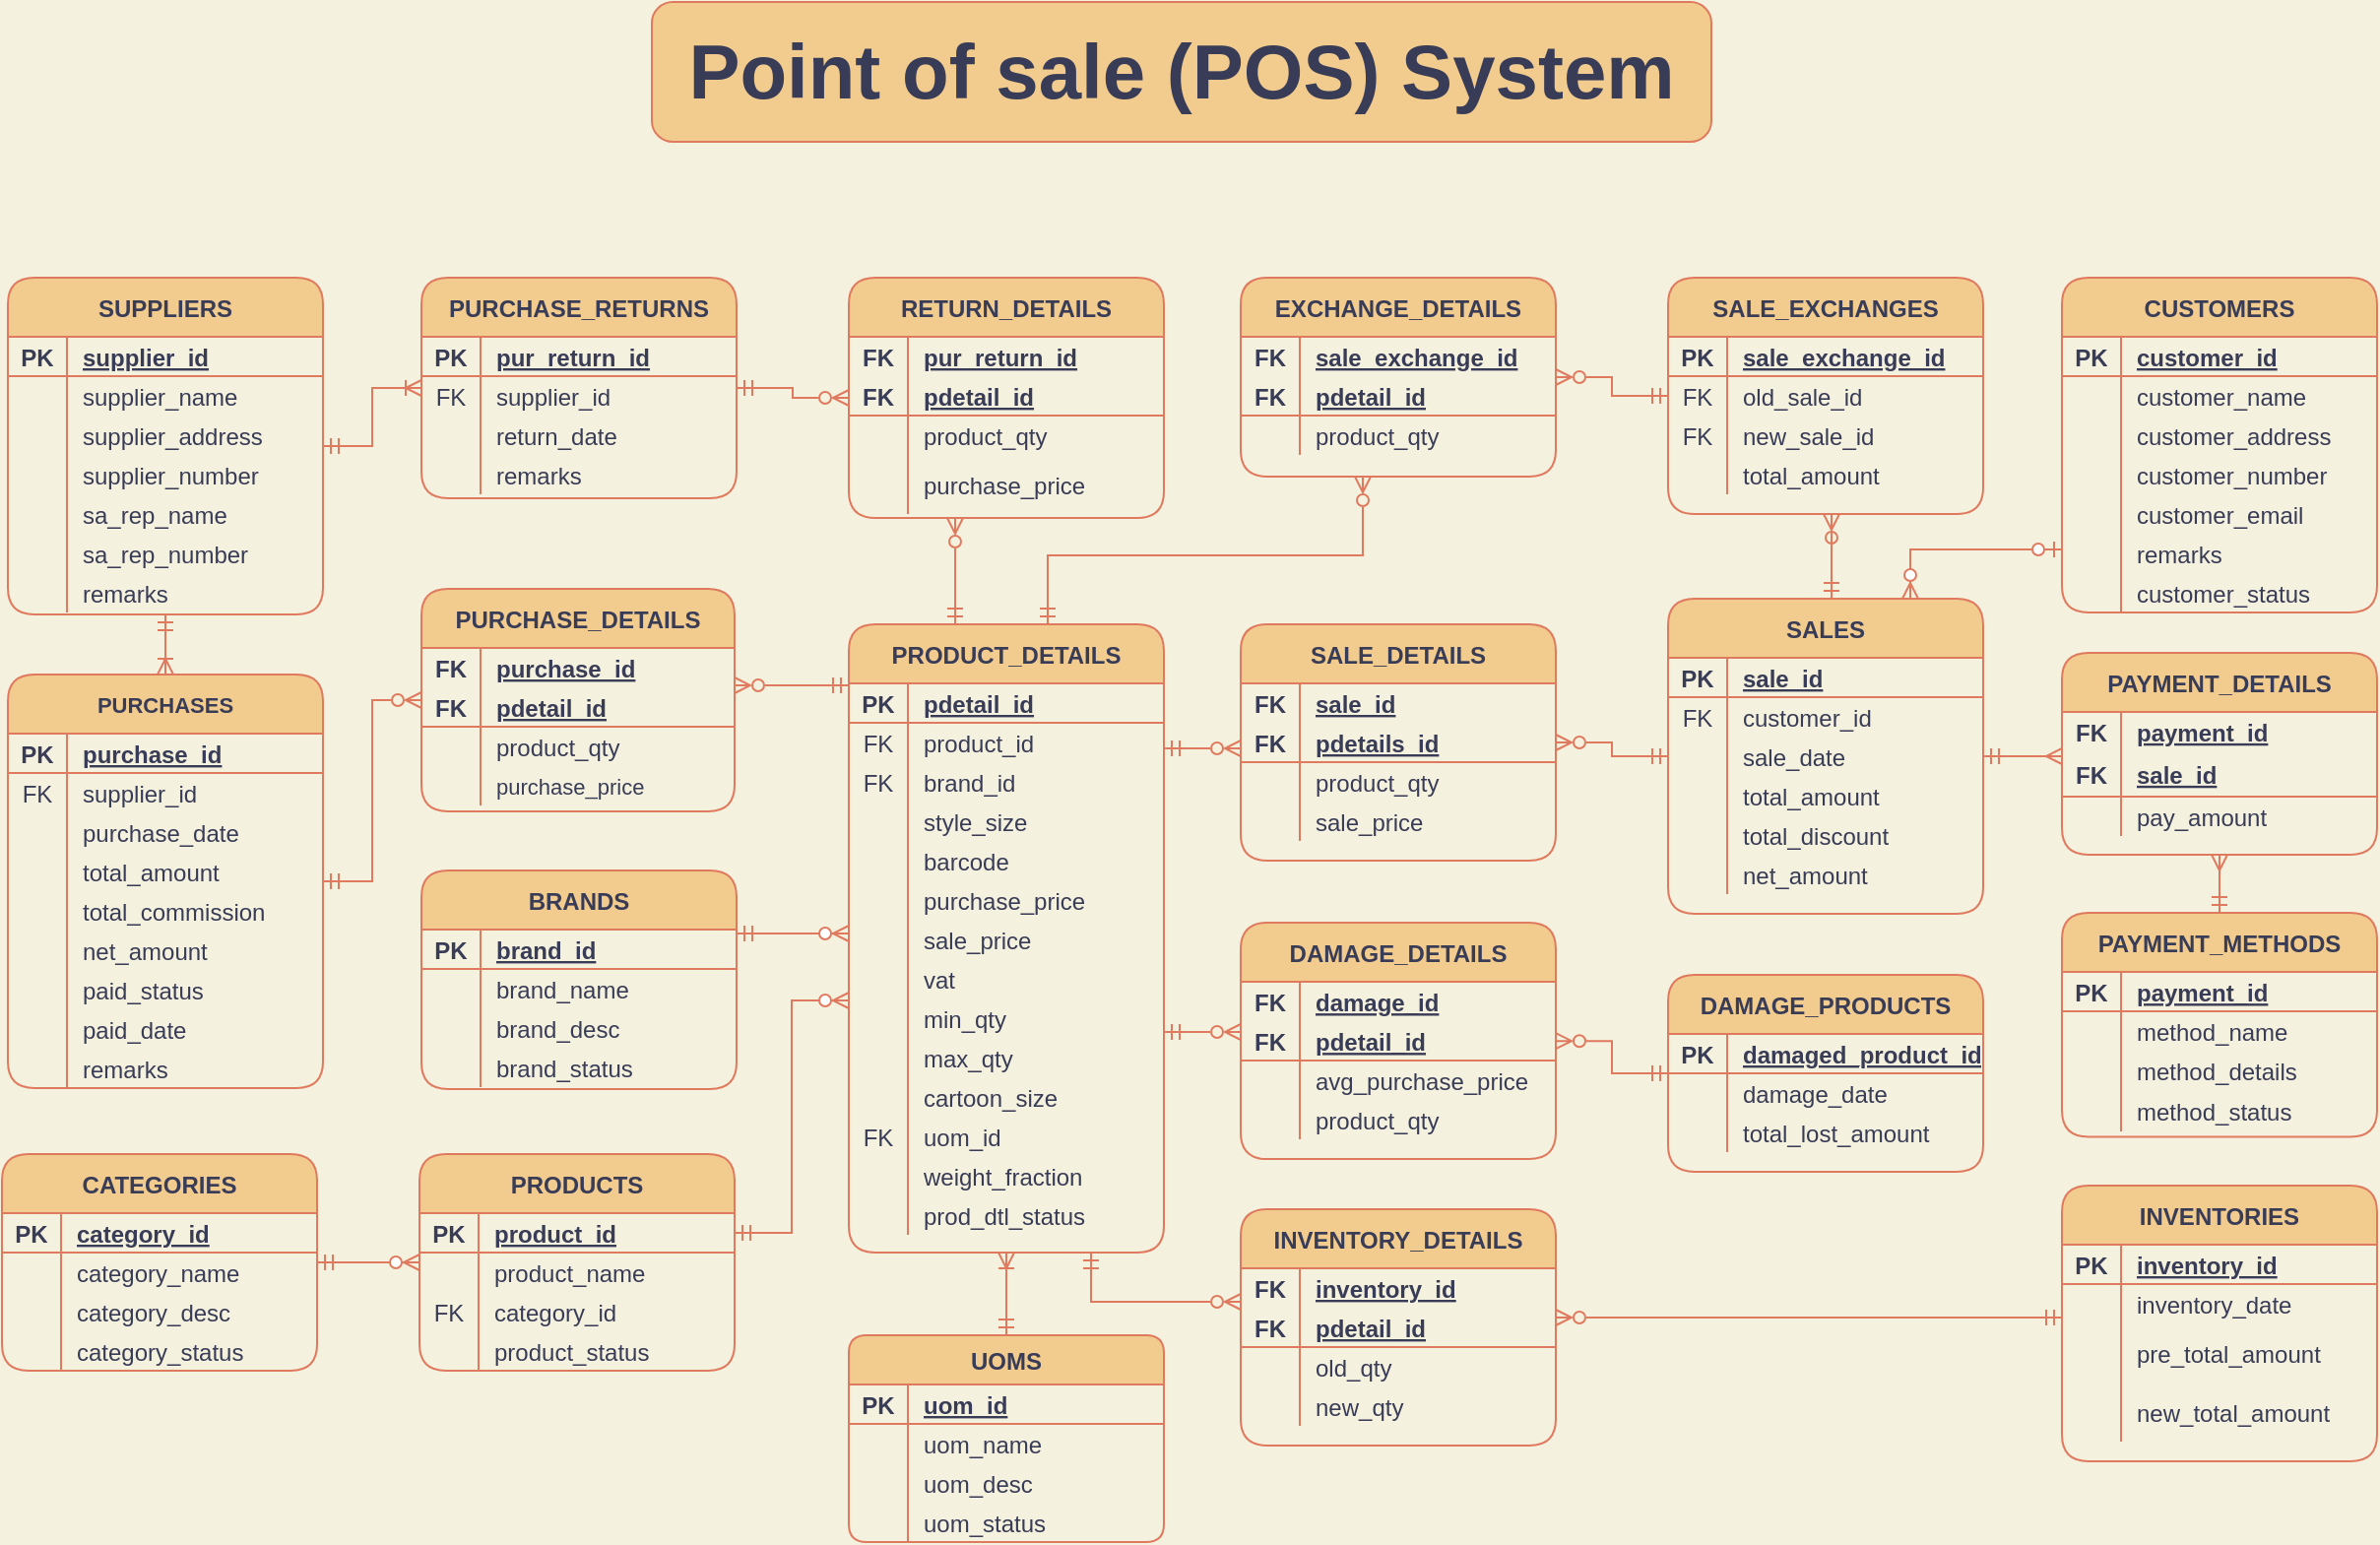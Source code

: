 <mxfile version="20.2.3" type="device"><diagram id="iivqgUL8mz4Bmx8id6GD" name="Page-1"><mxGraphModel dx="1447" dy="938" grid="0" gridSize="10" guides="1" tooltips="1" connect="1" arrows="1" fold="1" page="1" pageScale="1" pageWidth="1700" pageHeight="1100" background="#F4F1DE" math="0" shadow="0"><root><mxCell id="0"/><mxCell id="1" parent="0"/><mxCell id="3ODeJ6tLiIpty07C4A3h-173" value="" style="edgeStyle=orthogonalEdgeStyle;fontSize=12;html=1;endArrow=ERzeroToMany;startArrow=ERmandOne;rounded=0;sketch=0;endFill=0;swimlaneLine=1;shadow=0;labelBackgroundColor=#F4F1DE;strokeColor=#E07A5F;fontColor=#393C56;" parent="1" source="3ODeJ6tLiIpty07C4A3h-143" target="3ODeJ6tLiIpty07C4A3h-157" edge="1"><mxGeometry width="100" height="100" relative="1" as="geometry"><mxPoint x="423" y="615" as="sourcePoint"/><mxPoint x="643" y="805" as="targetPoint"/></mxGeometry></mxCell><mxCell id="2PPgC5JMcNxTr6TX4Xlf-29" value="PRODUCTS" style="shape=table;startSize=30;container=1;collapsible=1;childLayout=tableLayout;fixedRows=1;rowLines=0;fontStyle=1;align=center;resizeLast=1;rounded=1;shadow=0;sketch=0;swimlaneLine=1;fillColor=#F2CC8F;strokeColor=#E07A5F;fontColor=#393C56;" parent="1" vertex="1"><mxGeometry x="461" y="715" width="160" height="110" as="geometry"><mxRectangle x="280" y="40" width="110" height="30" as="alternateBounds"/></mxGeometry></mxCell><mxCell id="2PPgC5JMcNxTr6TX4Xlf-30" value="" style="shape=tableRow;horizontal=0;startSize=0;swimlaneHead=0;swimlaneBody=0;fillColor=none;collapsible=0;dropTarget=0;points=[[0,0.5],[1,0.5]];portConstraint=eastwest;top=0;left=0;right=0;bottom=1;rounded=0;shadow=0;sketch=0;swimlaneLine=1;strokeColor=#E07A5F;fontColor=#393C56;" parent="2PPgC5JMcNxTr6TX4Xlf-29" vertex="1"><mxGeometry y="30" width="160" height="20" as="geometry"/></mxCell><mxCell id="2PPgC5JMcNxTr6TX4Xlf-31" value="PK" style="shape=partialRectangle;connectable=0;fillColor=none;top=0;left=0;bottom=0;right=0;fontStyle=1;overflow=hidden;rounded=0;shadow=0;sketch=0;swimlaneLine=1;strokeColor=#E07A5F;fontColor=#393C56;" parent="2PPgC5JMcNxTr6TX4Xlf-30" vertex="1"><mxGeometry width="30" height="20" as="geometry"><mxRectangle width="30" height="20" as="alternateBounds"/></mxGeometry></mxCell><mxCell id="2PPgC5JMcNxTr6TX4Xlf-32" value="product_id" style="shape=partialRectangle;connectable=0;fillColor=none;top=0;left=0;bottom=0;right=0;align=left;spacingLeft=6;fontStyle=5;overflow=hidden;rounded=0;shadow=0;sketch=0;swimlaneLine=1;strokeColor=#E07A5F;fontColor=#393C56;" parent="2PPgC5JMcNxTr6TX4Xlf-30" vertex="1"><mxGeometry x="30" width="130" height="20" as="geometry"><mxRectangle width="130" height="20" as="alternateBounds"/></mxGeometry></mxCell><mxCell id="3ODeJ6tLiIpty07C4A3h-100" value="" style="shape=tableRow;horizontal=0;startSize=0;swimlaneHead=0;swimlaneBody=0;fillColor=none;collapsible=0;dropTarget=0;points=[[0,0.5],[1,0.5]];portConstraint=eastwest;top=0;left=0;right=0;bottom=0;rounded=0;shadow=0;sketch=0;swimlaneLine=1;strokeColor=#E07A5F;fontColor=#393C56;" parent="2PPgC5JMcNxTr6TX4Xlf-29" vertex="1"><mxGeometry y="50" width="160" height="20" as="geometry"/></mxCell><mxCell id="3ODeJ6tLiIpty07C4A3h-101" value="" style="shape=partialRectangle;connectable=0;fillColor=none;top=0;left=0;bottom=0;right=0;editable=1;overflow=hidden;rounded=0;shadow=0;sketch=0;swimlaneLine=1;strokeColor=#E07A5F;fontColor=#393C56;" parent="3ODeJ6tLiIpty07C4A3h-100" vertex="1"><mxGeometry width="30" height="20" as="geometry"><mxRectangle width="30" height="20" as="alternateBounds"/></mxGeometry></mxCell><mxCell id="3ODeJ6tLiIpty07C4A3h-102" value="product_name" style="shape=partialRectangle;connectable=0;fillColor=none;top=0;left=0;bottom=0;right=0;align=left;spacingLeft=6;overflow=hidden;rounded=0;shadow=0;sketch=0;swimlaneLine=1;strokeColor=#E07A5F;fontColor=#393C56;" parent="3ODeJ6tLiIpty07C4A3h-100" vertex="1"><mxGeometry x="30" width="130" height="20" as="geometry"><mxRectangle width="130" height="20" as="alternateBounds"/></mxGeometry></mxCell><mxCell id="2PPgC5JMcNxTr6TX4Xlf-36" value="" style="shape=tableRow;horizontal=0;startSize=0;swimlaneHead=0;swimlaneBody=0;fillColor=none;collapsible=0;dropTarget=0;points=[[0,0.5],[1,0.5]];portConstraint=eastwest;top=0;left=0;right=0;bottom=0;rounded=0;shadow=0;sketch=0;swimlaneLine=1;strokeColor=#E07A5F;fontColor=#393C56;" parent="2PPgC5JMcNxTr6TX4Xlf-29" vertex="1"><mxGeometry y="70" width="160" height="20" as="geometry"/></mxCell><mxCell id="2PPgC5JMcNxTr6TX4Xlf-37" value="FK" style="shape=partialRectangle;connectable=0;fillColor=none;top=0;left=0;bottom=0;right=0;editable=1;overflow=hidden;rounded=0;shadow=0;sketch=0;swimlaneLine=1;strokeColor=#E07A5F;fontColor=#393C56;" parent="2PPgC5JMcNxTr6TX4Xlf-36" vertex="1"><mxGeometry width="30" height="20" as="geometry"><mxRectangle width="30" height="20" as="alternateBounds"/></mxGeometry></mxCell><mxCell id="2PPgC5JMcNxTr6TX4Xlf-38" value="category_id" style="shape=partialRectangle;connectable=0;fillColor=none;top=0;left=0;bottom=0;right=0;align=left;spacingLeft=6;overflow=hidden;rounded=0;shadow=0;sketch=0;swimlaneLine=1;strokeColor=#E07A5F;fontColor=#393C56;" parent="2PPgC5JMcNxTr6TX4Xlf-36" vertex="1"><mxGeometry x="30" width="130" height="20" as="geometry"><mxRectangle width="130" height="20" as="alternateBounds"/></mxGeometry></mxCell><mxCell id="FGvldhOahiMnHiITxZmD-2" value="" style="shape=tableRow;horizontal=0;startSize=0;swimlaneHead=0;swimlaneBody=0;fillColor=none;collapsible=0;dropTarget=0;points=[[0,0.5],[1,0.5]];portConstraint=eastwest;top=0;left=0;right=0;bottom=0;strokeColor=#E07A5F;fontColor=#393C56;" parent="2PPgC5JMcNxTr6TX4Xlf-29" vertex="1"><mxGeometry y="90" width="160" height="20" as="geometry"/></mxCell><mxCell id="FGvldhOahiMnHiITxZmD-3" value="" style="shape=partialRectangle;connectable=0;fillColor=none;top=0;left=0;bottom=0;right=0;editable=1;overflow=hidden;strokeColor=#E07A5F;fontColor=#393C56;" parent="FGvldhOahiMnHiITxZmD-2" vertex="1"><mxGeometry width="30" height="20" as="geometry"><mxRectangle width="30" height="20" as="alternateBounds"/></mxGeometry></mxCell><mxCell id="FGvldhOahiMnHiITxZmD-4" value="product_status" style="shape=partialRectangle;connectable=0;fillColor=none;top=0;left=0;bottom=0;right=0;align=left;spacingLeft=6;overflow=hidden;strokeColor=#E07A5F;fontColor=#393C56;" parent="FGvldhOahiMnHiITxZmD-2" vertex="1"><mxGeometry x="30" width="130" height="20" as="geometry"><mxRectangle width="130" height="20" as="alternateBounds"/></mxGeometry></mxCell><mxCell id="41mS609DBrpvAA5Eqyga-44" value="PRODUCT_DETAILS" style="shape=table;startSize=30;container=1;collapsible=1;childLayout=tableLayout;fixedRows=1;rowLines=0;fontStyle=1;align=center;resizeLast=1;rounded=1;shadow=0;sketch=0;swimlaneLine=1;fillColor=#F2CC8F;strokeColor=#E07A5F;fontColor=#393C56;" parent="1" vertex="1"><mxGeometry x="679" y="446" width="160" height="319" as="geometry"><mxRectangle x="570" y="389" width="110" height="30" as="alternateBounds"/></mxGeometry></mxCell><mxCell id="41mS609DBrpvAA5Eqyga-45" value="" style="shape=tableRow;horizontal=0;startSize=0;swimlaneHead=0;swimlaneBody=0;fillColor=none;collapsible=0;dropTarget=0;points=[[0,0.5],[1,0.5]];portConstraint=eastwest;top=0;left=0;right=0;bottom=1;rounded=0;shadow=0;sketch=0;swimlaneLine=1;strokeColor=#E07A5F;fontColor=#393C56;" parent="41mS609DBrpvAA5Eqyga-44" vertex="1"><mxGeometry y="30" width="160" height="20" as="geometry"/></mxCell><mxCell id="41mS609DBrpvAA5Eqyga-46" value="PK" style="shape=partialRectangle;connectable=0;fillColor=none;top=0;left=0;bottom=0;right=0;fontStyle=1;overflow=hidden;rounded=0;shadow=0;sketch=0;swimlaneLine=1;strokeColor=#E07A5F;fontColor=#393C56;" parent="41mS609DBrpvAA5Eqyga-45" vertex="1"><mxGeometry width="30" height="20" as="geometry"><mxRectangle width="30" height="20" as="alternateBounds"/></mxGeometry></mxCell><mxCell id="41mS609DBrpvAA5Eqyga-47" value="pdetail_id" style="shape=partialRectangle;connectable=0;fillColor=none;top=0;left=0;bottom=0;right=0;align=left;spacingLeft=6;fontStyle=5;overflow=hidden;rounded=0;shadow=0;sketch=0;swimlaneLine=1;strokeColor=#E07A5F;fontColor=#393C56;" parent="41mS609DBrpvAA5Eqyga-45" vertex="1"><mxGeometry x="30" width="130" height="20" as="geometry"><mxRectangle width="130" height="20" as="alternateBounds"/></mxGeometry></mxCell><mxCell id="41mS609DBrpvAA5Eqyga-51" value="" style="shape=tableRow;horizontal=0;startSize=0;swimlaneHead=0;swimlaneBody=0;fillColor=none;collapsible=0;dropTarget=0;points=[[0,0.5],[1,0.5]];portConstraint=eastwest;top=0;left=0;right=0;bottom=0;rounded=0;shadow=0;sketch=0;swimlaneLine=1;strokeColor=#E07A5F;fontColor=#393C56;" parent="41mS609DBrpvAA5Eqyga-44" vertex="1"><mxGeometry y="50" width="160" height="20" as="geometry"/></mxCell><mxCell id="41mS609DBrpvAA5Eqyga-52" value="FK" style="shape=partialRectangle;connectable=0;fillColor=none;top=0;left=0;bottom=0;right=0;editable=1;overflow=hidden;rounded=0;shadow=0;sketch=0;swimlaneLine=1;strokeColor=#E07A5F;fontColor=#393C56;" parent="41mS609DBrpvAA5Eqyga-51" vertex="1"><mxGeometry width="30" height="20" as="geometry"><mxRectangle width="30" height="20" as="alternateBounds"/></mxGeometry></mxCell><mxCell id="41mS609DBrpvAA5Eqyga-53" value="product_id" style="shape=partialRectangle;connectable=0;fillColor=none;top=0;left=0;bottom=0;right=0;align=left;spacingLeft=6;overflow=hidden;rounded=0;shadow=0;sketch=0;swimlaneLine=1;strokeColor=#E07A5F;fontColor=#393C56;" parent="41mS609DBrpvAA5Eqyga-51" vertex="1"><mxGeometry x="30" width="130" height="20" as="geometry"><mxRectangle width="130" height="20" as="alternateBounds"/></mxGeometry></mxCell><mxCell id="BP0pv1GAy-i9V86FdJFF-15" value="" style="shape=tableRow;horizontal=0;startSize=0;swimlaneHead=0;swimlaneBody=0;fillColor=none;collapsible=0;dropTarget=0;points=[[0,0.5],[1,0.5]];portConstraint=eastwest;top=0;left=0;right=0;bottom=0;rounded=0;sketch=0;swimlaneLine=1;shadow=0;strokeColor=#E07A5F;fontColor=#393C56;" parent="41mS609DBrpvAA5Eqyga-44" vertex="1"><mxGeometry y="70" width="160" height="20" as="geometry"/></mxCell><mxCell id="BP0pv1GAy-i9V86FdJFF-16" value="FK" style="shape=partialRectangle;connectable=0;fillColor=none;top=0;left=0;bottom=0;right=0;fontStyle=0;overflow=hidden;rounded=0;sketch=0;swimlaneLine=1;shadow=0;strokeColor=#E07A5F;fontColor=#393C56;" parent="BP0pv1GAy-i9V86FdJFF-15" vertex="1"><mxGeometry width="30" height="20" as="geometry"><mxRectangle width="30" height="20" as="alternateBounds"/></mxGeometry></mxCell><mxCell id="BP0pv1GAy-i9V86FdJFF-17" value="brand_id" style="shape=partialRectangle;connectable=0;fillColor=none;top=0;left=0;bottom=0;right=0;align=left;spacingLeft=6;fontStyle=0;overflow=hidden;rounded=0;sketch=0;swimlaneLine=1;shadow=0;strokeColor=#E07A5F;fontColor=#393C56;" parent="BP0pv1GAy-i9V86FdJFF-15" vertex="1"><mxGeometry x="30" width="130" height="20" as="geometry"><mxRectangle width="130" height="20" as="alternateBounds"/></mxGeometry></mxCell><mxCell id="41mS609DBrpvAA5Eqyga-48" value="" style="shape=tableRow;horizontal=0;startSize=0;swimlaneHead=0;swimlaneBody=0;fillColor=none;collapsible=0;dropTarget=0;points=[[0,0.5],[1,0.5]];portConstraint=eastwest;top=0;left=0;right=0;bottom=0;rounded=0;shadow=0;sketch=0;swimlaneLine=1;strokeColor=#E07A5F;fontColor=#393C56;" parent="41mS609DBrpvAA5Eqyga-44" vertex="1"><mxGeometry y="90" width="160" height="20" as="geometry"/></mxCell><mxCell id="41mS609DBrpvAA5Eqyga-49" value="" style="shape=partialRectangle;connectable=0;fillColor=none;top=0;left=0;bottom=0;right=0;editable=1;overflow=hidden;rounded=0;shadow=0;sketch=0;swimlaneLine=1;strokeColor=#E07A5F;fontColor=#393C56;" parent="41mS609DBrpvAA5Eqyga-48" vertex="1"><mxGeometry width="30" height="20" as="geometry"><mxRectangle width="30" height="20" as="alternateBounds"/></mxGeometry></mxCell><mxCell id="41mS609DBrpvAA5Eqyga-50" value="style_size" style="shape=partialRectangle;connectable=0;fillColor=none;top=0;left=0;bottom=0;right=0;align=left;spacingLeft=6;overflow=hidden;rounded=0;shadow=0;sketch=0;swimlaneLine=1;strokeColor=#E07A5F;fontColor=#393C56;" parent="41mS609DBrpvAA5Eqyga-48" vertex="1"><mxGeometry x="30" width="130" height="20" as="geometry"><mxRectangle width="130" height="20" as="alternateBounds"/></mxGeometry></mxCell><mxCell id="41mS609DBrpvAA5Eqyga-56" value="" style="shape=tableRow;horizontal=0;startSize=0;swimlaneHead=0;swimlaneBody=0;fillColor=none;collapsible=0;dropTarget=0;points=[[0,0.5],[1,0.5]];portConstraint=eastwest;top=0;left=0;right=0;bottom=0;rounded=0;shadow=0;sketch=0;swimlaneLine=1;strokeColor=#E07A5F;fontColor=#393C56;" parent="41mS609DBrpvAA5Eqyga-44" vertex="1"><mxGeometry y="110" width="160" height="20" as="geometry"/></mxCell><mxCell id="41mS609DBrpvAA5Eqyga-57" value="" style="shape=partialRectangle;connectable=0;fillColor=none;top=0;left=0;bottom=0;right=0;editable=1;overflow=hidden;rounded=0;shadow=0;sketch=0;swimlaneLine=1;strokeColor=#E07A5F;fontColor=#393C56;" parent="41mS609DBrpvAA5Eqyga-56" vertex="1"><mxGeometry width="30" height="20" as="geometry"><mxRectangle width="30" height="20" as="alternateBounds"/></mxGeometry></mxCell><mxCell id="41mS609DBrpvAA5Eqyga-58" value="barcode" style="shape=partialRectangle;connectable=0;fillColor=none;top=0;left=0;bottom=0;right=0;align=left;spacingLeft=6;overflow=hidden;rounded=0;shadow=0;sketch=0;swimlaneLine=1;strokeColor=#E07A5F;fontColor=#393C56;" parent="41mS609DBrpvAA5Eqyga-56" vertex="1"><mxGeometry x="30" width="130" height="20" as="geometry"><mxRectangle width="130" height="20" as="alternateBounds"/></mxGeometry></mxCell><mxCell id="41mS609DBrpvAA5Eqyga-62" value="" style="shape=tableRow;horizontal=0;startSize=0;swimlaneHead=0;swimlaneBody=0;fillColor=none;collapsible=0;dropTarget=0;points=[[0,0.5],[1,0.5]];portConstraint=eastwest;top=0;left=0;right=0;bottom=0;rounded=0;shadow=0;sketch=0;swimlaneLine=1;strokeColor=#E07A5F;fontColor=#393C56;" parent="41mS609DBrpvAA5Eqyga-44" vertex="1"><mxGeometry y="130" width="160" height="20" as="geometry"/></mxCell><mxCell id="41mS609DBrpvAA5Eqyga-63" value="" style="shape=partialRectangle;connectable=0;fillColor=none;top=0;left=0;bottom=0;right=0;editable=1;overflow=hidden;rounded=0;shadow=0;sketch=0;swimlaneLine=1;strokeColor=#E07A5F;fontColor=#393C56;" parent="41mS609DBrpvAA5Eqyga-62" vertex="1"><mxGeometry width="30" height="20" as="geometry"><mxRectangle width="30" height="20" as="alternateBounds"/></mxGeometry></mxCell><mxCell id="41mS609DBrpvAA5Eqyga-64" value="purchase_price" style="shape=partialRectangle;connectable=0;fillColor=none;top=0;left=0;bottom=0;right=0;align=left;spacingLeft=6;overflow=hidden;rounded=0;shadow=0;sketch=0;swimlaneLine=1;strokeColor=#E07A5F;fontColor=#393C56;" parent="41mS609DBrpvAA5Eqyga-62" vertex="1"><mxGeometry x="30" width="130" height="20" as="geometry"><mxRectangle width="130" height="20" as="alternateBounds"/></mxGeometry></mxCell><mxCell id="41mS609DBrpvAA5Eqyga-65" value="" style="shape=tableRow;horizontal=0;startSize=0;swimlaneHead=0;swimlaneBody=0;fillColor=none;collapsible=0;dropTarget=0;points=[[0,0.5],[1,0.5]];portConstraint=eastwest;top=0;left=0;right=0;bottom=0;rounded=0;shadow=0;sketch=0;swimlaneLine=1;strokeColor=#E07A5F;fontColor=#393C56;" parent="41mS609DBrpvAA5Eqyga-44" vertex="1"><mxGeometry y="150" width="160" height="20" as="geometry"/></mxCell><mxCell id="41mS609DBrpvAA5Eqyga-66" value="" style="shape=partialRectangle;connectable=0;fillColor=none;top=0;left=0;bottom=0;right=0;editable=1;overflow=hidden;rounded=0;shadow=0;sketch=0;swimlaneLine=1;strokeColor=#E07A5F;fontColor=#393C56;" parent="41mS609DBrpvAA5Eqyga-65" vertex="1"><mxGeometry width="30" height="20" as="geometry"><mxRectangle width="30" height="20" as="alternateBounds"/></mxGeometry></mxCell><mxCell id="41mS609DBrpvAA5Eqyga-67" value="sale_price" style="shape=partialRectangle;connectable=0;fillColor=none;top=0;left=0;bottom=0;right=0;align=left;spacingLeft=6;overflow=hidden;rounded=0;shadow=0;sketch=0;swimlaneLine=1;strokeColor=#E07A5F;fontColor=#393C56;" parent="41mS609DBrpvAA5Eqyga-65" vertex="1"><mxGeometry x="30" width="130" height="20" as="geometry"><mxRectangle width="130" height="20" as="alternateBounds"/></mxGeometry></mxCell><mxCell id="3ODeJ6tLiIpty07C4A3h-15" value="" style="shape=tableRow;horizontal=0;startSize=0;swimlaneHead=0;swimlaneBody=0;fillColor=none;collapsible=0;dropTarget=0;points=[[0,0.5],[1,0.5]];portConstraint=eastwest;top=0;left=0;right=0;bottom=0;rounded=0;shadow=0;sketch=0;swimlaneLine=1;strokeColor=#E07A5F;fontColor=#393C56;" parent="41mS609DBrpvAA5Eqyga-44" vertex="1"><mxGeometry y="170" width="160" height="20" as="geometry"/></mxCell><mxCell id="3ODeJ6tLiIpty07C4A3h-16" value="" style="shape=partialRectangle;connectable=0;fillColor=none;top=0;left=0;bottom=0;right=0;editable=1;overflow=hidden;rounded=0;shadow=0;sketch=0;swimlaneLine=1;strokeColor=#E07A5F;fontColor=#393C56;" parent="3ODeJ6tLiIpty07C4A3h-15" vertex="1"><mxGeometry width="30" height="20" as="geometry"><mxRectangle width="30" height="20" as="alternateBounds"/></mxGeometry></mxCell><mxCell id="3ODeJ6tLiIpty07C4A3h-17" value="vat" style="shape=partialRectangle;connectable=0;fillColor=none;top=0;left=0;bottom=0;right=0;align=left;spacingLeft=6;overflow=hidden;rounded=0;shadow=0;sketch=0;swimlaneLine=1;strokeColor=#E07A5F;fontColor=#393C56;" parent="3ODeJ6tLiIpty07C4A3h-15" vertex="1"><mxGeometry x="30" width="130" height="20" as="geometry"><mxRectangle width="130" height="20" as="alternateBounds"/></mxGeometry></mxCell><mxCell id="41mS609DBrpvAA5Eqyga-59" value="" style="shape=tableRow;horizontal=0;startSize=0;swimlaneHead=0;swimlaneBody=0;fillColor=none;collapsible=0;dropTarget=0;points=[[0,0.5],[1,0.5]];portConstraint=eastwest;top=0;left=0;right=0;bottom=0;rounded=0;shadow=0;sketch=0;swimlaneLine=1;strokeColor=#E07A5F;fontColor=#393C56;" parent="41mS609DBrpvAA5Eqyga-44" vertex="1"><mxGeometry y="190" width="160" height="20" as="geometry"/></mxCell><mxCell id="41mS609DBrpvAA5Eqyga-60" value="" style="shape=partialRectangle;connectable=0;fillColor=none;top=0;left=0;bottom=0;right=0;editable=1;overflow=hidden;rounded=0;shadow=0;sketch=0;swimlaneLine=1;strokeColor=#E07A5F;fontColor=#393C56;" parent="41mS609DBrpvAA5Eqyga-59" vertex="1"><mxGeometry width="30" height="20" as="geometry"><mxRectangle width="30" height="20" as="alternateBounds"/></mxGeometry></mxCell><mxCell id="41mS609DBrpvAA5Eqyga-61" value="min_qty" style="shape=partialRectangle;connectable=0;fillColor=none;top=0;left=0;bottom=0;right=0;align=left;spacingLeft=6;overflow=hidden;rounded=0;shadow=0;sketch=0;swimlaneLine=1;strokeColor=#E07A5F;fontColor=#393C56;" parent="41mS609DBrpvAA5Eqyga-59" vertex="1"><mxGeometry x="30" width="130" height="20" as="geometry"><mxRectangle width="130" height="20" as="alternateBounds"/></mxGeometry></mxCell><mxCell id="41mS609DBrpvAA5Eqyga-68" value="" style="shape=tableRow;horizontal=0;startSize=0;swimlaneHead=0;swimlaneBody=0;fillColor=none;collapsible=0;dropTarget=0;points=[[0,0.5],[1,0.5]];portConstraint=eastwest;top=0;left=0;right=0;bottom=0;rounded=0;shadow=0;sketch=0;swimlaneLine=1;strokeColor=#E07A5F;fontColor=#393C56;" parent="41mS609DBrpvAA5Eqyga-44" vertex="1"><mxGeometry y="210" width="160" height="20" as="geometry"/></mxCell><mxCell id="41mS609DBrpvAA5Eqyga-69" value="" style="shape=partialRectangle;connectable=0;fillColor=none;top=0;left=0;bottom=0;right=0;editable=1;overflow=hidden;rounded=0;shadow=0;sketch=0;swimlaneLine=1;strokeColor=#E07A5F;fontColor=#393C56;" parent="41mS609DBrpvAA5Eqyga-68" vertex="1"><mxGeometry width="30" height="20" as="geometry"><mxRectangle width="30" height="20" as="alternateBounds"/></mxGeometry></mxCell><mxCell id="41mS609DBrpvAA5Eqyga-70" value="max_qty" style="shape=partialRectangle;connectable=0;fillColor=none;top=0;left=0;bottom=0;right=0;align=left;spacingLeft=6;overflow=hidden;rounded=0;shadow=0;sketch=0;swimlaneLine=1;strokeColor=#E07A5F;fontColor=#393C56;" parent="41mS609DBrpvAA5Eqyga-68" vertex="1"><mxGeometry x="30" width="130" height="20" as="geometry"><mxRectangle width="130" height="20" as="alternateBounds"/></mxGeometry></mxCell><mxCell id="41mS609DBrpvAA5Eqyga-71" value="" style="shape=tableRow;horizontal=0;startSize=0;swimlaneHead=0;swimlaneBody=0;fillColor=none;collapsible=0;dropTarget=0;points=[[0,0.5],[1,0.5]];portConstraint=eastwest;top=0;left=0;right=0;bottom=0;rounded=0;shadow=0;sketch=0;swimlaneLine=1;strokeColor=#E07A5F;fontColor=#393C56;" parent="41mS609DBrpvAA5Eqyga-44" vertex="1"><mxGeometry y="230" width="160" height="20" as="geometry"/></mxCell><mxCell id="41mS609DBrpvAA5Eqyga-72" value="" style="shape=partialRectangle;connectable=0;fillColor=none;top=0;left=0;bottom=0;right=0;editable=1;overflow=hidden;rounded=0;shadow=0;sketch=0;swimlaneLine=1;strokeColor=#E07A5F;fontColor=#393C56;" parent="41mS609DBrpvAA5Eqyga-71" vertex="1"><mxGeometry width="30" height="20" as="geometry"><mxRectangle width="30" height="20" as="alternateBounds"/></mxGeometry></mxCell><mxCell id="41mS609DBrpvAA5Eqyga-73" value="cartoon_size" style="shape=partialRectangle;connectable=0;fillColor=none;top=0;left=0;bottom=0;right=0;align=left;spacingLeft=6;overflow=hidden;rounded=0;shadow=0;sketch=0;swimlaneLine=1;strokeColor=#E07A5F;fontColor=#393C56;" parent="41mS609DBrpvAA5Eqyga-71" vertex="1"><mxGeometry x="30" width="130" height="20" as="geometry"><mxRectangle width="130" height="20" as="alternateBounds"/></mxGeometry></mxCell><mxCell id="3ODeJ6tLiIpty07C4A3h-1" value="" style="shape=tableRow;horizontal=0;startSize=0;swimlaneHead=0;swimlaneBody=0;fillColor=none;collapsible=0;dropTarget=0;points=[[0,0.5],[1,0.5]];portConstraint=eastwest;top=0;left=0;right=0;bottom=0;rounded=0;shadow=0;sketch=0;swimlaneLine=1;strokeColor=#E07A5F;fontColor=#393C56;" parent="41mS609DBrpvAA5Eqyga-44" vertex="1"><mxGeometry y="250" width="160" height="20" as="geometry"/></mxCell><mxCell id="3ODeJ6tLiIpty07C4A3h-2" value="FK" style="shape=partialRectangle;connectable=0;fillColor=none;top=0;left=0;bottom=0;right=0;editable=1;overflow=hidden;rounded=0;shadow=0;sketch=0;swimlaneLine=1;strokeColor=#E07A5F;fontColor=#393C56;" parent="3ODeJ6tLiIpty07C4A3h-1" vertex="1"><mxGeometry width="30" height="20" as="geometry"><mxRectangle width="30" height="20" as="alternateBounds"/></mxGeometry></mxCell><mxCell id="3ODeJ6tLiIpty07C4A3h-3" value="uom_id" style="shape=partialRectangle;connectable=0;fillColor=none;top=0;left=0;bottom=0;right=0;align=left;spacingLeft=6;overflow=hidden;rounded=0;shadow=0;sketch=0;swimlaneLine=1;strokeColor=#E07A5F;fontColor=#393C56;" parent="3ODeJ6tLiIpty07C4A3h-1" vertex="1"><mxGeometry x="30" width="130" height="20" as="geometry"><mxRectangle width="130" height="20" as="alternateBounds"/></mxGeometry></mxCell><mxCell id="3ODeJ6tLiIpty07C4A3h-12" value="" style="shape=tableRow;horizontal=0;startSize=0;swimlaneHead=0;swimlaneBody=0;fillColor=none;collapsible=0;dropTarget=0;points=[[0,0.5],[1,0.5]];portConstraint=eastwest;top=0;left=0;right=0;bottom=0;rounded=0;shadow=0;sketch=0;swimlaneLine=1;strokeColor=#E07A5F;fontColor=#393C56;" parent="41mS609DBrpvAA5Eqyga-44" vertex="1"><mxGeometry y="270" width="160" height="20" as="geometry"/></mxCell><mxCell id="3ODeJ6tLiIpty07C4A3h-13" value="" style="shape=partialRectangle;connectable=0;fillColor=none;top=0;left=0;bottom=0;right=0;editable=1;overflow=hidden;rounded=0;shadow=0;sketch=0;swimlaneLine=1;strokeColor=#E07A5F;fontColor=#393C56;" parent="3ODeJ6tLiIpty07C4A3h-12" vertex="1"><mxGeometry width="30" height="20" as="geometry"><mxRectangle width="30" height="20" as="alternateBounds"/></mxGeometry></mxCell><mxCell id="3ODeJ6tLiIpty07C4A3h-14" value="weight_fraction" style="shape=partialRectangle;connectable=0;fillColor=none;top=0;left=0;bottom=0;right=0;align=left;spacingLeft=6;overflow=hidden;rounded=0;shadow=0;sketch=0;swimlaneLine=1;strokeColor=#E07A5F;fontColor=#393C56;" parent="3ODeJ6tLiIpty07C4A3h-12" vertex="1"><mxGeometry x="30" width="130" height="20" as="geometry"><mxRectangle width="130" height="20" as="alternateBounds"/></mxGeometry></mxCell><mxCell id="BP0pv1GAy-i9V86FdJFF-61" value="" style="shape=tableRow;horizontal=0;startSize=0;swimlaneHead=0;swimlaneBody=0;fillColor=none;collapsible=0;dropTarget=0;points=[[0,0.5],[1,0.5]];portConstraint=eastwest;top=0;left=0;right=0;bottom=0;rounded=0;sketch=0;swimlaneLine=1;shadow=0;strokeColor=#E07A5F;fontColor=#393C56;" parent="41mS609DBrpvAA5Eqyga-44" vertex="1"><mxGeometry y="290" width="160" height="20" as="geometry"/></mxCell><mxCell id="BP0pv1GAy-i9V86FdJFF-62" value="" style="shape=partialRectangle;connectable=0;fillColor=none;top=0;left=0;bottom=0;right=0;editable=1;overflow=hidden;rounded=0;sketch=0;swimlaneLine=1;shadow=0;strokeColor=#E07A5F;fontColor=#393C56;" parent="BP0pv1GAy-i9V86FdJFF-61" vertex="1"><mxGeometry width="30" height="20" as="geometry"><mxRectangle width="30" height="20" as="alternateBounds"/></mxGeometry></mxCell><mxCell id="BP0pv1GAy-i9V86FdJFF-63" value="prod_dtl_status" style="shape=partialRectangle;connectable=0;fillColor=none;top=0;left=0;bottom=0;right=0;align=left;spacingLeft=6;overflow=hidden;rounded=0;sketch=0;swimlaneLine=1;shadow=0;strokeColor=#E07A5F;fontColor=#393C56;" parent="BP0pv1GAy-i9V86FdJFF-61" vertex="1"><mxGeometry x="30" width="130" height="20" as="geometry"><mxRectangle width="130" height="20" as="alternateBounds"/></mxGeometry></mxCell><mxCell id="3ODeJ6tLiIpty07C4A3h-4" value="UOMS" style="shape=table;startSize=25;container=1;collapsible=1;childLayout=tableLayout;fixedRows=1;rowLines=0;fontStyle=1;align=center;resizeLast=1;rounded=1;shadow=0;sketch=0;swimlaneLine=1;arcSize=12;fillColor=#F2CC8F;strokeColor=#E07A5F;fontColor=#393C56;" parent="1" vertex="1"><mxGeometry x="679" y="807" width="160" height="105" as="geometry"><mxRectangle x="80" y="40" width="110" height="30" as="alternateBounds"/></mxGeometry></mxCell><mxCell id="3ODeJ6tLiIpty07C4A3h-5" value="" style="shape=tableRow;horizontal=0;startSize=0;swimlaneHead=0;swimlaneBody=0;fillColor=none;collapsible=0;dropTarget=0;points=[[0,0.5],[1,0.5]];portConstraint=eastwest;top=0;left=0;right=0;bottom=1;rounded=0;shadow=0;sketch=0;swimlaneLine=1;strokeColor=#E07A5F;fontColor=#393C56;" parent="3ODeJ6tLiIpty07C4A3h-4" vertex="1"><mxGeometry y="25" width="160" height="20" as="geometry"/></mxCell><mxCell id="3ODeJ6tLiIpty07C4A3h-6" value="PK" style="shape=partialRectangle;connectable=0;fillColor=none;top=0;left=0;bottom=0;right=0;fontStyle=1;overflow=hidden;rounded=0;shadow=0;sketch=0;swimlaneLine=1;strokeColor=#E07A5F;fontColor=#393C56;" parent="3ODeJ6tLiIpty07C4A3h-5" vertex="1"><mxGeometry width="30" height="20" as="geometry"><mxRectangle width="30" height="20" as="alternateBounds"/></mxGeometry></mxCell><mxCell id="3ODeJ6tLiIpty07C4A3h-7" value="uom_id" style="shape=partialRectangle;connectable=0;fillColor=none;top=0;left=0;bottom=0;right=0;align=left;spacingLeft=6;fontStyle=5;overflow=hidden;rounded=0;shadow=0;sketch=0;swimlaneLine=1;strokeColor=#E07A5F;fontColor=#393C56;" parent="3ODeJ6tLiIpty07C4A3h-5" vertex="1"><mxGeometry x="30" width="130" height="20" as="geometry"><mxRectangle width="130" height="20" as="alternateBounds"/></mxGeometry></mxCell><mxCell id="3ODeJ6tLiIpty07C4A3h-8" value="" style="shape=tableRow;horizontal=0;startSize=0;swimlaneHead=0;swimlaneBody=0;fillColor=none;collapsible=0;dropTarget=0;points=[[0,0.5],[1,0.5]];portConstraint=eastwest;top=0;left=0;right=0;bottom=0;rounded=0;shadow=0;sketch=0;swimlaneLine=1;strokeColor=#E07A5F;fontColor=#393C56;" parent="3ODeJ6tLiIpty07C4A3h-4" vertex="1"><mxGeometry y="45" width="160" height="20" as="geometry"/></mxCell><mxCell id="3ODeJ6tLiIpty07C4A3h-9" value="" style="shape=partialRectangle;connectable=0;fillColor=none;top=0;left=0;bottom=0;right=0;editable=1;overflow=hidden;rounded=0;shadow=0;sketch=0;swimlaneLine=1;strokeColor=#E07A5F;fontColor=#393C56;" parent="3ODeJ6tLiIpty07C4A3h-8" vertex="1"><mxGeometry width="30" height="20" as="geometry"><mxRectangle width="30" height="20" as="alternateBounds"/></mxGeometry></mxCell><mxCell id="3ODeJ6tLiIpty07C4A3h-10" value="uom_name" style="shape=partialRectangle;connectable=0;fillColor=none;top=0;left=0;bottom=0;right=0;align=left;spacingLeft=6;overflow=hidden;rounded=0;shadow=0;sketch=0;swimlaneLine=1;strokeColor=#E07A5F;fontColor=#393C56;" parent="3ODeJ6tLiIpty07C4A3h-8" vertex="1"><mxGeometry x="30" width="130" height="20" as="geometry"><mxRectangle width="130" height="20" as="alternateBounds"/></mxGeometry></mxCell><mxCell id="RPIbaGaFoPHzNbchgJmd-12" value="" style="shape=tableRow;horizontal=0;startSize=0;swimlaneHead=0;swimlaneBody=0;fillColor=none;collapsible=0;dropTarget=0;points=[[0,0.5],[1,0.5]];portConstraint=eastwest;top=0;left=0;right=0;bottom=0;strokeColor=#E07A5F;fontColor=#393C56;" vertex="1" parent="3ODeJ6tLiIpty07C4A3h-4"><mxGeometry y="65" width="160" height="20" as="geometry"/></mxCell><mxCell id="RPIbaGaFoPHzNbchgJmd-13" value="" style="shape=partialRectangle;connectable=0;fillColor=none;top=0;left=0;bottom=0;right=0;editable=1;overflow=hidden;strokeColor=#E07A5F;fontColor=#393C56;" vertex="1" parent="RPIbaGaFoPHzNbchgJmd-12"><mxGeometry width="30" height="20" as="geometry"><mxRectangle width="30" height="20" as="alternateBounds"/></mxGeometry></mxCell><mxCell id="RPIbaGaFoPHzNbchgJmd-14" value="uom_desc" style="shape=partialRectangle;connectable=0;fillColor=none;top=0;left=0;bottom=0;right=0;align=left;spacingLeft=6;overflow=hidden;strokeColor=#E07A5F;fontColor=#393C56;" vertex="1" parent="RPIbaGaFoPHzNbchgJmd-12"><mxGeometry x="30" width="130" height="20" as="geometry"><mxRectangle width="130" height="20" as="alternateBounds"/></mxGeometry></mxCell><mxCell id="RPIbaGaFoPHzNbchgJmd-16" value="" style="shape=tableRow;horizontal=0;startSize=0;swimlaneHead=0;swimlaneBody=0;fillColor=none;collapsible=0;dropTarget=0;points=[[0,0.5],[1,0.5]];portConstraint=eastwest;top=0;left=0;right=0;bottom=0;strokeColor=#E07A5F;fontColor=#393C56;" vertex="1" parent="3ODeJ6tLiIpty07C4A3h-4"><mxGeometry y="85" width="160" height="20" as="geometry"/></mxCell><mxCell id="RPIbaGaFoPHzNbchgJmd-17" value="" style="shape=partialRectangle;connectable=0;fillColor=none;top=0;left=0;bottom=0;right=0;editable=1;overflow=hidden;strokeColor=#E07A5F;fontColor=#393C56;" vertex="1" parent="RPIbaGaFoPHzNbchgJmd-16"><mxGeometry width="30" height="20" as="geometry"><mxRectangle width="30" height="20" as="alternateBounds"/></mxGeometry></mxCell><mxCell id="RPIbaGaFoPHzNbchgJmd-18" value="uom_status" style="shape=partialRectangle;connectable=0;fillColor=none;top=0;left=0;bottom=0;right=0;align=left;spacingLeft=6;overflow=hidden;strokeColor=#E07A5F;fontColor=#393C56;" vertex="1" parent="RPIbaGaFoPHzNbchgJmd-16"><mxGeometry x="30" width="130" height="20" as="geometry"><mxRectangle width="130" height="20" as="alternateBounds"/></mxGeometry></mxCell><mxCell id="3ODeJ6tLiIpty07C4A3h-11" value="" style="edgeStyle=orthogonalEdgeStyle;fontSize=12;html=1;endArrow=ERoneToMany;startArrow=ERmandOne;rounded=0;sketch=0;endFill=0;startFill=0;swimlaneLine=1;shadow=0;labelBackgroundColor=#F4F1DE;strokeColor=#E07A5F;fontColor=#393C56;" parent="1" source="3ODeJ6tLiIpty07C4A3h-4" target="41mS609DBrpvAA5Eqyga-44" edge="1"><mxGeometry width="100" height="100" relative="1" as="geometry"><mxPoint x="537" y="1148" as="sourcePoint"/><mxPoint x="681" y="1118" as="targetPoint"/></mxGeometry></mxCell><mxCell id="3ODeJ6tLiIpty07C4A3h-63" value="BRANDS" style="shape=table;startSize=30;container=1;collapsible=1;childLayout=tableLayout;fixedRows=1;rowLines=0;fontStyle=1;align=center;resizeLast=1;rounded=1;shadow=0;sketch=0;swimlaneLine=1;fillColor=#F2CC8F;strokeColor=#E07A5F;fontColor=#393C56;" parent="1" vertex="1"><mxGeometry x="462" y="571" width="160" height="111" as="geometry"><mxRectangle x="280" y="40" width="110" height="30" as="alternateBounds"/></mxGeometry></mxCell><mxCell id="3ODeJ6tLiIpty07C4A3h-64" value="" style="shape=tableRow;horizontal=0;startSize=0;swimlaneHead=0;swimlaneBody=0;fillColor=none;collapsible=0;dropTarget=0;points=[[0,0.5],[1,0.5]];portConstraint=eastwest;top=0;left=0;right=0;bottom=1;rounded=0;shadow=0;sketch=0;swimlaneLine=1;strokeColor=#E07A5F;fontColor=#393C56;" parent="3ODeJ6tLiIpty07C4A3h-63" vertex="1"><mxGeometry y="30" width="160" height="20" as="geometry"/></mxCell><mxCell id="3ODeJ6tLiIpty07C4A3h-65" value="PK" style="shape=partialRectangle;connectable=0;fillColor=none;top=0;left=0;bottom=0;right=0;fontStyle=1;overflow=hidden;rounded=0;shadow=0;sketch=0;swimlaneLine=1;strokeColor=#E07A5F;fontColor=#393C56;" parent="3ODeJ6tLiIpty07C4A3h-64" vertex="1"><mxGeometry width="30" height="20" as="geometry"><mxRectangle width="30" height="20" as="alternateBounds"/></mxGeometry></mxCell><mxCell id="3ODeJ6tLiIpty07C4A3h-66" value="brand_id" style="shape=partialRectangle;connectable=0;fillColor=none;top=0;left=0;bottom=0;right=0;align=left;spacingLeft=6;fontStyle=5;overflow=hidden;rounded=0;shadow=0;sketch=0;swimlaneLine=1;strokeColor=#E07A5F;fontColor=#393C56;" parent="3ODeJ6tLiIpty07C4A3h-64" vertex="1"><mxGeometry x="30" width="130" height="20" as="geometry"><mxRectangle width="130" height="20" as="alternateBounds"/></mxGeometry></mxCell><mxCell id="3ODeJ6tLiIpty07C4A3h-67" value="" style="shape=tableRow;horizontal=0;startSize=0;swimlaneHead=0;swimlaneBody=0;fillColor=none;collapsible=0;dropTarget=0;points=[[0,0.5],[1,0.5]];portConstraint=eastwest;top=0;left=0;right=0;bottom=0;rounded=0;shadow=0;sketch=0;swimlaneLine=1;strokeColor=#E07A5F;fontColor=#393C56;" parent="3ODeJ6tLiIpty07C4A3h-63" vertex="1"><mxGeometry y="50" width="160" height="20" as="geometry"/></mxCell><mxCell id="3ODeJ6tLiIpty07C4A3h-68" value="" style="shape=partialRectangle;connectable=0;fillColor=none;top=0;left=0;bottom=0;right=0;editable=1;overflow=hidden;rounded=0;shadow=0;sketch=0;swimlaneLine=1;strokeColor=#E07A5F;fontColor=#393C56;" parent="3ODeJ6tLiIpty07C4A3h-67" vertex="1"><mxGeometry width="30" height="20" as="geometry"><mxRectangle width="30" height="20" as="alternateBounds"/></mxGeometry></mxCell><mxCell id="3ODeJ6tLiIpty07C4A3h-69" value="brand_name" style="shape=partialRectangle;connectable=0;fillColor=none;top=0;left=0;bottom=0;right=0;align=left;spacingLeft=6;overflow=hidden;rounded=0;shadow=0;sketch=0;swimlaneLine=1;strokeColor=#E07A5F;fontColor=#393C56;" parent="3ODeJ6tLiIpty07C4A3h-67" vertex="1"><mxGeometry x="30" width="130" height="20" as="geometry"><mxRectangle width="130" height="20" as="alternateBounds"/></mxGeometry></mxCell><mxCell id="RPIbaGaFoPHzNbchgJmd-20" value="" style="shape=tableRow;horizontal=0;startSize=0;swimlaneHead=0;swimlaneBody=0;fillColor=none;collapsible=0;dropTarget=0;points=[[0,0.5],[1,0.5]];portConstraint=eastwest;top=0;left=0;right=0;bottom=0;strokeColor=#E07A5F;fontColor=#393C56;" vertex="1" parent="3ODeJ6tLiIpty07C4A3h-63"><mxGeometry y="70" width="160" height="20" as="geometry"/></mxCell><mxCell id="RPIbaGaFoPHzNbchgJmd-21" value="" style="shape=partialRectangle;connectable=0;fillColor=none;top=0;left=0;bottom=0;right=0;editable=1;overflow=hidden;strokeColor=#E07A5F;fontColor=#393C56;" vertex="1" parent="RPIbaGaFoPHzNbchgJmd-20"><mxGeometry width="30" height="20" as="geometry"><mxRectangle width="30" height="20" as="alternateBounds"/></mxGeometry></mxCell><mxCell id="RPIbaGaFoPHzNbchgJmd-22" value="brand_desc" style="shape=partialRectangle;connectable=0;fillColor=none;top=0;left=0;bottom=0;right=0;align=left;spacingLeft=6;overflow=hidden;strokeColor=#E07A5F;fontColor=#393C56;" vertex="1" parent="RPIbaGaFoPHzNbchgJmd-20"><mxGeometry x="30" width="130" height="20" as="geometry"><mxRectangle width="130" height="20" as="alternateBounds"/></mxGeometry></mxCell><mxCell id="RPIbaGaFoPHzNbchgJmd-24" value="" style="shape=tableRow;horizontal=0;startSize=0;swimlaneHead=0;swimlaneBody=0;fillColor=none;collapsible=0;dropTarget=0;points=[[0,0.5],[1,0.5]];portConstraint=eastwest;top=0;left=0;right=0;bottom=0;strokeColor=#E07A5F;fontColor=#393C56;" vertex="1" parent="3ODeJ6tLiIpty07C4A3h-63"><mxGeometry y="90" width="160" height="20" as="geometry"/></mxCell><mxCell id="RPIbaGaFoPHzNbchgJmd-25" value="" style="shape=partialRectangle;connectable=0;fillColor=none;top=0;left=0;bottom=0;right=0;editable=1;overflow=hidden;strokeColor=#E07A5F;fontColor=#393C56;" vertex="1" parent="RPIbaGaFoPHzNbchgJmd-24"><mxGeometry width="30" height="20" as="geometry"><mxRectangle width="30" height="20" as="alternateBounds"/></mxGeometry></mxCell><mxCell id="RPIbaGaFoPHzNbchgJmd-26" value="brand_status" style="shape=partialRectangle;connectable=0;fillColor=none;top=0;left=0;bottom=0;right=0;align=left;spacingLeft=6;overflow=hidden;strokeColor=#E07A5F;fontColor=#393C56;" vertex="1" parent="RPIbaGaFoPHzNbchgJmd-24"><mxGeometry x="30" width="130" height="20" as="geometry"><mxRectangle width="130" height="20" as="alternateBounds"/></mxGeometry></mxCell><mxCell id="3ODeJ6tLiIpty07C4A3h-104" value="CUSTOMERS" style="shape=table;startSize=30;container=1;collapsible=1;childLayout=tableLayout;fixedRows=1;rowLines=0;fontStyle=1;align=center;resizeLast=1;rounded=1;sketch=0;swimlaneLine=1;shadow=0;fillColor=#F2CC8F;strokeColor=#E07A5F;fontColor=#393C56;" parent="1" vertex="1"><mxGeometry x="1295" y="270" width="160" height="170" as="geometry"/></mxCell><mxCell id="3ODeJ6tLiIpty07C4A3h-105" value="" style="shape=tableRow;horizontal=0;startSize=0;swimlaneHead=0;swimlaneBody=0;fillColor=none;collapsible=0;dropTarget=0;points=[[0,0.5],[1,0.5]];portConstraint=eastwest;top=0;left=0;right=0;bottom=1;rounded=0;sketch=0;swimlaneLine=1;shadow=0;strokeColor=#E07A5F;fontColor=#393C56;" parent="3ODeJ6tLiIpty07C4A3h-104" vertex="1"><mxGeometry y="30" width="160" height="20" as="geometry"/></mxCell><mxCell id="3ODeJ6tLiIpty07C4A3h-106" value="PK" style="shape=partialRectangle;connectable=0;fillColor=none;top=0;left=0;bottom=0;right=0;fontStyle=1;overflow=hidden;rounded=0;sketch=0;swimlaneLine=1;shadow=0;strokeColor=#E07A5F;fontColor=#393C56;" parent="3ODeJ6tLiIpty07C4A3h-105" vertex="1"><mxGeometry width="30" height="20" as="geometry"><mxRectangle width="30" height="20" as="alternateBounds"/></mxGeometry></mxCell><mxCell id="3ODeJ6tLiIpty07C4A3h-107" value="customer_id" style="shape=partialRectangle;connectable=0;fillColor=none;top=0;left=0;bottom=0;right=0;align=left;spacingLeft=6;fontStyle=5;overflow=hidden;rounded=0;sketch=0;swimlaneLine=1;shadow=0;strokeColor=#E07A5F;fontColor=#393C56;" parent="3ODeJ6tLiIpty07C4A3h-105" vertex="1"><mxGeometry x="30" width="130" height="20" as="geometry"><mxRectangle width="130" height="20" as="alternateBounds"/></mxGeometry></mxCell><mxCell id="3ODeJ6tLiIpty07C4A3h-108" value="" style="shape=tableRow;horizontal=0;startSize=0;swimlaneHead=0;swimlaneBody=0;fillColor=none;collapsible=0;dropTarget=0;points=[[0,0.5],[1,0.5]];portConstraint=eastwest;top=0;left=0;right=0;bottom=0;rounded=0;sketch=0;swimlaneLine=1;shadow=0;strokeColor=#E07A5F;fontColor=#393C56;" parent="3ODeJ6tLiIpty07C4A3h-104" vertex="1"><mxGeometry y="50" width="160" height="20" as="geometry"/></mxCell><mxCell id="3ODeJ6tLiIpty07C4A3h-109" value="" style="shape=partialRectangle;connectable=0;fillColor=none;top=0;left=0;bottom=0;right=0;editable=1;overflow=hidden;rounded=0;sketch=0;swimlaneLine=1;shadow=0;strokeColor=#E07A5F;fontColor=#393C56;" parent="3ODeJ6tLiIpty07C4A3h-108" vertex="1"><mxGeometry width="30" height="20" as="geometry"><mxRectangle width="30" height="20" as="alternateBounds"/></mxGeometry></mxCell><mxCell id="3ODeJ6tLiIpty07C4A3h-110" value="customer_name" style="shape=partialRectangle;connectable=0;fillColor=none;top=0;left=0;bottom=0;right=0;align=left;spacingLeft=6;overflow=hidden;rounded=0;sketch=0;swimlaneLine=1;shadow=0;strokeColor=#E07A5F;fontColor=#393C56;" parent="3ODeJ6tLiIpty07C4A3h-108" vertex="1"><mxGeometry x="30" width="130" height="20" as="geometry"><mxRectangle width="130" height="20" as="alternateBounds"/></mxGeometry></mxCell><mxCell id="3ODeJ6tLiIpty07C4A3h-111" value="" style="shape=tableRow;horizontal=0;startSize=0;swimlaneHead=0;swimlaneBody=0;fillColor=none;collapsible=0;dropTarget=0;points=[[0,0.5],[1,0.5]];portConstraint=eastwest;top=0;left=0;right=0;bottom=0;rounded=0;sketch=0;swimlaneLine=1;shadow=0;strokeColor=#E07A5F;fontColor=#393C56;" parent="3ODeJ6tLiIpty07C4A3h-104" vertex="1"><mxGeometry y="70" width="160" height="20" as="geometry"/></mxCell><mxCell id="3ODeJ6tLiIpty07C4A3h-112" value="" style="shape=partialRectangle;connectable=0;fillColor=none;top=0;left=0;bottom=0;right=0;editable=1;overflow=hidden;rounded=0;sketch=0;swimlaneLine=1;shadow=0;strokeColor=#E07A5F;fontColor=#393C56;" parent="3ODeJ6tLiIpty07C4A3h-111" vertex="1"><mxGeometry width="30" height="20" as="geometry"><mxRectangle width="30" height="20" as="alternateBounds"/></mxGeometry></mxCell><mxCell id="3ODeJ6tLiIpty07C4A3h-113" value="customer_address" style="shape=partialRectangle;connectable=0;fillColor=none;top=0;left=0;bottom=0;right=0;align=left;spacingLeft=6;overflow=hidden;rounded=0;sketch=0;swimlaneLine=1;shadow=0;strokeColor=#E07A5F;fontColor=#393C56;" parent="3ODeJ6tLiIpty07C4A3h-111" vertex="1"><mxGeometry x="30" width="130" height="20" as="geometry"><mxRectangle width="130" height="20" as="alternateBounds"/></mxGeometry></mxCell><mxCell id="3ODeJ6tLiIpty07C4A3h-117" value="" style="shape=tableRow;horizontal=0;startSize=0;swimlaneHead=0;swimlaneBody=0;fillColor=none;collapsible=0;dropTarget=0;points=[[0,0.5],[1,0.5]];portConstraint=eastwest;top=0;left=0;right=0;bottom=0;rounded=0;sketch=0;swimlaneLine=1;shadow=0;strokeColor=#E07A5F;fontColor=#393C56;" parent="3ODeJ6tLiIpty07C4A3h-104" vertex="1"><mxGeometry y="90" width="160" height="20" as="geometry"/></mxCell><mxCell id="3ODeJ6tLiIpty07C4A3h-118" value="" style="shape=partialRectangle;connectable=0;fillColor=none;top=0;left=0;bottom=0;right=0;editable=1;overflow=hidden;rounded=0;sketch=0;swimlaneLine=1;shadow=0;strokeColor=#E07A5F;fontColor=#393C56;" parent="3ODeJ6tLiIpty07C4A3h-117" vertex="1"><mxGeometry width="30" height="20" as="geometry"><mxRectangle width="30" height="20" as="alternateBounds"/></mxGeometry></mxCell><mxCell id="3ODeJ6tLiIpty07C4A3h-119" value="customer_number" style="shape=partialRectangle;connectable=0;fillColor=none;top=0;left=0;bottom=0;right=0;align=left;spacingLeft=6;overflow=hidden;rounded=0;sketch=0;swimlaneLine=1;shadow=0;strokeColor=#E07A5F;fontColor=#393C56;" parent="3ODeJ6tLiIpty07C4A3h-117" vertex="1"><mxGeometry x="30" width="130" height="20" as="geometry"><mxRectangle width="130" height="20" as="alternateBounds"/></mxGeometry></mxCell><mxCell id="3ODeJ6tLiIpty07C4A3h-120" value="" style="shape=tableRow;horizontal=0;startSize=0;swimlaneHead=0;swimlaneBody=0;fillColor=none;collapsible=0;dropTarget=0;points=[[0,0.5],[1,0.5]];portConstraint=eastwest;top=0;left=0;right=0;bottom=0;rounded=0;sketch=0;swimlaneLine=1;shadow=0;strokeColor=#E07A5F;fontColor=#393C56;" parent="3ODeJ6tLiIpty07C4A3h-104" vertex="1"><mxGeometry y="110" width="160" height="20" as="geometry"/></mxCell><mxCell id="3ODeJ6tLiIpty07C4A3h-121" value="" style="shape=partialRectangle;connectable=0;fillColor=none;top=0;left=0;bottom=0;right=0;editable=1;overflow=hidden;rounded=0;sketch=0;swimlaneLine=1;shadow=0;strokeColor=#E07A5F;fontColor=#393C56;" parent="3ODeJ6tLiIpty07C4A3h-120" vertex="1"><mxGeometry width="30" height="20" as="geometry"><mxRectangle width="30" height="20" as="alternateBounds"/></mxGeometry></mxCell><mxCell id="3ODeJ6tLiIpty07C4A3h-122" value="customer_email" style="shape=partialRectangle;connectable=0;fillColor=none;top=0;left=0;bottom=0;right=0;align=left;spacingLeft=6;overflow=hidden;rounded=0;sketch=0;swimlaneLine=1;shadow=0;strokeColor=#E07A5F;fontColor=#393C56;" parent="3ODeJ6tLiIpty07C4A3h-120" vertex="1"><mxGeometry x="30" width="130" height="20" as="geometry"><mxRectangle width="130" height="20" as="alternateBounds"/></mxGeometry></mxCell><mxCell id="LlyhSx3nF_MOkpt5hMsx-2" value="" style="shape=tableRow;horizontal=0;startSize=0;swimlaneHead=0;swimlaneBody=0;fillColor=none;collapsible=0;dropTarget=0;points=[[0,0.5],[1,0.5]];portConstraint=eastwest;top=0;left=0;right=0;bottom=0;strokeColor=#E07A5F;fontColor=#393C56;" parent="3ODeJ6tLiIpty07C4A3h-104" vertex="1"><mxGeometry y="130" width="160" height="20" as="geometry"/></mxCell><mxCell id="LlyhSx3nF_MOkpt5hMsx-3" value="" style="shape=partialRectangle;connectable=0;fillColor=none;top=0;left=0;bottom=0;right=0;editable=1;overflow=hidden;strokeColor=#E07A5F;fontColor=#393C56;" parent="LlyhSx3nF_MOkpt5hMsx-2" vertex="1"><mxGeometry width="30" height="20" as="geometry"><mxRectangle width="30" height="20" as="alternateBounds"/></mxGeometry></mxCell><mxCell id="LlyhSx3nF_MOkpt5hMsx-4" value="remarks" style="shape=partialRectangle;connectable=0;fillColor=none;top=0;left=0;bottom=0;right=0;align=left;spacingLeft=6;overflow=hidden;strokeColor=#E07A5F;fontColor=#393C56;" parent="LlyhSx3nF_MOkpt5hMsx-2" vertex="1"><mxGeometry x="30" width="130" height="20" as="geometry"><mxRectangle width="130" height="20" as="alternateBounds"/></mxGeometry></mxCell><mxCell id="LlyhSx3nF_MOkpt5hMsx-6" value="" style="shape=tableRow;horizontal=0;startSize=0;swimlaneHead=0;swimlaneBody=0;fillColor=none;collapsible=0;dropTarget=0;points=[[0,0.5],[1,0.5]];portConstraint=eastwest;top=0;left=0;right=0;bottom=0;strokeColor=#E07A5F;fontColor=#393C56;" parent="3ODeJ6tLiIpty07C4A3h-104" vertex="1"><mxGeometry y="150" width="160" height="20" as="geometry"/></mxCell><mxCell id="LlyhSx3nF_MOkpt5hMsx-7" value="" style="shape=partialRectangle;connectable=0;fillColor=none;top=0;left=0;bottom=0;right=0;editable=1;overflow=hidden;strokeColor=#E07A5F;fontColor=#393C56;" parent="LlyhSx3nF_MOkpt5hMsx-6" vertex="1"><mxGeometry width="30" height="20" as="geometry"><mxRectangle width="30" height="20" as="alternateBounds"/></mxGeometry></mxCell><mxCell id="LlyhSx3nF_MOkpt5hMsx-8" value="customer_status" style="shape=partialRectangle;connectable=0;fillColor=none;top=0;left=0;bottom=0;right=0;align=left;spacingLeft=6;overflow=hidden;strokeColor=#E07A5F;fontColor=#393C56;" parent="LlyhSx3nF_MOkpt5hMsx-6" vertex="1"><mxGeometry x="30" width="130" height="20" as="geometry"><mxRectangle width="130" height="20" as="alternateBounds"/></mxGeometry></mxCell><mxCell id="3ODeJ6tLiIpty07C4A3h-124" value="SUPPLIERS" style="shape=table;startSize=30;container=1;collapsible=1;childLayout=tableLayout;fixedRows=1;rowLines=0;fontStyle=1;align=center;resizeLast=1;rounded=1;sketch=0;swimlaneLine=1;shadow=0;fillColor=#F2CC8F;strokeColor=#E07A5F;fontColor=#393C56;" parent="1" vertex="1"><mxGeometry x="252" y="270" width="160" height="171" as="geometry"/></mxCell><mxCell id="3ODeJ6tLiIpty07C4A3h-125" value="" style="shape=tableRow;horizontal=0;startSize=0;swimlaneHead=0;swimlaneBody=0;fillColor=none;collapsible=0;dropTarget=0;points=[[0,0.5],[1,0.5]];portConstraint=eastwest;top=0;left=0;right=0;bottom=1;rounded=0;sketch=0;swimlaneLine=1;shadow=0;strokeColor=#E07A5F;fontColor=#393C56;" parent="3ODeJ6tLiIpty07C4A3h-124" vertex="1"><mxGeometry y="30" width="160" height="20" as="geometry"/></mxCell><mxCell id="3ODeJ6tLiIpty07C4A3h-126" value="PK" style="shape=partialRectangle;connectable=0;fillColor=none;top=0;left=0;bottom=0;right=0;fontStyle=1;overflow=hidden;rounded=0;sketch=0;swimlaneLine=1;shadow=0;strokeColor=#E07A5F;fontColor=#393C56;" parent="3ODeJ6tLiIpty07C4A3h-125" vertex="1"><mxGeometry width="30" height="20" as="geometry"><mxRectangle width="30" height="20" as="alternateBounds"/></mxGeometry></mxCell><mxCell id="3ODeJ6tLiIpty07C4A3h-127" value="supplier_id" style="shape=partialRectangle;connectable=0;fillColor=none;top=0;left=0;bottom=0;right=0;align=left;spacingLeft=6;fontStyle=5;overflow=hidden;rounded=0;sketch=0;swimlaneLine=1;shadow=0;strokeColor=#E07A5F;fontColor=#393C56;" parent="3ODeJ6tLiIpty07C4A3h-125" vertex="1"><mxGeometry x="30" width="130" height="20" as="geometry"><mxRectangle width="130" height="20" as="alternateBounds"/></mxGeometry></mxCell><mxCell id="3ODeJ6tLiIpty07C4A3h-128" value="" style="shape=tableRow;horizontal=0;startSize=0;swimlaneHead=0;swimlaneBody=0;fillColor=none;collapsible=0;dropTarget=0;points=[[0,0.5],[1,0.5]];portConstraint=eastwest;top=0;left=0;right=0;bottom=0;rounded=0;sketch=0;swimlaneLine=1;shadow=0;strokeColor=#E07A5F;fontColor=#393C56;" parent="3ODeJ6tLiIpty07C4A3h-124" vertex="1"><mxGeometry y="50" width="160" height="20" as="geometry"/></mxCell><mxCell id="3ODeJ6tLiIpty07C4A3h-129" value="" style="shape=partialRectangle;connectable=0;fillColor=none;top=0;left=0;bottom=0;right=0;editable=1;overflow=hidden;rounded=0;sketch=0;swimlaneLine=1;shadow=0;strokeColor=#E07A5F;fontColor=#393C56;" parent="3ODeJ6tLiIpty07C4A3h-128" vertex="1"><mxGeometry width="30" height="20" as="geometry"><mxRectangle width="30" height="20" as="alternateBounds"/></mxGeometry></mxCell><mxCell id="3ODeJ6tLiIpty07C4A3h-130" value="supplier_name" style="shape=partialRectangle;connectable=0;fillColor=none;top=0;left=0;bottom=0;right=0;align=left;spacingLeft=6;overflow=hidden;rounded=0;sketch=0;swimlaneLine=1;shadow=0;strokeColor=#E07A5F;fontColor=#393C56;" parent="3ODeJ6tLiIpty07C4A3h-128" vertex="1"><mxGeometry x="30" width="130" height="20" as="geometry"><mxRectangle width="130" height="20" as="alternateBounds"/></mxGeometry></mxCell><mxCell id="3ODeJ6tLiIpty07C4A3h-137" value="" style="shape=tableRow;horizontal=0;startSize=0;swimlaneHead=0;swimlaneBody=0;fillColor=none;collapsible=0;dropTarget=0;points=[[0,0.5],[1,0.5]];portConstraint=eastwest;top=0;left=0;right=0;bottom=0;rounded=0;sketch=0;swimlaneLine=1;shadow=0;strokeColor=#E07A5F;fontColor=#393C56;" parent="3ODeJ6tLiIpty07C4A3h-124" vertex="1"><mxGeometry y="70" width="160" height="20" as="geometry"/></mxCell><mxCell id="3ODeJ6tLiIpty07C4A3h-138" value="" style="shape=partialRectangle;connectable=0;fillColor=none;top=0;left=0;bottom=0;right=0;editable=1;overflow=hidden;rounded=0;sketch=0;swimlaneLine=1;shadow=0;strokeColor=#E07A5F;fontColor=#393C56;" parent="3ODeJ6tLiIpty07C4A3h-137" vertex="1"><mxGeometry width="30" height="20" as="geometry"><mxRectangle width="30" height="20" as="alternateBounds"/></mxGeometry></mxCell><mxCell id="3ODeJ6tLiIpty07C4A3h-139" value="supplier_address" style="shape=partialRectangle;connectable=0;fillColor=none;top=0;left=0;bottom=0;right=0;align=left;spacingLeft=6;overflow=hidden;rounded=0;sketch=0;swimlaneLine=1;shadow=0;strokeColor=#E07A5F;fontColor=#393C56;" parent="3ODeJ6tLiIpty07C4A3h-137" vertex="1"><mxGeometry x="30" width="130" height="20" as="geometry"><mxRectangle width="130" height="20" as="alternateBounds"/></mxGeometry></mxCell><mxCell id="3ODeJ6tLiIpty07C4A3h-131" value="" style="shape=tableRow;horizontal=0;startSize=0;swimlaneHead=0;swimlaneBody=0;fillColor=none;collapsible=0;dropTarget=0;points=[[0,0.5],[1,0.5]];portConstraint=eastwest;top=0;left=0;right=0;bottom=0;rounded=0;sketch=0;swimlaneLine=1;shadow=0;strokeColor=#E07A5F;fontColor=#393C56;" parent="3ODeJ6tLiIpty07C4A3h-124" vertex="1"><mxGeometry y="90" width="160" height="20" as="geometry"/></mxCell><mxCell id="3ODeJ6tLiIpty07C4A3h-132" value="" style="shape=partialRectangle;connectable=0;fillColor=none;top=0;left=0;bottom=0;right=0;editable=1;overflow=hidden;rounded=0;sketch=0;swimlaneLine=1;shadow=0;strokeColor=#E07A5F;fontColor=#393C56;" parent="3ODeJ6tLiIpty07C4A3h-131" vertex="1"><mxGeometry width="30" height="20" as="geometry"><mxRectangle width="30" height="20" as="alternateBounds"/></mxGeometry></mxCell><mxCell id="3ODeJ6tLiIpty07C4A3h-133" value="supplier_number" style="shape=partialRectangle;connectable=0;fillColor=none;top=0;left=0;bottom=0;right=0;align=left;spacingLeft=6;overflow=hidden;rounded=0;sketch=0;swimlaneLine=1;shadow=0;strokeColor=#E07A5F;fontColor=#393C56;" parent="3ODeJ6tLiIpty07C4A3h-131" vertex="1"><mxGeometry x="30" width="130" height="20" as="geometry"><mxRectangle width="130" height="20" as="alternateBounds"/></mxGeometry></mxCell><mxCell id="3ODeJ6tLiIpty07C4A3h-134" value="" style="shape=tableRow;horizontal=0;startSize=0;swimlaneHead=0;swimlaneBody=0;fillColor=none;collapsible=0;dropTarget=0;points=[[0,0.5],[1,0.5]];portConstraint=eastwest;top=0;left=0;right=0;bottom=0;rounded=0;sketch=0;swimlaneLine=1;shadow=0;strokeColor=#E07A5F;fontColor=#393C56;" parent="3ODeJ6tLiIpty07C4A3h-124" vertex="1"><mxGeometry y="110" width="160" height="20" as="geometry"/></mxCell><mxCell id="3ODeJ6tLiIpty07C4A3h-135" value="" style="shape=partialRectangle;connectable=0;fillColor=none;top=0;left=0;bottom=0;right=0;editable=1;overflow=hidden;rounded=0;sketch=0;swimlaneLine=1;shadow=0;strokeColor=#E07A5F;fontColor=#393C56;" parent="3ODeJ6tLiIpty07C4A3h-134" vertex="1"><mxGeometry width="30" height="20" as="geometry"><mxRectangle width="30" height="20" as="alternateBounds"/></mxGeometry></mxCell><mxCell id="3ODeJ6tLiIpty07C4A3h-136" value="sa_rep_name" style="shape=partialRectangle;connectable=0;fillColor=none;top=0;left=0;bottom=0;right=0;align=left;spacingLeft=6;overflow=hidden;rounded=0;sketch=0;swimlaneLine=1;shadow=0;strokeColor=#E07A5F;fontColor=#393C56;" parent="3ODeJ6tLiIpty07C4A3h-134" vertex="1"><mxGeometry x="30" width="130" height="20" as="geometry"><mxRectangle width="130" height="20" as="alternateBounds"/></mxGeometry></mxCell><mxCell id="RPIbaGaFoPHzNbchgJmd-1" value="" style="shape=tableRow;horizontal=0;startSize=0;swimlaneHead=0;swimlaneBody=0;fillColor=none;collapsible=0;dropTarget=0;points=[[0,0.5],[1,0.5]];portConstraint=eastwest;top=0;left=0;right=0;bottom=0;rounded=0;sketch=0;swimlaneLine=1;shadow=0;strokeColor=#E07A5F;fontColor=#393C56;" vertex="1" parent="3ODeJ6tLiIpty07C4A3h-124"><mxGeometry y="130" width="160" height="20" as="geometry"/></mxCell><mxCell id="RPIbaGaFoPHzNbchgJmd-2" value="" style="shape=partialRectangle;connectable=0;fillColor=none;top=0;left=0;bottom=0;right=0;editable=1;overflow=hidden;rounded=0;sketch=0;swimlaneLine=1;shadow=0;strokeColor=#E07A5F;fontColor=#393C56;" vertex="1" parent="RPIbaGaFoPHzNbchgJmd-1"><mxGeometry width="30" height="20" as="geometry"><mxRectangle width="30" height="20" as="alternateBounds"/></mxGeometry></mxCell><mxCell id="RPIbaGaFoPHzNbchgJmd-3" value="sa_rep_number" style="shape=partialRectangle;connectable=0;fillColor=none;top=0;left=0;bottom=0;right=0;align=left;spacingLeft=6;overflow=hidden;rounded=0;sketch=0;swimlaneLine=1;shadow=0;strokeColor=#E07A5F;fontColor=#393C56;" vertex="1" parent="RPIbaGaFoPHzNbchgJmd-1"><mxGeometry x="30" width="130" height="20" as="geometry"><mxRectangle width="130" height="20" as="alternateBounds"/></mxGeometry></mxCell><mxCell id="3ODeJ6tLiIpty07C4A3h-140" value="" style="shape=tableRow;horizontal=0;startSize=0;swimlaneHead=0;swimlaneBody=0;fillColor=none;collapsible=0;dropTarget=0;points=[[0,0.5],[1,0.5]];portConstraint=eastwest;top=0;left=0;right=0;bottom=0;rounded=0;sketch=0;swimlaneLine=1;shadow=0;strokeColor=#E07A5F;fontColor=#393C56;" parent="3ODeJ6tLiIpty07C4A3h-124" vertex="1"><mxGeometry y="150" width="160" height="20" as="geometry"/></mxCell><mxCell id="3ODeJ6tLiIpty07C4A3h-141" value="" style="shape=partialRectangle;connectable=0;fillColor=none;top=0;left=0;bottom=0;right=0;editable=1;overflow=hidden;rounded=0;sketch=0;swimlaneLine=1;shadow=0;strokeColor=#E07A5F;fontColor=#393C56;" parent="3ODeJ6tLiIpty07C4A3h-140" vertex="1"><mxGeometry width="30" height="20" as="geometry"><mxRectangle width="30" height="20" as="alternateBounds"/></mxGeometry></mxCell><mxCell id="3ODeJ6tLiIpty07C4A3h-142" value="remarks" style="shape=partialRectangle;connectable=0;fillColor=none;top=0;left=0;bottom=0;right=0;align=left;spacingLeft=6;overflow=hidden;rounded=0;sketch=0;swimlaneLine=1;shadow=0;strokeColor=#E07A5F;fontColor=#393C56;" parent="3ODeJ6tLiIpty07C4A3h-140" vertex="1"><mxGeometry x="30" width="130" height="20" as="geometry"><mxRectangle width="130" height="20" as="alternateBounds"/></mxGeometry></mxCell><mxCell id="3ODeJ6tLiIpty07C4A3h-143" value="PURCHASES" style="shape=table;startSize=30;container=1;collapsible=1;childLayout=tableLayout;fixedRows=1;rowLines=0;fontStyle=1;align=center;resizeLast=1;rounded=1;sketch=0;swimlaneLine=1;shadow=0;fontSize=11;fillColor=#F2CC8F;strokeColor=#E07A5F;fontColor=#393C56;" parent="1" vertex="1"><mxGeometry x="252" y="471.5" width="160" height="210" as="geometry"/></mxCell><mxCell id="3ODeJ6tLiIpty07C4A3h-144" value="" style="shape=tableRow;horizontal=0;startSize=0;swimlaneHead=0;swimlaneBody=0;fillColor=none;collapsible=0;dropTarget=0;points=[[0,0.5],[1,0.5]];portConstraint=eastwest;top=0;left=0;right=0;bottom=1;rounded=0;sketch=0;swimlaneLine=1;shadow=0;strokeColor=#E07A5F;fontColor=#393C56;" parent="3ODeJ6tLiIpty07C4A3h-143" vertex="1"><mxGeometry y="30" width="160" height="20" as="geometry"/></mxCell><mxCell id="3ODeJ6tLiIpty07C4A3h-145" value="PK" style="shape=partialRectangle;connectable=0;fillColor=none;top=0;left=0;bottom=0;right=0;fontStyle=1;overflow=hidden;rounded=0;sketch=0;swimlaneLine=1;shadow=0;strokeColor=#E07A5F;fontColor=#393C56;" parent="3ODeJ6tLiIpty07C4A3h-144" vertex="1"><mxGeometry width="30" height="20" as="geometry"><mxRectangle width="30" height="20" as="alternateBounds"/></mxGeometry></mxCell><mxCell id="3ODeJ6tLiIpty07C4A3h-146" value="purchase_id" style="shape=partialRectangle;connectable=0;fillColor=none;top=0;left=0;bottom=0;right=0;align=left;spacingLeft=6;fontStyle=5;overflow=hidden;rounded=0;sketch=0;swimlaneLine=1;shadow=0;strokeColor=#E07A5F;fontColor=#393C56;" parent="3ODeJ6tLiIpty07C4A3h-144" vertex="1"><mxGeometry x="30" width="130" height="20" as="geometry"><mxRectangle width="130" height="20" as="alternateBounds"/></mxGeometry></mxCell><mxCell id="BP0pv1GAy-i9V86FdJFF-265" value="" style="shape=tableRow;horizontal=0;startSize=0;swimlaneHead=0;swimlaneBody=0;fillColor=none;collapsible=0;dropTarget=0;points=[[0,0.5],[1,0.5]];portConstraint=eastwest;top=0;left=0;right=0;bottom=0;rounded=0;sketch=0;swimlaneLine=1;shadow=0;strokeColor=#E07A5F;fontColor=#393C56;" parent="3ODeJ6tLiIpty07C4A3h-143" vertex="1"><mxGeometry y="50" width="160" height="20" as="geometry"/></mxCell><mxCell id="BP0pv1GAy-i9V86FdJFF-266" value="FK" style="shape=partialRectangle;connectable=0;fillColor=none;top=0;left=0;bottom=0;right=0;editable=1;overflow=hidden;rounded=0;sketch=0;swimlaneLine=1;shadow=0;strokeColor=#E07A5F;fontColor=#393C56;" parent="BP0pv1GAy-i9V86FdJFF-265" vertex="1"><mxGeometry width="30" height="20" as="geometry"><mxRectangle width="30" height="20" as="alternateBounds"/></mxGeometry></mxCell><mxCell id="BP0pv1GAy-i9V86FdJFF-267" value="supplier_id" style="shape=partialRectangle;connectable=0;fillColor=none;top=0;left=0;bottom=0;right=0;align=left;spacingLeft=6;overflow=hidden;rounded=0;sketch=0;swimlaneLine=1;shadow=0;strokeColor=#E07A5F;fontColor=#393C56;" parent="BP0pv1GAy-i9V86FdJFF-265" vertex="1"><mxGeometry x="30" width="130" height="20" as="geometry"><mxRectangle width="130" height="20" as="alternateBounds"/></mxGeometry></mxCell><mxCell id="9ktRavXS6x5Sk0eNiBQU-6" value="" style="shape=tableRow;horizontal=0;startSize=0;swimlaneHead=0;swimlaneBody=0;fillColor=none;collapsible=0;dropTarget=0;points=[[0,0.5],[1,0.5]];portConstraint=eastwest;top=0;left=0;right=0;bottom=0;swimlaneLine=1;shadow=0;strokeColor=#E07A5F;fontColor=#393C56;" parent="3ODeJ6tLiIpty07C4A3h-143" vertex="1"><mxGeometry y="70" width="160" height="20" as="geometry"/></mxCell><mxCell id="9ktRavXS6x5Sk0eNiBQU-7" value="" style="shape=partialRectangle;connectable=0;fillColor=none;top=0;left=0;bottom=0;right=0;editable=1;overflow=hidden;swimlaneLine=1;shadow=0;strokeColor=#E07A5F;fontColor=#393C56;" parent="9ktRavXS6x5Sk0eNiBQU-6" vertex="1"><mxGeometry width="30" height="20" as="geometry"><mxRectangle width="30" height="20" as="alternateBounds"/></mxGeometry></mxCell><mxCell id="9ktRavXS6x5Sk0eNiBQU-8" value="purchase_date" style="shape=partialRectangle;connectable=0;fillColor=none;top=0;left=0;bottom=0;right=0;align=left;spacingLeft=6;overflow=hidden;swimlaneLine=1;shadow=0;strokeColor=#E07A5F;fontColor=#393C56;" parent="9ktRavXS6x5Sk0eNiBQU-6" vertex="1"><mxGeometry x="30" width="130" height="20" as="geometry"><mxRectangle width="130" height="20" as="alternateBounds"/></mxGeometry></mxCell><mxCell id="BP0pv1GAy-i9V86FdJFF-110" value="" style="shape=tableRow;horizontal=0;startSize=0;swimlaneHead=0;swimlaneBody=0;fillColor=none;collapsible=0;dropTarget=0;points=[[0,0.5],[1,0.5]];portConstraint=eastwest;top=0;left=0;right=0;bottom=0;rounded=0;sketch=0;swimlaneLine=1;shadow=0;strokeColor=#E07A5F;fontColor=#393C56;" parent="3ODeJ6tLiIpty07C4A3h-143" vertex="1"><mxGeometry y="90" width="160" height="20" as="geometry"/></mxCell><mxCell id="BP0pv1GAy-i9V86FdJFF-111" value="" style="shape=partialRectangle;connectable=0;fillColor=none;top=0;left=0;bottom=0;right=0;editable=1;overflow=hidden;rounded=0;sketch=0;swimlaneLine=1;shadow=0;strokeColor=#E07A5F;fontColor=#393C56;" parent="BP0pv1GAy-i9V86FdJFF-110" vertex="1"><mxGeometry width="30" height="20" as="geometry"><mxRectangle width="30" height="20" as="alternateBounds"/></mxGeometry></mxCell><mxCell id="BP0pv1GAy-i9V86FdJFF-112" value="total_amount" style="shape=partialRectangle;connectable=0;fillColor=none;top=0;left=0;bottom=0;right=0;align=left;spacingLeft=6;overflow=hidden;rounded=0;sketch=0;swimlaneLine=1;shadow=0;strokeColor=#E07A5F;fontColor=#393C56;" parent="BP0pv1GAy-i9V86FdJFF-110" vertex="1"><mxGeometry x="30" width="130" height="20" as="geometry"><mxRectangle width="130" height="20" as="alternateBounds"/></mxGeometry></mxCell><mxCell id="BP0pv1GAy-i9V86FdJFF-113" value="" style="shape=tableRow;horizontal=0;startSize=0;swimlaneHead=0;swimlaneBody=0;fillColor=none;collapsible=0;dropTarget=0;points=[[0,0.5],[1,0.5]];portConstraint=eastwest;top=0;left=0;right=0;bottom=0;rounded=0;sketch=0;swimlaneLine=1;shadow=0;strokeColor=#E07A5F;fontColor=#393C56;" parent="3ODeJ6tLiIpty07C4A3h-143" vertex="1"><mxGeometry y="110" width="160" height="20" as="geometry"/></mxCell><mxCell id="BP0pv1GAy-i9V86FdJFF-114" value="" style="shape=partialRectangle;connectable=0;fillColor=none;top=0;left=0;bottom=0;right=0;editable=1;overflow=hidden;rounded=0;sketch=0;swimlaneLine=1;shadow=0;strokeColor=#E07A5F;fontColor=#393C56;" parent="BP0pv1GAy-i9V86FdJFF-113" vertex="1"><mxGeometry width="30" height="20" as="geometry"><mxRectangle width="30" height="20" as="alternateBounds"/></mxGeometry></mxCell><mxCell id="BP0pv1GAy-i9V86FdJFF-115" value="total_commission" style="shape=partialRectangle;connectable=0;fillColor=none;top=0;left=0;bottom=0;right=0;align=left;spacingLeft=6;overflow=hidden;rounded=0;sketch=0;swimlaneLine=1;shadow=0;strokeColor=#E07A5F;fontColor=#393C56;" parent="BP0pv1GAy-i9V86FdJFF-113" vertex="1"><mxGeometry x="30" width="130" height="20" as="geometry"><mxRectangle width="130" height="20" as="alternateBounds"/></mxGeometry></mxCell><mxCell id="KEGzpj1cDhtSa5tyIly3-1" value="" style="shape=tableRow;horizontal=0;startSize=0;swimlaneHead=0;swimlaneBody=0;fillColor=none;collapsible=0;dropTarget=0;points=[[0,0.5],[1,0.5]];portConstraint=eastwest;top=0;left=0;right=0;bottom=0;rounded=0;sketch=0;swimlaneLine=1;shadow=0;strokeColor=#E07A5F;fontColor=#393C56;" parent="3ODeJ6tLiIpty07C4A3h-143" vertex="1"><mxGeometry y="130" width="160" height="20" as="geometry"/></mxCell><mxCell id="KEGzpj1cDhtSa5tyIly3-2" value="" style="shape=partialRectangle;connectable=0;fillColor=none;top=0;left=0;bottom=0;right=0;editable=1;overflow=hidden;rounded=0;sketch=0;swimlaneLine=1;shadow=0;strokeColor=#E07A5F;fontColor=#393C56;" parent="KEGzpj1cDhtSa5tyIly3-1" vertex="1"><mxGeometry width="30" height="20" as="geometry"><mxRectangle width="30" height="20" as="alternateBounds"/></mxGeometry></mxCell><mxCell id="KEGzpj1cDhtSa5tyIly3-3" value="net_amount" style="shape=partialRectangle;connectable=0;fillColor=none;top=0;left=0;bottom=0;right=0;align=left;spacingLeft=6;overflow=hidden;rounded=0;sketch=0;swimlaneLine=1;shadow=0;strokeColor=#E07A5F;fontColor=#393C56;" parent="KEGzpj1cDhtSa5tyIly3-1" vertex="1"><mxGeometry x="30" width="130" height="20" as="geometry"><mxRectangle width="130" height="20" as="alternateBounds"/></mxGeometry></mxCell><mxCell id="FGvldhOahiMnHiITxZmD-9" value="" style="shape=tableRow;horizontal=0;startSize=0;swimlaneHead=0;swimlaneBody=0;fillColor=none;collapsible=0;dropTarget=0;points=[[0,0.5],[1,0.5]];portConstraint=eastwest;top=0;left=0;right=0;bottom=0;rounded=0;sketch=0;strokeColor=#E07A5F;fontColor=#393C56;" parent="3ODeJ6tLiIpty07C4A3h-143" vertex="1"><mxGeometry y="150" width="160" height="20" as="geometry"/></mxCell><mxCell id="FGvldhOahiMnHiITxZmD-10" value="" style="shape=partialRectangle;connectable=0;fillColor=none;top=0;left=0;bottom=0;right=0;editable=1;overflow=hidden;rounded=0;sketch=0;strokeColor=#E07A5F;fontColor=#393C56;" parent="FGvldhOahiMnHiITxZmD-9" vertex="1"><mxGeometry width="30" height="20" as="geometry"><mxRectangle width="30" height="20" as="alternateBounds"/></mxGeometry></mxCell><mxCell id="FGvldhOahiMnHiITxZmD-11" value="paid_status" style="shape=partialRectangle;connectable=0;fillColor=none;top=0;left=0;bottom=0;right=0;align=left;spacingLeft=6;overflow=hidden;rounded=0;sketch=0;strokeColor=#E07A5F;fontColor=#393C56;" parent="FGvldhOahiMnHiITxZmD-9" vertex="1"><mxGeometry x="30" width="130" height="20" as="geometry"><mxRectangle width="130" height="20" as="alternateBounds"/></mxGeometry></mxCell><mxCell id="FGvldhOahiMnHiITxZmD-6" value="" style="shape=tableRow;horizontal=0;startSize=0;swimlaneHead=0;swimlaneBody=0;fillColor=none;collapsible=0;dropTarget=0;points=[[0,0.5],[1,0.5]];portConstraint=eastwest;top=0;left=0;right=0;bottom=0;rounded=0;sketch=0;strokeColor=#E07A5F;fontColor=#393C56;" parent="3ODeJ6tLiIpty07C4A3h-143" vertex="1"><mxGeometry y="170" width="160" height="20" as="geometry"/></mxCell><mxCell id="FGvldhOahiMnHiITxZmD-7" value="" style="shape=partialRectangle;connectable=0;fillColor=none;top=0;left=0;bottom=0;right=0;editable=1;overflow=hidden;rounded=0;sketch=0;strokeColor=#E07A5F;fontColor=#393C56;" parent="FGvldhOahiMnHiITxZmD-6" vertex="1"><mxGeometry width="30" height="20" as="geometry"><mxRectangle width="30" height="20" as="alternateBounds"/></mxGeometry></mxCell><mxCell id="FGvldhOahiMnHiITxZmD-8" value="paid_date" style="shape=partialRectangle;connectable=0;fillColor=none;top=0;left=0;bottom=0;right=0;align=left;spacingLeft=6;overflow=hidden;rounded=0;sketch=0;strokeColor=#E07A5F;fontColor=#393C56;" parent="FGvldhOahiMnHiITxZmD-6" vertex="1"><mxGeometry x="30" width="130" height="20" as="geometry"><mxRectangle width="130" height="20" as="alternateBounds"/></mxGeometry></mxCell><mxCell id="3ODeJ6tLiIpty07C4A3h-180" value="" style="shape=tableRow;horizontal=0;startSize=0;swimlaneHead=0;swimlaneBody=0;fillColor=none;collapsible=0;dropTarget=0;points=[[0,0.5],[1,0.5]];portConstraint=eastwest;top=0;left=0;right=0;bottom=0;rounded=0;sketch=0;swimlaneLine=1;shadow=0;strokeColor=#E07A5F;fontColor=#393C56;" parent="3ODeJ6tLiIpty07C4A3h-143" vertex="1"><mxGeometry y="190" width="160" height="20" as="geometry"/></mxCell><mxCell id="3ODeJ6tLiIpty07C4A3h-181" value="" style="shape=partialRectangle;connectable=0;fillColor=none;top=0;left=0;bottom=0;right=0;editable=1;overflow=hidden;rounded=0;sketch=0;swimlaneLine=1;shadow=0;strokeColor=#E07A5F;fontColor=#393C56;" parent="3ODeJ6tLiIpty07C4A3h-180" vertex="1"><mxGeometry width="30" height="20" as="geometry"><mxRectangle width="30" height="20" as="alternateBounds"/></mxGeometry></mxCell><mxCell id="3ODeJ6tLiIpty07C4A3h-182" value="remarks" style="shape=partialRectangle;connectable=0;fillColor=none;top=0;left=0;bottom=0;right=0;align=left;spacingLeft=6;overflow=hidden;rounded=0;sketch=0;swimlaneLine=1;shadow=0;strokeColor=#E07A5F;fontColor=#393C56;" parent="3ODeJ6tLiIpty07C4A3h-180" vertex="1"><mxGeometry x="30" width="130" height="20" as="geometry"><mxRectangle width="130" height="20" as="alternateBounds"/></mxGeometry></mxCell><mxCell id="3ODeJ6tLiIpty07C4A3h-156" value="" style="edgeStyle=orthogonalEdgeStyle;fontSize=12;html=1;endArrow=ERoneToMany;startArrow=ERmandOne;rounded=0;sketch=0;swimlaneLine=1;shadow=0;labelBackgroundColor=#F4F1DE;strokeColor=#E07A5F;fontColor=#393C56;" parent="1" source="3ODeJ6tLiIpty07C4A3h-124" target="3ODeJ6tLiIpty07C4A3h-143" edge="1"><mxGeometry width="100" height="100" relative="1" as="geometry"><mxPoint x="543" y="905" as="sourcePoint"/><mxPoint x="643" y="805" as="targetPoint"/></mxGeometry></mxCell><mxCell id="3ODeJ6tLiIpty07C4A3h-157" value="PURCHASE_DETAILS" style="shape=table;startSize=30;container=1;collapsible=1;childLayout=tableLayout;fixedRows=1;rowLines=0;fontStyle=1;align=center;resizeLast=1;rounded=1;sketch=0;swimlaneLine=1;shadow=0;fillColor=#F2CC8F;strokeColor=#E07A5F;fontColor=#393C56;" parent="1" vertex="1"><mxGeometry x="462" y="428" width="159" height="113" as="geometry"/></mxCell><mxCell id="3ODeJ6tLiIpty07C4A3h-158" value="" style="shape=tableRow;horizontal=0;startSize=0;swimlaneHead=0;swimlaneBody=0;fillColor=none;collapsible=0;dropTarget=0;points=[[0,0.5],[1,0.5]];portConstraint=eastwest;top=0;left=0;right=0;bottom=1;rounded=0;sketch=0;strokeColor=none;swimlaneLine=1;shadow=0;fontColor=#393C56;" parent="3ODeJ6tLiIpty07C4A3h-157" vertex="1"><mxGeometry y="30" width="159" height="20" as="geometry"/></mxCell><mxCell id="3ODeJ6tLiIpty07C4A3h-159" value="FK" style="shape=partialRectangle;connectable=0;fillColor=none;top=0;left=0;bottom=0;right=0;fontStyle=1;overflow=hidden;rounded=0;sketch=0;swimlaneLine=1;shadow=0;strokeColor=#E07A5F;fontColor=#393C56;" parent="3ODeJ6tLiIpty07C4A3h-158" vertex="1"><mxGeometry width="30" height="20" as="geometry"><mxRectangle width="30" height="20" as="alternateBounds"/></mxGeometry></mxCell><mxCell id="3ODeJ6tLiIpty07C4A3h-160" value="purchase_id" style="shape=partialRectangle;connectable=0;fillColor=none;top=0;left=0;bottom=0;right=0;align=left;spacingLeft=6;fontStyle=5;overflow=hidden;rounded=0;sketch=0;swimlaneLine=1;shadow=0;strokeColor=#E07A5F;fontColor=#393C56;" parent="3ODeJ6tLiIpty07C4A3h-158" vertex="1"><mxGeometry x="30" width="129" height="20" as="geometry"><mxRectangle width="129" height="20" as="alternateBounds"/></mxGeometry></mxCell><mxCell id="3ODeJ6tLiIpty07C4A3h-170" value="" style="shape=tableRow;horizontal=0;startSize=0;swimlaneHead=0;swimlaneBody=0;fillColor=none;collapsible=0;dropTarget=0;points=[[0,0.5],[1,0.5]];portConstraint=eastwest;top=0;left=0;right=0;bottom=1;rounded=0;sketch=0;swimlaneLine=1;shadow=0;strokeColor=#E07A5F;fontColor=#393C56;" parent="3ODeJ6tLiIpty07C4A3h-157" vertex="1"><mxGeometry y="50" width="159" height="20" as="geometry"/></mxCell><mxCell id="3ODeJ6tLiIpty07C4A3h-171" value="FK" style="shape=partialRectangle;connectable=0;fillColor=none;top=0;left=0;bottom=0;right=0;fontStyle=1;overflow=hidden;rounded=0;sketch=0;swimlaneLine=1;shadow=0;strokeColor=#E07A5F;fontColor=#393C56;" parent="3ODeJ6tLiIpty07C4A3h-170" vertex="1"><mxGeometry width="30" height="20" as="geometry"><mxRectangle width="30" height="20" as="alternateBounds"/></mxGeometry></mxCell><mxCell id="3ODeJ6tLiIpty07C4A3h-172" value="pdetail_id" style="shape=partialRectangle;connectable=0;fillColor=none;top=0;left=0;bottom=0;right=0;align=left;spacingLeft=6;fontStyle=5;overflow=hidden;rounded=0;sketch=0;swimlaneLine=1;shadow=0;strokeColor=#E07A5F;fontColor=#393C56;" parent="3ODeJ6tLiIpty07C4A3h-170" vertex="1"><mxGeometry x="30" width="129" height="20" as="geometry"><mxRectangle width="129" height="20" as="alternateBounds"/></mxGeometry></mxCell><mxCell id="3ODeJ6tLiIpty07C4A3h-177" value="" style="shape=tableRow;horizontal=0;startSize=0;swimlaneHead=0;swimlaneBody=0;fillColor=none;collapsible=0;dropTarget=0;points=[[0,0.5],[1,0.5]];portConstraint=eastwest;top=0;left=0;right=0;bottom=0;rounded=0;sketch=0;swimlaneLine=1;shadow=0;strokeColor=#E07A5F;fontColor=#393C56;" parent="3ODeJ6tLiIpty07C4A3h-157" vertex="1"><mxGeometry y="70" width="159" height="20" as="geometry"/></mxCell><mxCell id="3ODeJ6tLiIpty07C4A3h-178" value="" style="shape=partialRectangle;connectable=0;fillColor=none;top=0;left=0;bottom=0;right=0;editable=1;overflow=hidden;rounded=0;sketch=0;swimlaneLine=1;shadow=0;strokeColor=#E07A5F;fontColor=#393C56;" parent="3ODeJ6tLiIpty07C4A3h-177" vertex="1"><mxGeometry width="30" height="20" as="geometry"><mxRectangle width="30" height="20" as="alternateBounds"/></mxGeometry></mxCell><mxCell id="3ODeJ6tLiIpty07C4A3h-179" value="product_qty" style="shape=partialRectangle;connectable=0;fillColor=none;top=0;left=0;bottom=0;right=0;align=left;spacingLeft=6;overflow=hidden;rounded=0;sketch=0;swimlaneLine=1;shadow=0;strokeColor=#E07A5F;fontColor=#393C56;" parent="3ODeJ6tLiIpty07C4A3h-177" vertex="1"><mxGeometry x="30" width="129" height="20" as="geometry"><mxRectangle width="129" height="20" as="alternateBounds"/></mxGeometry></mxCell><mxCell id="Boo379LPQcI_c3JVaVha-38" value="" style="shape=tableRow;horizontal=0;startSize=0;swimlaneHead=0;swimlaneBody=0;fillColor=none;collapsible=0;dropTarget=0;points=[[0,0.5],[1,0.5]];portConstraint=eastwest;top=0;left=0;right=0;bottom=0;rounded=1;fontSize=11;strokeColor=#E07A5F;fontColor=#393C56;" parent="3ODeJ6tLiIpty07C4A3h-157" vertex="1"><mxGeometry y="90" width="159" height="20" as="geometry"/></mxCell><mxCell id="Boo379LPQcI_c3JVaVha-39" value="" style="shape=partialRectangle;connectable=0;fillColor=none;top=0;left=0;bottom=0;right=0;editable=1;overflow=hidden;rounded=1;fontSize=11;startSize=25;strokeColor=#E07A5F;fontColor=#393C56;" parent="Boo379LPQcI_c3JVaVha-38" vertex="1"><mxGeometry width="30" height="20" as="geometry"><mxRectangle width="30" height="20" as="alternateBounds"/></mxGeometry></mxCell><mxCell id="Boo379LPQcI_c3JVaVha-40" value="purchase_price" style="shape=partialRectangle;connectable=0;fillColor=none;top=0;left=0;bottom=0;right=0;align=left;spacingLeft=6;overflow=hidden;rounded=1;fontSize=11;startSize=25;strokeColor=#E07A5F;fontColor=#393C56;" parent="Boo379LPQcI_c3JVaVha-38" vertex="1"><mxGeometry x="30" width="129" height="20" as="geometry"><mxRectangle width="129" height="20" as="alternateBounds"/></mxGeometry></mxCell><mxCell id="9ktRavXS6x5Sk0eNiBQU-31" value="SALES" style="shape=table;startSize=30;container=1;collapsible=1;childLayout=tableLayout;fixedRows=1;rowLines=0;fontStyle=1;align=center;resizeLast=1;rounded=1;sketch=0;swimlaneLine=1;shadow=0;fillColor=#F2CC8F;strokeColor=#E07A5F;fontColor=#393C56;" parent="1" vertex="1"><mxGeometry x="1095" y="433" width="160" height="160" as="geometry"/></mxCell><mxCell id="9ktRavXS6x5Sk0eNiBQU-32" value="" style="shape=tableRow;horizontal=0;startSize=0;swimlaneHead=0;swimlaneBody=0;fillColor=none;collapsible=0;dropTarget=0;points=[[0,0.5],[1,0.5]];portConstraint=eastwest;top=0;left=0;right=0;bottom=1;rounded=0;sketch=0;swimlaneLine=1;shadow=0;strokeColor=#E07A5F;fontColor=#393C56;" parent="9ktRavXS6x5Sk0eNiBQU-31" vertex="1"><mxGeometry y="30" width="160" height="20" as="geometry"/></mxCell><mxCell id="9ktRavXS6x5Sk0eNiBQU-33" value="PK" style="shape=partialRectangle;connectable=0;fillColor=none;top=0;left=0;bottom=0;right=0;fontStyle=1;overflow=hidden;rounded=0;sketch=0;swimlaneLine=1;shadow=0;strokeColor=#E07A5F;fontColor=#393C56;" parent="9ktRavXS6x5Sk0eNiBQU-32" vertex="1"><mxGeometry width="30" height="20" as="geometry"><mxRectangle width="30" height="20" as="alternateBounds"/></mxGeometry></mxCell><mxCell id="9ktRavXS6x5Sk0eNiBQU-34" value="sale_id" style="shape=partialRectangle;connectable=0;fillColor=none;top=0;left=0;bottom=0;right=0;align=left;spacingLeft=6;fontStyle=5;overflow=hidden;rounded=0;sketch=0;swimlaneLine=1;shadow=0;strokeColor=#E07A5F;fontColor=#393C56;" parent="9ktRavXS6x5Sk0eNiBQU-32" vertex="1"><mxGeometry x="30" width="130" height="20" as="geometry"><mxRectangle width="130" height="20" as="alternateBounds"/></mxGeometry></mxCell><mxCell id="9ktRavXS6x5Sk0eNiBQU-35" value="" style="shape=tableRow;horizontal=0;startSize=0;swimlaneHead=0;swimlaneBody=0;fillColor=none;collapsible=0;dropTarget=0;points=[[0,0.5],[1,0.5]];portConstraint=eastwest;top=0;left=0;right=0;bottom=0;rounded=0;sketch=0;swimlaneLine=1;shadow=0;strokeColor=#E07A5F;fontColor=#393C56;" parent="9ktRavXS6x5Sk0eNiBQU-31" vertex="1"><mxGeometry y="50" width="160" height="20" as="geometry"/></mxCell><mxCell id="9ktRavXS6x5Sk0eNiBQU-36" value="FK" style="shape=partialRectangle;connectable=0;fillColor=none;top=0;left=0;bottom=0;right=0;editable=1;overflow=hidden;rounded=0;sketch=0;swimlaneLine=1;shadow=0;strokeColor=#E07A5F;fontColor=#393C56;" parent="9ktRavXS6x5Sk0eNiBQU-35" vertex="1"><mxGeometry width="30" height="20" as="geometry"><mxRectangle width="30" height="20" as="alternateBounds"/></mxGeometry></mxCell><mxCell id="9ktRavXS6x5Sk0eNiBQU-37" value="customer_id" style="shape=partialRectangle;connectable=0;fillColor=none;top=0;left=0;bottom=0;right=0;align=left;spacingLeft=6;overflow=hidden;rounded=0;sketch=0;swimlaneLine=1;shadow=0;strokeColor=#E07A5F;fontColor=#393C56;" parent="9ktRavXS6x5Sk0eNiBQU-35" vertex="1"><mxGeometry x="30" width="130" height="20" as="geometry"><mxRectangle width="130" height="20" as="alternateBounds"/></mxGeometry></mxCell><mxCell id="9ktRavXS6x5Sk0eNiBQU-56" value="" style="shape=tableRow;horizontal=0;startSize=0;swimlaneHead=0;swimlaneBody=0;fillColor=none;collapsible=0;dropTarget=0;points=[[0,0.5],[1,0.5]];portConstraint=eastwest;top=0;left=0;right=0;bottom=0;rounded=0;sketch=0;swimlaneLine=1;shadow=0;strokeColor=#E07A5F;fontColor=#393C56;" parent="9ktRavXS6x5Sk0eNiBQU-31" vertex="1"><mxGeometry y="70" width="160" height="20" as="geometry"/></mxCell><mxCell id="9ktRavXS6x5Sk0eNiBQU-57" value="" style="shape=partialRectangle;connectable=0;fillColor=none;top=0;left=0;bottom=0;right=0;editable=1;overflow=hidden;rounded=0;sketch=0;swimlaneLine=1;shadow=0;strokeColor=#E07A5F;fontColor=#393C56;" parent="9ktRavXS6x5Sk0eNiBQU-56" vertex="1"><mxGeometry width="30" height="20" as="geometry"><mxRectangle width="30" height="20" as="alternateBounds"/></mxGeometry></mxCell><mxCell id="9ktRavXS6x5Sk0eNiBQU-58" value="sale_date" style="shape=partialRectangle;connectable=0;fillColor=none;top=0;left=0;bottom=0;right=0;align=left;spacingLeft=6;overflow=hidden;rounded=0;sketch=0;swimlaneLine=1;shadow=0;strokeColor=#E07A5F;fontColor=#393C56;" parent="9ktRavXS6x5Sk0eNiBQU-56" vertex="1"><mxGeometry x="30" width="130" height="20" as="geometry"><mxRectangle width="130" height="20" as="alternateBounds"/></mxGeometry></mxCell><mxCell id="BP0pv1GAy-i9V86FdJFF-129" value="" style="shape=tableRow;horizontal=0;startSize=0;swimlaneHead=0;swimlaneBody=0;fillColor=none;collapsible=0;dropTarget=0;points=[[0,0.5],[1,0.5]];portConstraint=eastwest;top=0;left=0;right=0;bottom=0;rounded=0;sketch=0;swimlaneLine=1;shadow=0;strokeColor=#E07A5F;fontColor=#393C56;" parent="9ktRavXS6x5Sk0eNiBQU-31" vertex="1"><mxGeometry y="90" width="160" height="20" as="geometry"/></mxCell><mxCell id="BP0pv1GAy-i9V86FdJFF-130" value="" style="shape=partialRectangle;connectable=0;fillColor=none;top=0;left=0;bottom=0;right=0;editable=1;overflow=hidden;rounded=0;sketch=0;swimlaneLine=1;shadow=0;strokeColor=#E07A5F;fontColor=#393C56;" parent="BP0pv1GAy-i9V86FdJFF-129" vertex="1"><mxGeometry width="30" height="20" as="geometry"><mxRectangle width="30" height="20" as="alternateBounds"/></mxGeometry></mxCell><mxCell id="BP0pv1GAy-i9V86FdJFF-131" value="total_amount" style="shape=partialRectangle;connectable=0;fillColor=none;top=0;left=0;bottom=0;right=0;align=left;spacingLeft=6;overflow=hidden;rounded=0;sketch=0;swimlaneLine=1;shadow=0;strokeColor=#E07A5F;fontColor=#393C56;" parent="BP0pv1GAy-i9V86FdJFF-129" vertex="1"><mxGeometry x="30" width="130" height="20" as="geometry"><mxRectangle width="130" height="20" as="alternateBounds"/></mxGeometry></mxCell><mxCell id="BP0pv1GAy-i9V86FdJFF-132" value="" style="shape=tableRow;horizontal=0;startSize=0;swimlaneHead=0;swimlaneBody=0;fillColor=none;collapsible=0;dropTarget=0;points=[[0,0.5],[1,0.5]];portConstraint=eastwest;top=0;left=0;right=0;bottom=0;rounded=0;sketch=0;swimlaneLine=1;shadow=0;strokeColor=#E07A5F;fontColor=#393C56;" parent="9ktRavXS6x5Sk0eNiBQU-31" vertex="1"><mxGeometry y="110" width="160" height="20" as="geometry"/></mxCell><mxCell id="BP0pv1GAy-i9V86FdJFF-133" value="" style="shape=partialRectangle;connectable=0;fillColor=none;top=0;left=0;bottom=0;right=0;editable=1;overflow=hidden;rounded=0;sketch=0;swimlaneLine=1;shadow=0;strokeColor=#E07A5F;fontColor=#393C56;" parent="BP0pv1GAy-i9V86FdJFF-132" vertex="1"><mxGeometry width="30" height="20" as="geometry"><mxRectangle width="30" height="20" as="alternateBounds"/></mxGeometry></mxCell><mxCell id="BP0pv1GAy-i9V86FdJFF-134" value="total_discount" style="shape=partialRectangle;connectable=0;fillColor=none;top=0;left=0;bottom=0;right=0;align=left;spacingLeft=6;overflow=hidden;rounded=0;sketch=0;swimlaneLine=1;shadow=0;strokeColor=#E07A5F;fontColor=#393C56;" parent="BP0pv1GAy-i9V86FdJFF-132" vertex="1"><mxGeometry x="30" width="130" height="20" as="geometry"><mxRectangle width="130" height="20" as="alternateBounds"/></mxGeometry></mxCell><mxCell id="BP0pv1GAy-i9V86FdJFF-135" value="" style="shape=tableRow;horizontal=0;startSize=0;swimlaneHead=0;swimlaneBody=0;fillColor=none;collapsible=0;dropTarget=0;points=[[0,0.5],[1,0.5]];portConstraint=eastwest;top=0;left=0;right=0;bottom=0;rounded=0;sketch=0;swimlaneLine=1;shadow=0;strokeColor=#E07A5F;fontColor=#393C56;" parent="9ktRavXS6x5Sk0eNiBQU-31" vertex="1"><mxGeometry y="130" width="160" height="20" as="geometry"/></mxCell><mxCell id="BP0pv1GAy-i9V86FdJFF-136" value="" style="shape=partialRectangle;connectable=0;fillColor=none;top=0;left=0;bottom=0;right=0;editable=1;overflow=hidden;rounded=0;sketch=0;swimlaneLine=1;shadow=0;strokeColor=#E07A5F;fontColor=#393C56;" parent="BP0pv1GAy-i9V86FdJFF-135" vertex="1"><mxGeometry width="30" height="20" as="geometry"><mxRectangle width="30" height="20" as="alternateBounds"/></mxGeometry></mxCell><mxCell id="BP0pv1GAy-i9V86FdJFF-137" value="net_amount" style="shape=partialRectangle;connectable=0;fillColor=none;top=0;left=0;bottom=0;right=0;align=left;spacingLeft=6;overflow=hidden;rounded=0;sketch=0;swimlaneLine=1;shadow=0;strokeColor=#E07A5F;fontColor=#393C56;" parent="BP0pv1GAy-i9V86FdJFF-135" vertex="1"><mxGeometry x="30" width="130" height="20" as="geometry"><mxRectangle width="130" height="20" as="alternateBounds"/></mxGeometry></mxCell><mxCell id="9ktRavXS6x5Sk0eNiBQU-44" value="SALE_DETAILS" style="shape=table;startSize=30;container=1;collapsible=1;childLayout=tableLayout;fixedRows=1;rowLines=0;fontStyle=1;align=center;resizeLast=1;rounded=1;sketch=0;swimlaneLine=1;shadow=0;fillColor=#F2CC8F;strokeColor=#E07A5F;fontColor=#393C56;" parent="1" vertex="1"><mxGeometry x="878" y="446" width="160" height="120" as="geometry"/></mxCell><mxCell id="9ktRavXS6x5Sk0eNiBQU-45" value="" style="shape=tableRow;horizontal=0;startSize=0;swimlaneHead=0;swimlaneBody=0;fillColor=none;collapsible=0;dropTarget=0;points=[[0,0.5],[1,0.5]];portConstraint=eastwest;top=0;left=0;right=0;bottom=1;rounded=0;sketch=0;strokeColor=none;swimlaneLine=1;shadow=0;fontColor=#393C56;" parent="9ktRavXS6x5Sk0eNiBQU-44" vertex="1"><mxGeometry y="30" width="160" height="20" as="geometry"/></mxCell><mxCell id="9ktRavXS6x5Sk0eNiBQU-46" value="FK" style="shape=partialRectangle;connectable=0;fillColor=none;top=0;left=0;bottom=0;right=0;fontStyle=1;overflow=hidden;rounded=0;sketch=0;swimlaneLine=1;shadow=0;strokeColor=#E07A5F;fontColor=#393C56;" parent="9ktRavXS6x5Sk0eNiBQU-45" vertex="1"><mxGeometry width="30" height="20" as="geometry"><mxRectangle width="30" height="20" as="alternateBounds"/></mxGeometry></mxCell><mxCell id="9ktRavXS6x5Sk0eNiBQU-47" value="sale_id" style="shape=partialRectangle;connectable=0;fillColor=none;top=0;left=0;bottom=0;right=0;align=left;spacingLeft=6;fontStyle=5;overflow=hidden;rounded=0;sketch=0;swimlaneLine=1;shadow=0;strokeColor=#E07A5F;fontColor=#393C56;" parent="9ktRavXS6x5Sk0eNiBQU-45" vertex="1"><mxGeometry x="30" width="130" height="20" as="geometry"><mxRectangle width="130" height="20" as="alternateBounds"/></mxGeometry></mxCell><mxCell id="9ktRavXS6x5Sk0eNiBQU-48" value="" style="shape=tableRow;horizontal=0;startSize=0;swimlaneHead=0;swimlaneBody=0;fillColor=none;collapsible=0;dropTarget=0;points=[[0,0.5],[1,0.5]];portConstraint=eastwest;top=0;left=0;right=0;bottom=1;rounded=0;sketch=0;swimlaneLine=1;shadow=0;strokeColor=#E07A5F;fontColor=#393C56;" parent="9ktRavXS6x5Sk0eNiBQU-44" vertex="1"><mxGeometry y="50" width="160" height="20" as="geometry"/></mxCell><mxCell id="9ktRavXS6x5Sk0eNiBQU-49" value="FK" style="shape=partialRectangle;connectable=0;fillColor=none;top=0;left=0;bottom=0;right=0;fontStyle=1;overflow=hidden;rounded=0;sketch=0;swimlaneLine=1;shadow=0;strokeColor=#E07A5F;fontColor=#393C56;" parent="9ktRavXS6x5Sk0eNiBQU-48" vertex="1"><mxGeometry width="30" height="20" as="geometry"><mxRectangle width="30" height="20" as="alternateBounds"/></mxGeometry></mxCell><mxCell id="9ktRavXS6x5Sk0eNiBQU-50" value="pdetails_id" style="shape=partialRectangle;connectable=0;fillColor=none;top=0;left=0;bottom=0;right=0;align=left;spacingLeft=6;fontStyle=5;overflow=hidden;rounded=0;sketch=0;swimlaneLine=1;shadow=0;strokeColor=#E07A5F;fontColor=#393C56;" parent="9ktRavXS6x5Sk0eNiBQU-48" vertex="1"><mxGeometry x="30" width="130" height="20" as="geometry"><mxRectangle width="130" height="20" as="alternateBounds"/></mxGeometry></mxCell><mxCell id="9ktRavXS6x5Sk0eNiBQU-51" value="" style="shape=tableRow;horizontal=0;startSize=0;swimlaneHead=0;swimlaneBody=0;fillColor=none;collapsible=0;dropTarget=0;points=[[0,0.5],[1,0.5]];portConstraint=eastwest;top=0;left=0;right=0;bottom=0;rounded=0;sketch=0;swimlaneLine=1;shadow=0;strokeColor=#E07A5F;fontColor=#393C56;" parent="9ktRavXS6x5Sk0eNiBQU-44" vertex="1"><mxGeometry y="70" width="160" height="20" as="geometry"/></mxCell><mxCell id="9ktRavXS6x5Sk0eNiBQU-52" value="" style="shape=partialRectangle;connectable=0;fillColor=none;top=0;left=0;bottom=0;right=0;editable=1;overflow=hidden;rounded=0;sketch=0;swimlaneLine=1;shadow=0;strokeColor=#E07A5F;fontColor=#393C56;" parent="9ktRavXS6x5Sk0eNiBQU-51" vertex="1"><mxGeometry width="30" height="20" as="geometry"><mxRectangle width="30" height="20" as="alternateBounds"/></mxGeometry></mxCell><mxCell id="9ktRavXS6x5Sk0eNiBQU-53" value="product_qty" style="shape=partialRectangle;connectable=0;fillColor=none;top=0;left=0;bottom=0;right=0;align=left;spacingLeft=6;overflow=hidden;rounded=0;sketch=0;swimlaneLine=1;shadow=0;strokeColor=#E07A5F;fontColor=#393C56;" parent="9ktRavXS6x5Sk0eNiBQU-51" vertex="1"><mxGeometry x="30" width="130" height="20" as="geometry"><mxRectangle width="130" height="20" as="alternateBounds"/></mxGeometry></mxCell><mxCell id="Boo379LPQcI_c3JVaVha-42" value="" style="shape=tableRow;horizontal=0;startSize=0;swimlaneHead=0;swimlaneBody=0;fillColor=none;collapsible=0;dropTarget=0;points=[[0,0.5],[1,0.5]];portConstraint=eastwest;top=0;left=0;right=0;bottom=0;rounded=1;fontSize=11;strokeColor=#E07A5F;fontColor=#393C56;" parent="9ktRavXS6x5Sk0eNiBQU-44" vertex="1"><mxGeometry y="90" width="160" height="20" as="geometry"/></mxCell><mxCell id="Boo379LPQcI_c3JVaVha-43" value="" style="shape=partialRectangle;connectable=0;fillColor=none;top=0;left=0;bottom=0;right=0;editable=1;overflow=hidden;rounded=1;fontSize=11;startSize=25;strokeColor=#E07A5F;fontColor=#393C56;" parent="Boo379LPQcI_c3JVaVha-42" vertex="1"><mxGeometry width="30" height="20" as="geometry"><mxRectangle width="30" height="20" as="alternateBounds"/></mxGeometry></mxCell><mxCell id="Boo379LPQcI_c3JVaVha-44" value="sale_price" style="shape=partialRectangle;connectable=0;fillColor=none;top=0;left=0;bottom=0;right=0;align=left;spacingLeft=6;overflow=hidden;rounded=1;fontSize=12;startSize=25;strokeColor=#E07A5F;fontColor=#393C56;" parent="Boo379LPQcI_c3JVaVha-42" vertex="1"><mxGeometry x="30" width="130" height="20" as="geometry"><mxRectangle width="130" height="20" as="alternateBounds"/></mxGeometry></mxCell><mxCell id="9ktRavXS6x5Sk0eNiBQU-55" value="" style="edgeStyle=orthogonalEdgeStyle;fontSize=12;html=1;endArrow=ERzeroToMany;startArrow=ERmandOne;rounded=0;sketch=0;endFill=0;swimlaneLine=1;shadow=0;labelBackgroundColor=#F4F1DE;strokeColor=#E07A5F;fontColor=#393C56;" parent="1" source="9ktRavXS6x5Sk0eNiBQU-31" target="9ktRavXS6x5Sk0eNiBQU-44" edge="1"><mxGeometry width="100" height="100" relative="1" as="geometry"><mxPoint x="903.5" y="985" as="sourcePoint"/><mxPoint x="1053.5" y="985" as="targetPoint"/></mxGeometry></mxCell><mxCell id="BP0pv1GAy-i9V86FdJFF-1" value="CATEGORIES" style="shape=table;startSize=30;container=1;collapsible=1;childLayout=tableLayout;fixedRows=1;rowLines=0;fontStyle=1;align=center;resizeLast=1;rounded=1;shadow=0;sketch=0;swimlaneLine=1;fillColor=#F2CC8F;strokeColor=#E07A5F;fontColor=#393C56;" parent="1" vertex="1"><mxGeometry x="249" y="715" width="160" height="110" as="geometry"><mxRectangle x="80" y="40" width="110" height="30" as="alternateBounds"/></mxGeometry></mxCell><mxCell id="BP0pv1GAy-i9V86FdJFF-2" value="" style="shape=tableRow;horizontal=0;startSize=0;swimlaneHead=0;swimlaneBody=0;fillColor=none;collapsible=0;dropTarget=0;points=[[0,0.5],[1,0.5]];portConstraint=eastwest;top=0;left=0;right=0;bottom=1;rounded=0;shadow=0;sketch=0;swimlaneLine=1;strokeColor=#E07A5F;fontColor=#393C56;" parent="BP0pv1GAy-i9V86FdJFF-1" vertex="1"><mxGeometry y="30" width="160" height="20" as="geometry"/></mxCell><mxCell id="BP0pv1GAy-i9V86FdJFF-3" value="PK" style="shape=partialRectangle;connectable=0;fillColor=none;top=0;left=0;bottom=0;right=0;fontStyle=1;overflow=hidden;rounded=0;shadow=0;sketch=0;swimlaneLine=1;strokeColor=#E07A5F;fontColor=#393C56;" parent="BP0pv1GAy-i9V86FdJFF-2" vertex="1"><mxGeometry width="30" height="20" as="geometry"><mxRectangle width="30" height="20" as="alternateBounds"/></mxGeometry></mxCell><mxCell id="BP0pv1GAy-i9V86FdJFF-4" value="category_id" style="shape=partialRectangle;connectable=0;fillColor=none;top=0;left=0;bottom=0;right=0;align=left;spacingLeft=6;fontStyle=5;overflow=hidden;rounded=0;shadow=0;sketch=0;swimlaneLine=1;strokeColor=#E07A5F;fontColor=#393C56;" parent="BP0pv1GAy-i9V86FdJFF-2" vertex="1"><mxGeometry x="30" width="130" height="20" as="geometry"><mxRectangle width="130" height="20" as="alternateBounds"/></mxGeometry></mxCell><mxCell id="RPIbaGaFoPHzNbchgJmd-4" value="" style="shape=tableRow;horizontal=0;startSize=0;swimlaneHead=0;swimlaneBody=0;fillColor=none;collapsible=0;dropTarget=0;points=[[0,0.5],[1,0.5]];portConstraint=eastwest;top=0;left=0;right=0;bottom=0;rounded=0;shadow=0;sketch=0;swimlaneLine=1;strokeColor=#E07A5F;fontColor=#393C56;" vertex="1" parent="BP0pv1GAy-i9V86FdJFF-1"><mxGeometry y="50" width="160" height="20" as="geometry"/></mxCell><mxCell id="RPIbaGaFoPHzNbchgJmd-5" value="" style="shape=partialRectangle;connectable=0;fillColor=none;top=0;left=0;bottom=0;right=0;editable=1;overflow=hidden;rounded=0;shadow=0;sketch=0;swimlaneLine=1;strokeColor=#E07A5F;fontColor=#393C56;" vertex="1" parent="RPIbaGaFoPHzNbchgJmd-4"><mxGeometry width="30" height="20" as="geometry"><mxRectangle width="30" height="20" as="alternateBounds"/></mxGeometry></mxCell><mxCell id="RPIbaGaFoPHzNbchgJmd-6" value="category_name" style="shape=partialRectangle;connectable=0;fillColor=none;top=0;left=0;bottom=0;right=0;align=left;spacingLeft=6;overflow=hidden;rounded=0;shadow=0;sketch=0;swimlaneLine=1;strokeColor=#E07A5F;fontColor=#393C56;" vertex="1" parent="RPIbaGaFoPHzNbchgJmd-4"><mxGeometry x="30" width="130" height="20" as="geometry"><mxRectangle width="130" height="20" as="alternateBounds"/></mxGeometry></mxCell><mxCell id="BP0pv1GAy-i9V86FdJFF-10" value="" style="shape=tableRow;horizontal=0;startSize=0;swimlaneHead=0;swimlaneBody=0;fillColor=none;collapsible=0;dropTarget=0;points=[[0,0.5],[1,0.5]];portConstraint=eastwest;top=0;left=0;right=0;bottom=0;rounded=0;shadow=0;sketch=0;swimlaneLine=1;strokeColor=#E07A5F;fontColor=#393C56;" parent="BP0pv1GAy-i9V86FdJFF-1" vertex="1"><mxGeometry y="70" width="160" height="20" as="geometry"/></mxCell><mxCell id="BP0pv1GAy-i9V86FdJFF-11" value="" style="shape=partialRectangle;connectable=0;fillColor=none;top=0;left=0;bottom=0;right=0;editable=1;overflow=hidden;rounded=0;shadow=0;sketch=0;swimlaneLine=1;strokeColor=#E07A5F;fontColor=#393C56;" parent="BP0pv1GAy-i9V86FdJFF-10" vertex="1"><mxGeometry width="30" height="20" as="geometry"><mxRectangle width="30" height="20" as="alternateBounds"/></mxGeometry></mxCell><mxCell id="BP0pv1GAy-i9V86FdJFF-12" value="category_desc" style="shape=partialRectangle;connectable=0;fillColor=none;top=0;left=0;bottom=0;right=0;align=left;spacingLeft=6;overflow=hidden;rounded=0;shadow=0;sketch=0;swimlaneLine=1;strokeColor=#E07A5F;fontColor=#393C56;" parent="BP0pv1GAy-i9V86FdJFF-10" vertex="1"><mxGeometry x="30" width="130" height="20" as="geometry"><mxRectangle width="130" height="20" as="alternateBounds"/></mxGeometry></mxCell><mxCell id="1VjHTaCZ9r7VAvcZKFzJ-1" value="" style="shape=tableRow;horizontal=0;startSize=0;swimlaneHead=0;swimlaneBody=0;fillColor=none;collapsible=0;dropTarget=0;points=[[0,0.5],[1,0.5]];portConstraint=eastwest;top=0;left=0;right=0;bottom=0;strokeColor=#E07A5F;fontColor=#393C56;" parent="BP0pv1GAy-i9V86FdJFF-1" vertex="1"><mxGeometry y="90" width="160" height="20" as="geometry"/></mxCell><mxCell id="1VjHTaCZ9r7VAvcZKFzJ-2" value="" style="shape=partialRectangle;connectable=0;fillColor=none;top=0;left=0;bottom=0;right=0;editable=1;overflow=hidden;strokeColor=#E07A5F;fontColor=#393C56;" parent="1VjHTaCZ9r7VAvcZKFzJ-1" vertex="1"><mxGeometry width="30" height="20" as="geometry"><mxRectangle width="30" height="20" as="alternateBounds"/></mxGeometry></mxCell><mxCell id="1VjHTaCZ9r7VAvcZKFzJ-3" value="category_status" style="shape=partialRectangle;connectable=0;fillColor=none;top=0;left=0;bottom=0;right=0;align=left;spacingLeft=6;overflow=hidden;strokeColor=#E07A5F;fontColor=#393C56;" parent="1VjHTaCZ9r7VAvcZKFzJ-1" vertex="1"><mxGeometry x="30" width="130" height="20" as="geometry"><mxRectangle width="130" height="20" as="alternateBounds"/></mxGeometry></mxCell><mxCell id="BP0pv1GAy-i9V86FdJFF-13" value="" style="edgeStyle=orthogonalEdgeStyle;fontSize=12;html=1;endArrow=ERzeroToMany;startArrow=ERmandOne;rounded=0;sketch=0;swimlaneLine=1;shadow=0;labelBackgroundColor=#F4F1DE;strokeColor=#E07A5F;fontColor=#393C56;" parent="1" source="BP0pv1GAy-i9V86FdJFF-1" target="2PPgC5JMcNxTr6TX4Xlf-29" edge="1"><mxGeometry width="100" height="100" relative="1" as="geometry"><mxPoint x="375" y="726" as="sourcePoint"/><mxPoint x="375" y="806" as="targetPoint"/></mxGeometry></mxCell><mxCell id="BP0pv1GAy-i9V86FdJFF-18" value="" style="edgeStyle=orthogonalEdgeStyle;fontSize=12;html=1;endArrow=ERzeroToMany;startArrow=ERmandOne;rounded=0;sketch=0;swimlaneLine=1;shadow=0;labelBackgroundColor=#F4F1DE;strokeColor=#E07A5F;fontColor=#393C56;" parent="1" source="2PPgC5JMcNxTr6TX4Xlf-30" target="41mS609DBrpvAA5Eqyga-44" edge="1"><mxGeometry width="100" height="100" relative="1" as="geometry"><mxPoint x="621" y="801" as="sourcePoint"/><mxPoint x="733" y="797" as="targetPoint"/><Array as="points"><mxPoint x="650" y="755"/><mxPoint x="650" y="637"/></Array></mxGeometry></mxCell><mxCell id="BP0pv1GAy-i9V86FdJFF-19" value="" style="edgeStyle=orthogonalEdgeStyle;fontSize=12;html=1;endArrow=ERzeroToMany;startArrow=ERmandOne;rounded=0;sketch=0;swimlaneLine=1;shadow=0;labelBackgroundColor=#F4F1DE;strokeColor=#E07A5F;fontColor=#393C56;" parent="1" source="3ODeJ6tLiIpty07C4A3h-64" target="41mS609DBrpvAA5Eqyga-44" edge="1"><mxGeometry width="100" height="100" relative="1" as="geometry"><mxPoint x="635" y="893" as="sourcePoint"/><mxPoint x="747" y="889" as="targetPoint"/><Array as="points"><mxPoint x="644" y="603"/><mxPoint x="644" y="603"/></Array></mxGeometry></mxCell><mxCell id="BP0pv1GAy-i9V86FdJFF-65" value="" style="edgeStyle=orthogonalEdgeStyle;fontSize=12;html=1;endArrow=ERzeroToMany;startArrow=ERmandOne;rounded=0;sketch=0;endFill=0;swimlaneLine=1;shadow=0;labelBackgroundColor=#F4F1DE;strokeColor=#E07A5F;fontColor=#393C56;" parent="1" source="41mS609DBrpvAA5Eqyga-44" target="3ODeJ6tLiIpty07C4A3h-157" edge="1"><mxGeometry width="100" height="100" relative="1" as="geometry"><mxPoint x="700" y="550" as="sourcePoint"/><mxPoint x="700" y="639" as="targetPoint"/><Array as="points"><mxPoint x="645" y="477"/><mxPoint x="645" y="477"/></Array></mxGeometry></mxCell><mxCell id="BP0pv1GAy-i9V86FdJFF-80" value="PURCHASE_RETURNS" style="shape=table;startSize=30;container=1;collapsible=1;childLayout=tableLayout;fixedRows=1;rowLines=0;fontStyle=1;align=center;resizeLast=1;rounded=1;sketch=0;swimlaneLine=1;shadow=0;fillColor=#F2CC8F;strokeColor=#E07A5F;fontColor=#393C56;" parent="1" vertex="1"><mxGeometry x="462" y="270" width="160" height="112" as="geometry"/></mxCell><mxCell id="BP0pv1GAy-i9V86FdJFF-81" value="" style="shape=tableRow;horizontal=0;startSize=0;swimlaneHead=0;swimlaneBody=0;fillColor=none;collapsible=0;dropTarget=0;points=[[0,0.5],[1,0.5]];portConstraint=eastwest;top=0;left=0;right=0;bottom=1;rounded=0;sketch=0;swimlaneLine=1;shadow=0;strokeColor=#E07A5F;fontColor=#393C56;" parent="BP0pv1GAy-i9V86FdJFF-80" vertex="1"><mxGeometry y="30" width="160" height="20" as="geometry"/></mxCell><mxCell id="BP0pv1GAy-i9V86FdJFF-82" value="PK" style="shape=partialRectangle;connectable=0;fillColor=none;top=0;left=0;bottom=0;right=0;fontStyle=1;overflow=hidden;rounded=0;sketch=0;swimlaneLine=1;shadow=0;strokeColor=#E07A5F;fontColor=#393C56;" parent="BP0pv1GAy-i9V86FdJFF-81" vertex="1"><mxGeometry width="30" height="20" as="geometry"><mxRectangle width="30" height="20" as="alternateBounds"/></mxGeometry></mxCell><mxCell id="BP0pv1GAy-i9V86FdJFF-83" value="pur_return_id" style="shape=partialRectangle;connectable=0;fillColor=none;top=0;left=0;bottom=0;right=0;align=left;spacingLeft=6;fontStyle=5;overflow=hidden;rounded=0;sketch=0;swimlaneLine=1;shadow=0;horizontal=1;verticalAlign=middle;strokeColor=#E07A5F;fontColor=#393C56;" parent="BP0pv1GAy-i9V86FdJFF-81" vertex="1"><mxGeometry x="30" width="130" height="20" as="geometry"><mxRectangle width="130" height="20" as="alternateBounds"/></mxGeometry></mxCell><mxCell id="BP0pv1GAy-i9V86FdJFF-84" value="" style="shape=tableRow;horizontal=0;startSize=0;swimlaneHead=0;swimlaneBody=0;fillColor=none;collapsible=0;dropTarget=0;points=[[0,0.5],[1,0.5]];portConstraint=eastwest;top=0;left=0;right=0;bottom=0;rounded=0;sketch=0;swimlaneLine=1;shadow=0;strokeColor=#E07A5F;fontColor=#393C56;" parent="BP0pv1GAy-i9V86FdJFF-80" vertex="1"><mxGeometry y="50" width="160" height="20" as="geometry"/></mxCell><mxCell id="BP0pv1GAy-i9V86FdJFF-85" value="FK" style="shape=partialRectangle;connectable=0;fillColor=none;top=0;left=0;bottom=0;right=0;editable=1;overflow=hidden;rounded=0;sketch=0;swimlaneLine=1;shadow=0;strokeColor=#E07A5F;fontColor=#393C56;" parent="BP0pv1GAy-i9V86FdJFF-84" vertex="1"><mxGeometry width="30" height="20" as="geometry"><mxRectangle width="30" height="20" as="alternateBounds"/></mxGeometry></mxCell><mxCell id="BP0pv1GAy-i9V86FdJFF-86" value="supplier_id" style="shape=partialRectangle;connectable=0;fillColor=none;top=0;left=0;bottom=0;right=0;align=left;spacingLeft=6;overflow=hidden;rounded=0;sketch=0;swimlaneLine=1;shadow=0;strokeColor=#E07A5F;fontColor=#393C56;" parent="BP0pv1GAy-i9V86FdJFF-84" vertex="1"><mxGeometry x="30" width="130" height="20" as="geometry"><mxRectangle width="130" height="20" as="alternateBounds"/></mxGeometry></mxCell><mxCell id="BP0pv1GAy-i9V86FdJFF-90" value="" style="shape=tableRow;horizontal=0;startSize=0;swimlaneHead=0;swimlaneBody=0;fillColor=none;collapsible=0;dropTarget=0;points=[[0,0.5],[1,0.5]];portConstraint=eastwest;top=0;left=0;right=0;bottom=0;swimlaneLine=1;shadow=0;strokeColor=#E07A5F;fontColor=#393C56;" parent="BP0pv1GAy-i9V86FdJFF-80" vertex="1"><mxGeometry y="70" width="160" height="20" as="geometry"/></mxCell><mxCell id="BP0pv1GAy-i9V86FdJFF-91" value="" style="shape=partialRectangle;connectable=0;fillColor=none;top=0;left=0;bottom=0;right=0;editable=1;overflow=hidden;swimlaneLine=1;shadow=0;strokeColor=#E07A5F;fontColor=#393C56;" parent="BP0pv1GAy-i9V86FdJFF-90" vertex="1"><mxGeometry width="30" height="20" as="geometry"><mxRectangle width="30" height="20" as="alternateBounds"/></mxGeometry></mxCell><mxCell id="BP0pv1GAy-i9V86FdJFF-92" value="return_date" style="shape=partialRectangle;connectable=0;fillColor=none;top=0;left=0;bottom=0;right=0;align=left;spacingLeft=6;overflow=hidden;swimlaneLine=1;shadow=0;strokeColor=#E07A5F;fontColor=#393C56;" parent="BP0pv1GAy-i9V86FdJFF-90" vertex="1"><mxGeometry x="30" width="130" height="20" as="geometry"><mxRectangle width="130" height="20" as="alternateBounds"/></mxGeometry></mxCell><mxCell id="KEGzpj1cDhtSa5tyIly3-4" value="" style="shape=tableRow;horizontal=0;startSize=0;swimlaneHead=0;swimlaneBody=0;fillColor=none;collapsible=0;dropTarget=0;points=[[0,0.5],[1,0.5]];portConstraint=eastwest;top=0;left=0;right=0;bottom=0;swimlaneLine=1;shadow=0;strokeColor=#E07A5F;fontColor=#393C56;" parent="BP0pv1GAy-i9V86FdJFF-80" vertex="1"><mxGeometry y="90" width="160" height="20" as="geometry"/></mxCell><mxCell id="KEGzpj1cDhtSa5tyIly3-5" value="" style="shape=partialRectangle;connectable=0;fillColor=none;top=0;left=0;bottom=0;right=0;editable=1;overflow=hidden;swimlaneLine=1;shadow=0;strokeColor=#E07A5F;fontColor=#393C56;" parent="KEGzpj1cDhtSa5tyIly3-4" vertex="1"><mxGeometry width="30" height="20" as="geometry"><mxRectangle width="30" height="20" as="alternateBounds"/></mxGeometry></mxCell><mxCell id="KEGzpj1cDhtSa5tyIly3-6" value="remarks" style="shape=partialRectangle;connectable=0;fillColor=none;top=0;left=0;bottom=0;right=0;align=left;spacingLeft=6;overflow=hidden;swimlaneLine=1;shadow=0;strokeColor=#E07A5F;fontColor=#393C56;" parent="KEGzpj1cDhtSa5tyIly3-4" vertex="1"><mxGeometry x="30" width="130" height="20" as="geometry"><mxRectangle width="130" height="20" as="alternateBounds"/></mxGeometry></mxCell><mxCell id="BP0pv1GAy-i9V86FdJFF-93" value="RETURN_DETAILS" style="shape=table;startSize=30;container=1;collapsible=1;childLayout=tableLayout;fixedRows=1;rowLines=0;fontStyle=1;align=center;resizeLast=1;rounded=1;sketch=0;swimlaneLine=1;shadow=0;fillColor=#F2CC8F;strokeColor=#E07A5F;fontColor=#393C56;" parent="1" vertex="1"><mxGeometry x="679" y="270" width="160" height="122" as="geometry"/></mxCell><mxCell id="BP0pv1GAy-i9V86FdJFF-94" value="" style="shape=tableRow;horizontal=0;startSize=0;swimlaneHead=0;swimlaneBody=0;fillColor=none;collapsible=0;dropTarget=0;points=[[0,0.5],[1,0.5]];portConstraint=eastwest;top=0;left=0;right=0;bottom=1;rounded=0;sketch=0;strokeColor=none;swimlaneLine=1;shadow=0;fontColor=#393C56;" parent="BP0pv1GAy-i9V86FdJFF-93" vertex="1"><mxGeometry y="30" width="160" height="20" as="geometry"/></mxCell><mxCell id="BP0pv1GAy-i9V86FdJFF-95" value="FK" style="shape=partialRectangle;connectable=0;fillColor=none;top=0;left=0;bottom=0;right=0;fontStyle=1;overflow=hidden;rounded=0;sketch=0;swimlaneLine=1;shadow=0;strokeColor=#E07A5F;fontColor=#393C56;" parent="BP0pv1GAy-i9V86FdJFF-94" vertex="1"><mxGeometry width="30" height="20" as="geometry"><mxRectangle width="30" height="20" as="alternateBounds"/></mxGeometry></mxCell><mxCell id="BP0pv1GAy-i9V86FdJFF-96" value="pur_return_id" style="shape=partialRectangle;connectable=0;fillColor=none;top=0;left=0;bottom=0;right=0;align=left;spacingLeft=6;fontStyle=5;overflow=hidden;rounded=0;sketch=0;swimlaneLine=1;shadow=0;strokeColor=#E07A5F;fontColor=#393C56;" parent="BP0pv1GAy-i9V86FdJFF-94" vertex="1"><mxGeometry x="30" width="130" height="20" as="geometry"><mxRectangle width="130" height="20" as="alternateBounds"/></mxGeometry></mxCell><mxCell id="BP0pv1GAy-i9V86FdJFF-97" value="" style="shape=tableRow;horizontal=0;startSize=0;swimlaneHead=0;swimlaneBody=0;fillColor=none;collapsible=0;dropTarget=0;points=[[0,0.5],[1,0.5]];portConstraint=eastwest;top=0;left=0;right=0;bottom=1;rounded=0;sketch=0;swimlaneLine=1;shadow=0;strokeColor=#E07A5F;fontColor=#393C56;" parent="BP0pv1GAy-i9V86FdJFF-93" vertex="1"><mxGeometry y="50" width="160" height="20" as="geometry"/></mxCell><mxCell id="BP0pv1GAy-i9V86FdJFF-98" value="FK" style="shape=partialRectangle;connectable=0;fillColor=none;top=0;left=0;bottom=0;right=0;fontStyle=1;overflow=hidden;rounded=0;sketch=0;swimlaneLine=1;shadow=0;strokeColor=#E07A5F;fontColor=#393C56;" parent="BP0pv1GAy-i9V86FdJFF-97" vertex="1"><mxGeometry width="30" height="20" as="geometry"><mxRectangle width="30" height="20" as="alternateBounds"/></mxGeometry></mxCell><mxCell id="BP0pv1GAy-i9V86FdJFF-99" value="pdetail_id" style="shape=partialRectangle;connectable=0;fillColor=none;top=0;left=0;bottom=0;right=0;align=left;spacingLeft=6;fontStyle=5;overflow=hidden;rounded=0;sketch=0;swimlaneLine=1;shadow=0;strokeColor=#E07A5F;fontColor=#393C56;" parent="BP0pv1GAy-i9V86FdJFF-97" vertex="1"><mxGeometry x="30" width="130" height="20" as="geometry"><mxRectangle width="130" height="20" as="alternateBounds"/></mxGeometry></mxCell><mxCell id="BP0pv1GAy-i9V86FdJFF-100" value="" style="shape=tableRow;horizontal=0;startSize=0;swimlaneHead=0;swimlaneBody=0;fillColor=none;collapsible=0;dropTarget=0;points=[[0,0.5],[1,0.5]];portConstraint=eastwest;top=0;left=0;right=0;bottom=0;rounded=0;sketch=0;swimlaneLine=1;shadow=0;strokeColor=#E07A5F;fontColor=#393C56;" parent="BP0pv1GAy-i9V86FdJFF-93" vertex="1"><mxGeometry y="70" width="160" height="20" as="geometry"/></mxCell><mxCell id="BP0pv1GAy-i9V86FdJFF-101" value="" style="shape=partialRectangle;connectable=0;fillColor=none;top=0;left=0;bottom=0;right=0;editable=1;overflow=hidden;rounded=0;sketch=0;swimlaneLine=1;shadow=0;strokeColor=#E07A5F;fontColor=#393C56;" parent="BP0pv1GAy-i9V86FdJFF-100" vertex="1"><mxGeometry width="30" height="20" as="geometry"><mxRectangle width="30" height="20" as="alternateBounds"/></mxGeometry></mxCell><mxCell id="BP0pv1GAy-i9V86FdJFF-102" value="product_qty" style="shape=partialRectangle;connectable=0;fillColor=none;top=0;left=0;bottom=0;right=0;align=left;spacingLeft=6;overflow=hidden;rounded=0;sketch=0;swimlaneLine=1;shadow=0;strokeColor=#E07A5F;fontColor=#393C56;" parent="BP0pv1GAy-i9V86FdJFF-100" vertex="1"><mxGeometry x="30" width="130" height="20" as="geometry"><mxRectangle width="130" height="20" as="alternateBounds"/></mxGeometry></mxCell><mxCell id="vh5aD4qtkumCNbw5Dyqp-13" value="" style="shape=tableRow;horizontal=0;startSize=0;swimlaneHead=0;swimlaneBody=0;fillColor=none;collapsible=0;dropTarget=0;points=[[0,0.5],[1,0.5]];portConstraint=eastwest;top=0;left=0;right=0;bottom=0;fontSize=12;strokeColor=#E07A5F;fontColor=#393C56;" parent="BP0pv1GAy-i9V86FdJFF-93" vertex="1"><mxGeometry y="90" width="160" height="30" as="geometry"/></mxCell><mxCell id="vh5aD4qtkumCNbw5Dyqp-14" value="" style="shape=partialRectangle;connectable=0;fillColor=none;top=0;left=0;bottom=0;right=0;editable=1;overflow=hidden;fontSize=12;strokeColor=#E07A5F;fontColor=#393C56;" parent="vh5aD4qtkumCNbw5Dyqp-13" vertex="1"><mxGeometry width="30" height="30" as="geometry"><mxRectangle width="30" height="30" as="alternateBounds"/></mxGeometry></mxCell><mxCell id="vh5aD4qtkumCNbw5Dyqp-15" value="purchase_price" style="shape=partialRectangle;connectable=0;fillColor=none;top=0;left=0;bottom=0;right=0;align=left;spacingLeft=6;overflow=hidden;fontSize=12;strokeColor=#E07A5F;fontColor=#393C56;" parent="vh5aD4qtkumCNbw5Dyqp-13" vertex="1"><mxGeometry x="30" width="130" height="30" as="geometry"><mxRectangle width="130" height="30" as="alternateBounds"/></mxGeometry></mxCell><mxCell id="BP0pv1GAy-i9V86FdJFF-103" value="" style="edgeStyle=orthogonalEdgeStyle;fontSize=12;html=1;endArrow=ERoneToMany;startArrow=ERmandOne;rounded=0;sketch=0;swimlaneLine=1;shadow=0;labelBackgroundColor=#F4F1DE;strokeColor=#E07A5F;fontColor=#393C56;" parent="1" source="3ODeJ6tLiIpty07C4A3h-124" target="BP0pv1GAy-i9V86FdJFF-80" edge="1"><mxGeometry width="100" height="100" relative="1" as="geometry"><mxPoint x="263" y="528" as="sourcePoint"/><mxPoint x="263" y="583" as="targetPoint"/></mxGeometry></mxCell><mxCell id="BP0pv1GAy-i9V86FdJFF-104" value="" style="edgeStyle=orthogonalEdgeStyle;fontSize=12;html=1;endArrow=ERzeroToMany;startArrow=ERmandOne;rounded=0;sketch=0;endFill=0;swimlaneLine=1;shadow=0;labelBackgroundColor=#F4F1DE;strokeColor=#E07A5F;fontColor=#393C56;" parent="1" source="41mS609DBrpvAA5Eqyga-44" target="BP0pv1GAy-i9V86FdJFF-93" edge="1"><mxGeometry width="100" height="100" relative="1" as="geometry"><mxPoint x="742" y="524.997" as="sourcePoint"/><mxPoint x="614" y="524.997" as="targetPoint"/><Array as="points"><mxPoint x="733" y="415"/><mxPoint x="733" y="415"/></Array></mxGeometry></mxCell><mxCell id="BP0pv1GAy-i9V86FdJFF-105" value="" style="edgeStyle=orthogonalEdgeStyle;fontSize=12;html=1;endArrow=ERzeroToMany;startArrow=ERmandOne;rounded=0;sketch=0;endFill=0;swimlaneLine=1;shadow=0;labelBackgroundColor=#F4F1DE;strokeColor=#E07A5F;fontColor=#393C56;" parent="1" source="BP0pv1GAy-i9V86FdJFF-80" target="BP0pv1GAy-i9V86FdJFF-93" edge="1"><mxGeometry width="100" height="100" relative="1" as="geometry"><mxPoint x="659.0" y="431" as="sourcePoint"/><mxPoint x="750" y="431" as="targetPoint"/></mxGeometry></mxCell><mxCell id="BP0pv1GAy-i9V86FdJFF-107" value="" style="edgeStyle=orthogonalEdgeStyle;fontSize=12;html=1;endArrow=ERzeroToMany;startArrow=ERmandOne;rounded=0;sketch=0;endFill=0;swimlaneLine=1;shadow=0;labelBackgroundColor=#F4F1DE;strokeColor=#E07A5F;fontColor=#393C56;" parent="1" source="41mS609DBrpvAA5Eqyga-44" target="9ktRavXS6x5Sk0eNiBQU-44" edge="1"><mxGeometry width="100" height="100" relative="1" as="geometry"><mxPoint x="1280" y="845" as="sourcePoint"/><mxPoint x="1026" y="734" as="targetPoint"/><Array as="points"><mxPoint x="857" y="509"/><mxPoint x="857" y="509"/></Array></mxGeometry></mxCell><mxCell id="BP0pv1GAy-i9V86FdJFF-108" value="" style="edgeStyle=orthogonalEdgeStyle;fontSize=12;html=1;endArrow=ERzeroToMany;startArrow=ERzeroToOne;rounded=0;sketch=0;swimlaneLine=1;shadow=0;labelBackgroundColor=#F4F1DE;strokeColor=#E07A5F;fontColor=#393C56;" parent="1" source="3ODeJ6tLiIpty07C4A3h-104" target="9ktRavXS6x5Sk0eNiBQU-31" edge="1"><mxGeometry width="100" height="100" relative="1" as="geometry"><mxPoint x="1194.5" y="496" as="sourcePoint"/><mxPoint x="1294.5" y="396" as="targetPoint"/><Array as="points"><mxPoint x="1218" y="408"/></Array></mxGeometry></mxCell><mxCell id="BP0pv1GAy-i9V86FdJFF-116" value="PAYMENT_DETAILS" style="shape=table;startSize=30;container=1;collapsible=1;childLayout=tableLayout;fixedRows=1;rowLines=0;fontStyle=1;align=center;resizeLast=1;rounded=1;sketch=0;swimlaneLine=1;shadow=0;fillColor=#F2CC8F;strokeColor=#E07A5F;fontColor=#393C56;" parent="1" vertex="1"><mxGeometry x="1295" y="460.44" width="160" height="102.556" as="geometry"/></mxCell><mxCell id="BP0pv1GAy-i9V86FdJFF-117" value="" style="shape=tableRow;horizontal=0;startSize=0;swimlaneHead=0;swimlaneBody=0;fillColor=none;collapsible=0;dropTarget=0;points=[[0,0.5],[1,0.5]];portConstraint=eastwest;top=0;left=0;right=0;bottom=1;rounded=0;sketch=0;strokeColor=none;swimlaneLine=1;shadow=0;fontColor=#393C56;" parent="BP0pv1GAy-i9V86FdJFF-116" vertex="1"><mxGeometry y="30" width="160" height="20" as="geometry"/></mxCell><mxCell id="BP0pv1GAy-i9V86FdJFF-118" value="FK" style="shape=partialRectangle;connectable=0;fillColor=none;top=0;left=0;bottom=0;right=0;fontStyle=1;overflow=hidden;rounded=0;sketch=0;swimlaneLine=1;shadow=0;strokeColor=#E07A5F;fontColor=#393C56;" parent="BP0pv1GAy-i9V86FdJFF-117" vertex="1"><mxGeometry width="30" height="20" as="geometry"><mxRectangle width="30" height="20" as="alternateBounds"/></mxGeometry></mxCell><mxCell id="BP0pv1GAy-i9V86FdJFF-119" value="payment_id" style="shape=partialRectangle;connectable=0;fillColor=none;top=0;left=0;bottom=0;right=0;align=left;spacingLeft=6;fontStyle=5;overflow=hidden;rounded=0;sketch=0;swimlaneLine=1;shadow=0;strokeColor=#E07A5F;fontColor=#393C56;" parent="BP0pv1GAy-i9V86FdJFF-117" vertex="1"><mxGeometry x="30" width="130" height="20" as="geometry"><mxRectangle width="130" height="20" as="alternateBounds"/></mxGeometry></mxCell><mxCell id="Boo379LPQcI_c3JVaVha-13" value="" style="shape=tableRow;horizontal=0;startSize=0;swimlaneHead=0;swimlaneBody=0;fillColor=none;collapsible=0;dropTarget=0;points=[[0,0.5],[1,0.5]];portConstraint=eastwest;top=0;left=0;right=0;bottom=1;rounded=0;sketch=0;swimlaneLine=1;shadow=0;strokeColor=#E07A5F;fontColor=#393C56;" parent="BP0pv1GAy-i9V86FdJFF-116" vertex="1"><mxGeometry y="50" width="160" height="23" as="geometry"/></mxCell><mxCell id="Boo379LPQcI_c3JVaVha-14" value="FK" style="shape=partialRectangle;connectable=0;fillColor=none;top=0;left=0;bottom=0;right=0;fontStyle=1;overflow=hidden;rounded=0;sketch=0;swimlaneLine=1;shadow=0;strokeColor=#E07A5F;fontColor=#393C56;" parent="Boo379LPQcI_c3JVaVha-13" vertex="1"><mxGeometry width="30" height="23" as="geometry"><mxRectangle width="30" height="23" as="alternateBounds"/></mxGeometry></mxCell><mxCell id="Boo379LPQcI_c3JVaVha-15" value="sale_id" style="shape=partialRectangle;connectable=0;fillColor=none;top=0;left=0;bottom=0;right=0;align=left;spacingLeft=6;fontStyle=5;overflow=hidden;rounded=0;sketch=0;swimlaneLine=1;shadow=0;strokeColor=#E07A5F;fontColor=#393C56;" parent="Boo379LPQcI_c3JVaVha-13" vertex="1"><mxGeometry x="30" width="130" height="23" as="geometry"><mxRectangle width="130" height="23" as="alternateBounds"/></mxGeometry></mxCell><mxCell id="BP0pv1GAy-i9V86FdJFF-120" value="" style="shape=tableRow;horizontal=0;startSize=0;swimlaneHead=0;swimlaneBody=0;fillColor=none;collapsible=0;dropTarget=0;points=[[0,0.5],[1,0.5]];portConstraint=eastwest;top=0;left=0;right=0;bottom=0;rounded=0;sketch=0;swimlaneLine=1;shadow=0;strokeColor=#E07A5F;fontColor=#393C56;" parent="BP0pv1GAy-i9V86FdJFF-116" vertex="1"><mxGeometry y="73" width="160" height="20" as="geometry"/></mxCell><mxCell id="BP0pv1GAy-i9V86FdJFF-121" value="" style="shape=partialRectangle;connectable=0;fillColor=none;top=0;left=0;bottom=0;right=0;editable=1;overflow=hidden;rounded=0;sketch=0;swimlaneLine=1;shadow=0;strokeColor=#E07A5F;fontColor=#393C56;" parent="BP0pv1GAy-i9V86FdJFF-120" vertex="1"><mxGeometry width="30" height="20" as="geometry"><mxRectangle width="30" height="20" as="alternateBounds"/></mxGeometry></mxCell><mxCell id="BP0pv1GAy-i9V86FdJFF-122" value="pay_amount" style="shape=partialRectangle;connectable=0;fillColor=none;top=0;left=0;bottom=0;right=0;align=left;spacingLeft=6;overflow=hidden;rounded=0;sketch=0;swimlaneLine=1;shadow=0;strokeColor=#E07A5F;fontColor=#393C56;" parent="BP0pv1GAy-i9V86FdJFF-120" vertex="1"><mxGeometry x="30" width="130" height="20" as="geometry"><mxRectangle width="130" height="20" as="alternateBounds"/></mxGeometry></mxCell><mxCell id="BP0pv1GAy-i9V86FdJFF-138" value="" style="edgeStyle=orthogonalEdgeStyle;fontSize=12;html=1;endArrow=ERmany;startArrow=ERmandOne;rounded=0;sketch=0;endSize=6;swimlaneLine=1;shadow=0;startFill=0;endFill=0;labelBackgroundColor=#F4F1DE;strokeColor=#E07A5F;fontColor=#393C56;" parent="1" source="9ktRavXS6x5Sk0eNiBQU-31" target="BP0pv1GAy-i9V86FdJFF-116" edge="1"><mxGeometry width="100" height="100" relative="1" as="geometry"><mxPoint x="1298.5" y="781" as="sourcePoint"/><mxPoint x="1398.5" y="681" as="targetPoint"/><Array as="points"><mxPoint x="1298" y="516"/><mxPoint x="1298" y="516"/></Array></mxGeometry></mxCell><mxCell id="BP0pv1GAy-i9V86FdJFF-165" value="SALE_EXCHANGES" style="shape=table;startSize=30;container=1;collapsible=1;childLayout=tableLayout;fixedRows=1;rowLines=0;fontStyle=1;align=center;resizeLast=1;rounded=1;sketch=0;swimlaneLine=1;shadow=0;fillColor=#F2CC8F;strokeColor=#E07A5F;fontColor=#393C56;" parent="1" vertex="1"><mxGeometry x="1095" y="270" width="160" height="120" as="geometry"/></mxCell><mxCell id="BP0pv1GAy-i9V86FdJFF-166" value="" style="shape=tableRow;horizontal=0;startSize=0;swimlaneHead=0;swimlaneBody=0;fillColor=none;collapsible=0;dropTarget=0;points=[[0,0.5],[1,0.5]];portConstraint=eastwest;top=0;left=0;right=0;bottom=1;rounded=0;sketch=0;swimlaneLine=1;shadow=0;strokeColor=#E07A5F;fontColor=#393C56;" parent="BP0pv1GAy-i9V86FdJFF-165" vertex="1"><mxGeometry y="30" width="160" height="20" as="geometry"/></mxCell><mxCell id="BP0pv1GAy-i9V86FdJFF-167" value="PK" style="shape=partialRectangle;connectable=0;fillColor=none;top=0;left=0;bottom=0;right=0;fontStyle=1;overflow=hidden;rounded=0;sketch=0;swimlaneLine=1;shadow=0;strokeColor=#E07A5F;fontColor=#393C56;" parent="BP0pv1GAy-i9V86FdJFF-166" vertex="1"><mxGeometry width="30" height="20" as="geometry"><mxRectangle width="30" height="20" as="alternateBounds"/></mxGeometry></mxCell><mxCell id="BP0pv1GAy-i9V86FdJFF-168" value="sale_exchange_id" style="shape=partialRectangle;connectable=0;fillColor=none;top=0;left=0;bottom=0;right=0;align=left;spacingLeft=6;fontStyle=5;overflow=hidden;rounded=0;sketch=0;swimlaneLine=1;shadow=0;strokeColor=#E07A5F;fontColor=#393C56;" parent="BP0pv1GAy-i9V86FdJFF-166" vertex="1"><mxGeometry x="30" width="130" height="20" as="geometry"><mxRectangle width="130" height="20" as="alternateBounds"/></mxGeometry></mxCell><mxCell id="BP0pv1GAy-i9V86FdJFF-178" value="" style="shape=tableRow;horizontal=0;startSize=0;swimlaneHead=0;swimlaneBody=0;fillColor=none;collapsible=0;dropTarget=0;points=[[0,0.5],[1,0.5]];portConstraint=eastwest;top=0;left=0;right=0;bottom=0;rounded=0;sketch=0;swimlaneLine=1;shadow=0;strokeColor=#E07A5F;fontColor=#393C56;" parent="BP0pv1GAy-i9V86FdJFF-165" vertex="1"><mxGeometry y="50" width="160" height="20" as="geometry"/></mxCell><mxCell id="BP0pv1GAy-i9V86FdJFF-179" value="FK" style="shape=partialRectangle;connectable=0;fillColor=none;top=0;left=0;bottom=0;right=0;editable=1;overflow=hidden;rounded=0;sketch=0;swimlaneLine=1;shadow=0;strokeColor=#E07A5F;fontColor=#393C56;" parent="BP0pv1GAy-i9V86FdJFF-178" vertex="1"><mxGeometry width="30" height="20" as="geometry"><mxRectangle width="30" height="20" as="alternateBounds"/></mxGeometry></mxCell><mxCell id="BP0pv1GAy-i9V86FdJFF-180" value="old_sale_id" style="shape=partialRectangle;connectable=0;fillColor=none;top=0;left=0;bottom=0;right=0;align=left;spacingLeft=6;overflow=hidden;rounded=0;sketch=0;swimlaneLine=1;shadow=0;strokeColor=#E07A5F;fontColor=#393C56;" parent="BP0pv1GAy-i9V86FdJFF-178" vertex="1"><mxGeometry x="30" width="130" height="20" as="geometry"><mxRectangle width="130" height="20" as="alternateBounds"/></mxGeometry></mxCell><mxCell id="BP0pv1GAy-i9V86FdJFF-172" value="" style="shape=tableRow;horizontal=0;startSize=0;swimlaneHead=0;swimlaneBody=0;fillColor=none;collapsible=0;dropTarget=0;points=[[0,0.5],[1,0.5]];portConstraint=eastwest;top=0;left=0;right=0;bottom=0;rounded=0;sketch=0;swimlaneLine=1;shadow=0;strokeColor=#E07A5F;fontColor=#393C56;" parent="BP0pv1GAy-i9V86FdJFF-165" vertex="1"><mxGeometry y="70" width="160" height="20" as="geometry"/></mxCell><mxCell id="BP0pv1GAy-i9V86FdJFF-173" value="FK" style="shape=partialRectangle;connectable=0;fillColor=none;top=0;left=0;bottom=0;right=0;editable=1;overflow=hidden;rounded=0;sketch=0;swimlaneLine=1;shadow=0;strokeColor=#E07A5F;fontColor=#393C56;" parent="BP0pv1GAy-i9V86FdJFF-172" vertex="1"><mxGeometry width="30" height="20" as="geometry"><mxRectangle width="30" height="20" as="alternateBounds"/></mxGeometry></mxCell><mxCell id="BP0pv1GAy-i9V86FdJFF-174" value="new_sale_id" style="shape=partialRectangle;connectable=0;fillColor=none;top=0;left=0;bottom=0;right=0;align=left;spacingLeft=6;overflow=hidden;rounded=0;sketch=0;swimlaneLine=1;shadow=0;strokeColor=#E07A5F;fontColor=#393C56;" parent="BP0pv1GAy-i9V86FdJFF-172" vertex="1"><mxGeometry x="30" width="130" height="20" as="geometry"><mxRectangle width="130" height="20" as="alternateBounds"/></mxGeometry></mxCell><mxCell id="BP0pv1GAy-i9V86FdJFF-175" value="" style="shape=tableRow;horizontal=0;startSize=0;swimlaneHead=0;swimlaneBody=0;fillColor=none;collapsible=0;dropTarget=0;points=[[0,0.5],[1,0.5]];portConstraint=eastwest;top=0;left=0;right=0;bottom=0;rounded=0;sketch=0;swimlaneLine=1;shadow=0;strokeColor=#E07A5F;fontColor=#393C56;" parent="BP0pv1GAy-i9V86FdJFF-165" vertex="1"><mxGeometry y="90" width="160" height="20" as="geometry"/></mxCell><mxCell id="BP0pv1GAy-i9V86FdJFF-176" value="" style="shape=partialRectangle;connectable=0;fillColor=none;top=0;left=0;bottom=0;right=0;editable=1;overflow=hidden;rounded=0;sketch=0;swimlaneLine=1;shadow=0;strokeColor=#E07A5F;fontColor=#393C56;" parent="BP0pv1GAy-i9V86FdJFF-175" vertex="1"><mxGeometry width="30" height="20" as="geometry"><mxRectangle width="30" height="20" as="alternateBounds"/></mxGeometry></mxCell><mxCell id="BP0pv1GAy-i9V86FdJFF-177" value="total_amount" style="shape=partialRectangle;connectable=0;fillColor=none;top=0;left=0;bottom=0;right=0;align=left;spacingLeft=6;overflow=hidden;rounded=0;sketch=0;swimlaneLine=1;shadow=0;strokeColor=#E07A5F;fontColor=#393C56;" parent="BP0pv1GAy-i9V86FdJFF-175" vertex="1"><mxGeometry x="30" width="130" height="20" as="geometry"><mxRectangle width="130" height="20" as="alternateBounds"/></mxGeometry></mxCell><mxCell id="BP0pv1GAy-i9V86FdJFF-181" value="EXCHANGE_DETAILS" style="shape=table;startSize=30;container=1;collapsible=1;childLayout=tableLayout;fixedRows=1;rowLines=0;fontStyle=1;align=center;resizeLast=1;rounded=1;sketch=0;swimlaneLine=1;shadow=0;fillColor=#F2CC8F;strokeColor=#E07A5F;fontColor=#393C56;" parent="1" vertex="1"><mxGeometry x="878" y="270" width="160" height="101" as="geometry"/></mxCell><mxCell id="BP0pv1GAy-i9V86FdJFF-182" value="" style="shape=tableRow;horizontal=0;startSize=0;swimlaneHead=0;swimlaneBody=0;fillColor=none;collapsible=0;dropTarget=0;points=[[0,0.5],[1,0.5]];portConstraint=eastwest;top=0;left=0;right=0;bottom=1;rounded=0;sketch=0;strokeColor=none;swimlaneLine=1;shadow=0;fontColor=#393C56;" parent="BP0pv1GAy-i9V86FdJFF-181" vertex="1"><mxGeometry y="30" width="160" height="20" as="geometry"/></mxCell><mxCell id="BP0pv1GAy-i9V86FdJFF-183" value="FK" style="shape=partialRectangle;connectable=0;fillColor=none;top=0;left=0;bottom=0;right=0;fontStyle=1;overflow=hidden;rounded=0;sketch=0;swimlaneLine=1;shadow=0;strokeColor=#E07A5F;fontColor=#393C56;" parent="BP0pv1GAy-i9V86FdJFF-182" vertex="1"><mxGeometry width="30" height="20" as="geometry"><mxRectangle width="30" height="20" as="alternateBounds"/></mxGeometry></mxCell><mxCell id="BP0pv1GAy-i9V86FdJFF-184" value="sale_exchange_id" style="shape=partialRectangle;connectable=0;fillColor=none;top=0;left=0;bottom=0;right=0;align=left;spacingLeft=6;fontStyle=5;overflow=hidden;rounded=0;sketch=0;swimlaneLine=1;shadow=0;strokeColor=#E07A5F;fontColor=#393C56;" parent="BP0pv1GAy-i9V86FdJFF-182" vertex="1"><mxGeometry x="30" width="130" height="20" as="geometry"><mxRectangle width="130" height="20" as="alternateBounds"/></mxGeometry></mxCell><mxCell id="BP0pv1GAy-i9V86FdJFF-185" value="" style="shape=tableRow;horizontal=0;startSize=0;swimlaneHead=0;swimlaneBody=0;fillColor=none;collapsible=0;dropTarget=0;points=[[0,0.5],[1,0.5]];portConstraint=eastwest;top=0;left=0;right=0;bottom=1;rounded=0;sketch=0;swimlaneLine=1;shadow=0;strokeColor=#E07A5F;fontColor=#393C56;" parent="BP0pv1GAy-i9V86FdJFF-181" vertex="1"><mxGeometry y="50" width="160" height="20" as="geometry"/></mxCell><mxCell id="BP0pv1GAy-i9V86FdJFF-186" value="FK" style="shape=partialRectangle;connectable=0;fillColor=none;top=0;left=0;bottom=0;right=0;fontStyle=1;overflow=hidden;rounded=0;sketch=0;swimlaneLine=1;shadow=0;strokeColor=#E07A5F;fontColor=#393C56;" parent="BP0pv1GAy-i9V86FdJFF-185" vertex="1"><mxGeometry width="30" height="20" as="geometry"><mxRectangle width="30" height="20" as="alternateBounds"/></mxGeometry></mxCell><mxCell id="BP0pv1GAy-i9V86FdJFF-187" value="pdetail_id" style="shape=partialRectangle;connectable=0;fillColor=none;top=0;left=0;bottom=0;right=0;align=left;spacingLeft=6;fontStyle=5;overflow=hidden;rounded=0;sketch=0;swimlaneLine=1;shadow=0;strokeColor=#E07A5F;fontColor=#393C56;" parent="BP0pv1GAy-i9V86FdJFF-185" vertex="1"><mxGeometry x="30" width="130" height="20" as="geometry"><mxRectangle width="130" height="20" as="alternateBounds"/></mxGeometry></mxCell><mxCell id="BP0pv1GAy-i9V86FdJFF-188" value="" style="shape=tableRow;horizontal=0;startSize=0;swimlaneHead=0;swimlaneBody=0;fillColor=none;collapsible=0;dropTarget=0;points=[[0,0.5],[1,0.5]];portConstraint=eastwest;top=0;left=0;right=0;bottom=0;rounded=0;sketch=0;swimlaneLine=1;shadow=0;strokeColor=#E07A5F;fontColor=#393C56;" parent="BP0pv1GAy-i9V86FdJFF-181" vertex="1"><mxGeometry y="70" width="160" height="20" as="geometry"/></mxCell><mxCell id="BP0pv1GAy-i9V86FdJFF-189" value="" style="shape=partialRectangle;connectable=0;fillColor=none;top=0;left=0;bottom=0;right=0;editable=1;overflow=hidden;rounded=0;sketch=0;swimlaneLine=1;shadow=0;strokeColor=#E07A5F;fontColor=#393C56;" parent="BP0pv1GAy-i9V86FdJFF-188" vertex="1"><mxGeometry width="30" height="20" as="geometry"><mxRectangle width="30" height="20" as="alternateBounds"/></mxGeometry></mxCell><mxCell id="BP0pv1GAy-i9V86FdJFF-190" value="product_qty" style="shape=partialRectangle;connectable=0;fillColor=none;top=0;left=0;bottom=0;right=0;align=left;spacingLeft=6;overflow=hidden;rounded=0;sketch=0;swimlaneLine=1;shadow=0;strokeColor=#E07A5F;fontColor=#393C56;" parent="BP0pv1GAy-i9V86FdJFF-188" vertex="1"><mxGeometry x="30" width="130" height="20" as="geometry"><mxRectangle width="130" height="20" as="alternateBounds"/></mxGeometry></mxCell><mxCell id="BP0pv1GAy-i9V86FdJFF-191" value="" style="edgeStyle=orthogonalEdgeStyle;fontSize=12;html=1;endArrow=ERzeroToMany;startArrow=ERmandOne;rounded=0;sketch=0;endFill=0;swimlaneLine=1;shadow=0;labelBackgroundColor=#F4F1DE;strokeColor=#E07A5F;fontColor=#393C56;" parent="1" source="41mS609DBrpvAA5Eqyga-44" target="BP0pv1GAy-i9V86FdJFF-181" edge="1"><mxGeometry width="100" height="100" relative="1" as="geometry"><mxPoint x="926" y="677.0" as="sourcePoint"/><mxPoint x="1071.5" y="731.0" as="targetPoint"/><Array as="points"><mxPoint x="780" y="411"/><mxPoint x="940" y="411"/></Array></mxGeometry></mxCell><mxCell id="BP0pv1GAy-i9V86FdJFF-192" value="" style="edgeStyle=orthogonalEdgeStyle;fontSize=12;html=1;endArrow=ERzeroToMany;startArrow=ERmandOne;rounded=0;sketch=0;endFill=0;swimlaneLine=1;shadow=0;labelBackgroundColor=#F4F1DE;strokeColor=#E07A5F;fontColor=#393C56;" parent="1" source="BP0pv1GAy-i9V86FdJFF-165" target="BP0pv1GAy-i9V86FdJFF-181" edge="1"><mxGeometry width="100" height="100" relative="1" as="geometry"><mxPoint x="1217" y="459" as="sourcePoint"/><mxPoint x="1276.5" y="502" as="targetPoint"/></mxGeometry></mxCell><mxCell id="BP0pv1GAy-i9V86FdJFF-194" value="" style="edgeStyle=orthogonalEdgeStyle;fontSize=12;html=1;endArrow=ERzeroToMany;startArrow=ERmandOne;rounded=0;sketch=0;endFill=0;swimlaneLine=1;shadow=0;labelBackgroundColor=#F4F1DE;strokeColor=#E07A5F;fontColor=#393C56;" parent="1" source="9ktRavXS6x5Sk0eNiBQU-31" target="BP0pv1GAy-i9V86FdJFF-165" edge="1"><mxGeometry width="100" height="100" relative="1" as="geometry"><mxPoint x="1274.0" y="641" as="sourcePoint"/><mxPoint x="1274.0" y="472" as="targetPoint"/><Array as="points"><mxPoint x="1178" y="399"/><mxPoint x="1178" y="399"/></Array></mxGeometry></mxCell><mxCell id="BP0pv1GAy-i9V86FdJFF-210" value="DAMAGE_PRODUCTS" style="shape=table;startSize=30;container=1;collapsible=1;childLayout=tableLayout;fixedRows=1;rowLines=0;fontStyle=1;align=center;resizeLast=1;rounded=1;sketch=0;swimlaneLine=1;shadow=0;fillColor=#F2CC8F;strokeColor=#E07A5F;fontColor=#393C56;" parent="1" vertex="1"><mxGeometry x="1095" y="624" width="160" height="100" as="geometry"/></mxCell><mxCell id="BP0pv1GAy-i9V86FdJFF-211" value="" style="shape=tableRow;horizontal=0;startSize=0;swimlaneHead=0;swimlaneBody=0;fillColor=none;collapsible=0;dropTarget=0;points=[[0,0.5],[1,0.5]];portConstraint=eastwest;top=0;left=0;right=0;bottom=1;rounded=0;sketch=0;swimlaneLine=1;shadow=0;strokeColor=#E07A5F;fontColor=#393C56;" parent="BP0pv1GAy-i9V86FdJFF-210" vertex="1"><mxGeometry y="30" width="160" height="20" as="geometry"/></mxCell><mxCell id="BP0pv1GAy-i9V86FdJFF-212" value="PK" style="shape=partialRectangle;connectable=0;fillColor=none;top=0;left=0;bottom=0;right=0;fontStyle=1;overflow=hidden;rounded=0;sketch=0;swimlaneLine=1;shadow=0;strokeColor=#E07A5F;fontColor=#393C56;" parent="BP0pv1GAy-i9V86FdJFF-211" vertex="1"><mxGeometry width="30" height="20" as="geometry"><mxRectangle width="30" height="20" as="alternateBounds"/></mxGeometry></mxCell><mxCell id="BP0pv1GAy-i9V86FdJFF-213" value="damaged_product_id" style="shape=partialRectangle;connectable=0;fillColor=none;top=0;left=0;bottom=0;right=0;align=left;spacingLeft=6;fontStyle=5;overflow=hidden;rounded=0;sketch=0;swimlaneLine=1;shadow=0;strokeColor=#E07A5F;fontColor=#393C56;" parent="BP0pv1GAy-i9V86FdJFF-211" vertex="1"><mxGeometry x="30" width="130" height="20" as="geometry"><mxRectangle width="130" height="20" as="alternateBounds"/></mxGeometry></mxCell><mxCell id="BP0pv1GAy-i9V86FdJFF-214" value="" style="shape=tableRow;horizontal=0;startSize=0;swimlaneHead=0;swimlaneBody=0;fillColor=none;collapsible=0;dropTarget=0;points=[[0,0.5],[1,0.5]];portConstraint=eastwest;top=0;left=0;right=0;bottom=0;rounded=0;sketch=0;swimlaneLine=1;shadow=0;strokeColor=#E07A5F;fontColor=#393C56;" parent="BP0pv1GAy-i9V86FdJFF-210" vertex="1"><mxGeometry y="50" width="160" height="20" as="geometry"/></mxCell><mxCell id="BP0pv1GAy-i9V86FdJFF-215" value="" style="shape=partialRectangle;connectable=0;fillColor=none;top=0;left=0;bottom=0;right=0;editable=1;overflow=hidden;rounded=0;sketch=0;swimlaneLine=1;shadow=0;strokeColor=#E07A5F;fontColor=#393C56;" parent="BP0pv1GAy-i9V86FdJFF-214" vertex="1"><mxGeometry width="30" height="20" as="geometry"><mxRectangle width="30" height="20" as="alternateBounds"/></mxGeometry></mxCell><mxCell id="BP0pv1GAy-i9V86FdJFF-216" value="damage_date" style="shape=partialRectangle;connectable=0;fillColor=none;top=0;left=0;bottom=0;right=0;align=left;spacingLeft=6;overflow=hidden;rounded=0;sketch=0;swimlaneLine=1;shadow=0;strokeColor=#E07A5F;fontColor=#393C56;" parent="BP0pv1GAy-i9V86FdJFF-214" vertex="1"><mxGeometry x="30" width="130" height="20" as="geometry"><mxRectangle width="130" height="20" as="alternateBounds"/></mxGeometry></mxCell><mxCell id="BP0pv1GAy-i9V86FdJFF-217" value="" style="shape=tableRow;horizontal=0;startSize=0;swimlaneHead=0;swimlaneBody=0;fillColor=none;collapsible=0;dropTarget=0;points=[[0,0.5],[1,0.5]];portConstraint=eastwest;top=0;left=0;right=0;bottom=0;rounded=0;sketch=0;swimlaneLine=1;shadow=0;strokeColor=#E07A5F;fontColor=#393C56;" parent="BP0pv1GAy-i9V86FdJFF-210" vertex="1"><mxGeometry y="70" width="160" height="20" as="geometry"/></mxCell><mxCell id="BP0pv1GAy-i9V86FdJFF-218" value="" style="shape=partialRectangle;connectable=0;fillColor=none;top=0;left=0;bottom=0;right=0;editable=1;overflow=hidden;rounded=0;sketch=0;swimlaneLine=1;shadow=0;strokeColor=#E07A5F;fontColor=#393C56;" parent="BP0pv1GAy-i9V86FdJFF-217" vertex="1"><mxGeometry width="30" height="20" as="geometry"><mxRectangle width="30" height="20" as="alternateBounds"/></mxGeometry></mxCell><mxCell id="BP0pv1GAy-i9V86FdJFF-219" value="total_lost_amount" style="shape=partialRectangle;connectable=0;fillColor=none;top=0;left=0;bottom=0;right=0;align=left;spacingLeft=6;overflow=hidden;rounded=0;sketch=0;swimlaneLine=1;shadow=0;strokeColor=#E07A5F;fontColor=#393C56;" parent="BP0pv1GAy-i9V86FdJFF-217" vertex="1"><mxGeometry x="30" width="130" height="20" as="geometry"><mxRectangle width="130" height="20" as="alternateBounds"/></mxGeometry></mxCell><mxCell id="BP0pv1GAy-i9V86FdJFF-223" value="DAMAGE_DETAILS" style="shape=table;startSize=30;container=1;collapsible=1;childLayout=tableLayout;fixedRows=1;rowLines=0;fontStyle=1;align=center;resizeLast=1;rounded=1;sketch=0;swimlaneLine=1;shadow=0;fillColor=#F2CC8F;strokeColor=#E07A5F;fontColor=#393C56;" parent="1" vertex="1"><mxGeometry x="878" y="597.56" width="160" height="120" as="geometry"/></mxCell><mxCell id="BP0pv1GAy-i9V86FdJFF-224" value="" style="shape=tableRow;horizontal=0;startSize=0;swimlaneHead=0;swimlaneBody=0;fillColor=none;collapsible=0;dropTarget=0;points=[[0,0.5],[1,0.5]];portConstraint=eastwest;top=0;left=0;right=0;bottom=1;rounded=0;sketch=0;strokeColor=none;swimlaneLine=1;shadow=0;fontColor=#393C56;" parent="BP0pv1GAy-i9V86FdJFF-223" vertex="1"><mxGeometry y="30" width="160" height="20" as="geometry"/></mxCell><mxCell id="BP0pv1GAy-i9V86FdJFF-225" value="FK" style="shape=partialRectangle;connectable=0;fillColor=none;top=0;left=0;bottom=0;right=0;fontStyle=1;overflow=hidden;rounded=0;sketch=0;swimlaneLine=1;shadow=0;strokeColor=#E07A5F;fontColor=#393C56;" parent="BP0pv1GAy-i9V86FdJFF-224" vertex="1"><mxGeometry width="30" height="20" as="geometry"><mxRectangle width="30" height="20" as="alternateBounds"/></mxGeometry></mxCell><mxCell id="BP0pv1GAy-i9V86FdJFF-226" value="damage_id" style="shape=partialRectangle;connectable=0;fillColor=none;top=0;left=0;bottom=0;right=0;align=left;spacingLeft=6;fontStyle=5;overflow=hidden;rounded=0;sketch=0;swimlaneLine=1;shadow=0;strokeColor=#E07A5F;fontColor=#393C56;" parent="BP0pv1GAy-i9V86FdJFF-224" vertex="1"><mxGeometry x="30" width="130" height="20" as="geometry"><mxRectangle width="130" height="20" as="alternateBounds"/></mxGeometry></mxCell><mxCell id="BP0pv1GAy-i9V86FdJFF-227" value="" style="shape=tableRow;horizontal=0;startSize=0;swimlaneHead=0;swimlaneBody=0;fillColor=none;collapsible=0;dropTarget=0;points=[[0,0.5],[1,0.5]];portConstraint=eastwest;top=0;left=0;right=0;bottom=1;rounded=0;sketch=0;swimlaneLine=1;shadow=0;strokeColor=#E07A5F;fontColor=#393C56;" parent="BP0pv1GAy-i9V86FdJFF-223" vertex="1"><mxGeometry y="50" width="160" height="20" as="geometry"/></mxCell><mxCell id="BP0pv1GAy-i9V86FdJFF-228" value="FK" style="shape=partialRectangle;connectable=0;fillColor=none;top=0;left=0;bottom=0;right=0;fontStyle=1;overflow=hidden;rounded=0;sketch=0;swimlaneLine=1;shadow=0;strokeColor=#E07A5F;fontColor=#393C56;" parent="BP0pv1GAy-i9V86FdJFF-227" vertex="1"><mxGeometry width="30" height="20" as="geometry"><mxRectangle width="30" height="20" as="alternateBounds"/></mxGeometry></mxCell><mxCell id="BP0pv1GAy-i9V86FdJFF-229" value="pdetail_id" style="shape=partialRectangle;connectable=0;fillColor=none;top=0;left=0;bottom=0;right=0;align=left;spacingLeft=6;fontStyle=5;overflow=hidden;rounded=0;sketch=0;swimlaneLine=1;shadow=0;strokeColor=#E07A5F;fontColor=#393C56;" parent="BP0pv1GAy-i9V86FdJFF-227" vertex="1"><mxGeometry x="30" width="130" height="20" as="geometry"><mxRectangle width="130" height="20" as="alternateBounds"/></mxGeometry></mxCell><mxCell id="vh5aD4qtkumCNbw5Dyqp-2" value="" style="shape=tableRow;horizontal=0;startSize=0;swimlaneHead=0;swimlaneBody=0;fillColor=none;collapsible=0;dropTarget=0;points=[[0,0.5],[1,0.5]];portConstraint=eastwest;top=0;left=0;right=0;bottom=0;fontSize=12;strokeColor=#E07A5F;fontColor=#393C56;" parent="BP0pv1GAy-i9V86FdJFF-223" vertex="1"><mxGeometry y="70" width="160" height="20" as="geometry"/></mxCell><mxCell id="vh5aD4qtkumCNbw5Dyqp-3" value="" style="shape=partialRectangle;connectable=0;fillColor=none;top=0;left=0;bottom=0;right=0;editable=1;overflow=hidden;fontSize=12;strokeColor=#E07A5F;fontColor=#393C56;" parent="vh5aD4qtkumCNbw5Dyqp-2" vertex="1"><mxGeometry width="30" height="20" as="geometry"><mxRectangle width="30" height="20" as="alternateBounds"/></mxGeometry></mxCell><mxCell id="vh5aD4qtkumCNbw5Dyqp-4" value="avg_purchase_price" style="shape=partialRectangle;connectable=0;fillColor=none;top=0;left=0;bottom=0;right=0;align=left;spacingLeft=6;overflow=hidden;fontSize=12;strokeColor=#E07A5F;fontColor=#393C56;" parent="vh5aD4qtkumCNbw5Dyqp-2" vertex="1"><mxGeometry x="30" width="130" height="20" as="geometry"><mxRectangle width="130" height="20" as="alternateBounds"/></mxGeometry></mxCell><mxCell id="BP0pv1GAy-i9V86FdJFF-230" value="" style="shape=tableRow;horizontal=0;startSize=0;swimlaneHead=0;swimlaneBody=0;fillColor=none;collapsible=0;dropTarget=0;points=[[0,0.5],[1,0.5]];portConstraint=eastwest;top=0;left=0;right=0;bottom=0;rounded=0;sketch=0;swimlaneLine=1;shadow=0;strokeColor=#E07A5F;fontColor=#393C56;" parent="BP0pv1GAy-i9V86FdJFF-223" vertex="1"><mxGeometry y="90" width="160" height="20" as="geometry"/></mxCell><mxCell id="BP0pv1GAy-i9V86FdJFF-231" value="" style="shape=partialRectangle;connectable=0;fillColor=none;top=0;left=0;bottom=0;right=0;editable=1;overflow=hidden;rounded=0;sketch=0;swimlaneLine=1;shadow=0;strokeColor=#E07A5F;fontColor=#393C56;" parent="BP0pv1GAy-i9V86FdJFF-230" vertex="1"><mxGeometry width="30" height="20" as="geometry"><mxRectangle width="30" height="20" as="alternateBounds"/></mxGeometry></mxCell><mxCell id="BP0pv1GAy-i9V86FdJFF-232" value="product_qty" style="shape=partialRectangle;connectable=0;fillColor=none;top=0;left=0;bottom=0;right=0;align=left;spacingLeft=6;overflow=hidden;rounded=0;sketch=0;swimlaneLine=1;shadow=0;strokeColor=#E07A5F;fontColor=#393C56;" parent="BP0pv1GAy-i9V86FdJFF-230" vertex="1"><mxGeometry x="30" width="130" height="20" as="geometry"><mxRectangle width="130" height="20" as="alternateBounds"/></mxGeometry></mxCell><mxCell id="BP0pv1GAy-i9V86FdJFF-233" value="" style="edgeStyle=orthogonalEdgeStyle;fontSize=12;html=1;endArrow=ERzeroToMany;startArrow=ERmandOne;rounded=0;sketch=0;endFill=0;swimlaneLine=1;shadow=0;labelBackgroundColor=#F4F1DE;strokeColor=#E07A5F;fontColor=#393C56;" parent="1" source="41mS609DBrpvAA5Eqyga-44" target="BP0pv1GAy-i9V86FdJFF-223" edge="1"><mxGeometry width="100" height="100" relative="1" as="geometry"><mxPoint x="920" y="969.0" as="sourcePoint"/><mxPoint x="1065.5" y="969.0" as="targetPoint"/><Array as="points"><mxPoint x="853" y="653"/><mxPoint x="853" y="653"/></Array></mxGeometry></mxCell><mxCell id="BP0pv1GAy-i9V86FdJFF-234" value="" style="edgeStyle=orthogonalEdgeStyle;fontSize=12;html=1;endArrow=ERzeroToMany;startArrow=ERmandOne;rounded=0;sketch=0;endFill=0;swimlaneLine=1;shadow=0;labelBackgroundColor=#F4F1DE;strokeColor=#E07A5F;fontColor=#393C56;" parent="1" source="BP0pv1GAy-i9V86FdJFF-210" target="BP0pv1GAy-i9V86FdJFF-223" edge="1"><mxGeometry width="100" height="100" relative="1" as="geometry"><mxPoint x="1285" y="970" as="sourcePoint"/><mxPoint x="1212" y="1045.0" as="targetPoint"/></mxGeometry></mxCell><mxCell id="BP0pv1GAy-i9V86FdJFF-235" value="INVENTORIES" style="shape=table;startSize=30;container=1;collapsible=1;childLayout=tableLayout;fixedRows=1;rowLines=0;fontStyle=1;align=center;resizeLast=1;rounded=1;sketch=0;swimlaneLine=1;shadow=0;fillColor=#F2CC8F;strokeColor=#E07A5F;fontColor=#393C56;" parent="1" vertex="1"><mxGeometry x="1295" y="731" width="160" height="140" as="geometry"/></mxCell><mxCell id="BP0pv1GAy-i9V86FdJFF-236" value="" style="shape=tableRow;horizontal=0;startSize=0;swimlaneHead=0;swimlaneBody=0;fillColor=none;collapsible=0;dropTarget=0;points=[[0,0.5],[1,0.5]];portConstraint=eastwest;top=0;left=0;right=0;bottom=1;rounded=0;sketch=0;swimlaneLine=1;shadow=0;strokeColor=#E07A5F;fontColor=#393C56;" parent="BP0pv1GAy-i9V86FdJFF-235" vertex="1"><mxGeometry y="30" width="160" height="20" as="geometry"/></mxCell><mxCell id="BP0pv1GAy-i9V86FdJFF-237" value="PK" style="shape=partialRectangle;connectable=0;fillColor=none;top=0;left=0;bottom=0;right=0;fontStyle=1;overflow=hidden;rounded=0;sketch=0;swimlaneLine=1;shadow=0;strokeColor=#E07A5F;fontColor=#393C56;" parent="BP0pv1GAy-i9V86FdJFF-236" vertex="1"><mxGeometry width="30" height="20" as="geometry"><mxRectangle width="30" height="20" as="alternateBounds"/></mxGeometry></mxCell><mxCell id="BP0pv1GAy-i9V86FdJFF-238" value="inventory_id" style="shape=partialRectangle;connectable=0;fillColor=none;top=0;left=0;bottom=0;right=0;align=left;spacingLeft=6;fontStyle=5;overflow=hidden;rounded=0;sketch=0;swimlaneLine=1;shadow=0;strokeColor=#E07A5F;fontColor=#393C56;" parent="BP0pv1GAy-i9V86FdJFF-236" vertex="1"><mxGeometry x="30" width="130" height="20" as="geometry"><mxRectangle width="130" height="20" as="alternateBounds"/></mxGeometry></mxCell><mxCell id="BP0pv1GAy-i9V86FdJFF-239" value="" style="shape=tableRow;horizontal=0;startSize=0;swimlaneHead=0;swimlaneBody=0;fillColor=none;collapsible=0;dropTarget=0;points=[[0,0.5],[1,0.5]];portConstraint=eastwest;top=0;left=0;right=0;bottom=0;rounded=0;sketch=0;swimlaneLine=1;shadow=0;strokeColor=#E07A5F;fontColor=#393C56;" parent="BP0pv1GAy-i9V86FdJFF-235" vertex="1"><mxGeometry y="50" width="160" height="20" as="geometry"/></mxCell><mxCell id="BP0pv1GAy-i9V86FdJFF-240" value="" style="shape=partialRectangle;connectable=0;fillColor=none;top=0;left=0;bottom=0;right=0;editable=1;overflow=hidden;rounded=0;sketch=0;swimlaneLine=1;shadow=0;strokeColor=#E07A5F;fontColor=#393C56;" parent="BP0pv1GAy-i9V86FdJFF-239" vertex="1"><mxGeometry width="30" height="20" as="geometry"><mxRectangle width="30" height="20" as="alternateBounds"/></mxGeometry></mxCell><mxCell id="BP0pv1GAy-i9V86FdJFF-241" value="inventory_date" style="shape=partialRectangle;connectable=0;fillColor=none;top=0;left=0;bottom=0;right=0;align=left;spacingLeft=6;overflow=hidden;rounded=0;sketch=0;swimlaneLine=1;shadow=0;strokeColor=#E07A5F;fontColor=#393C56;" parent="BP0pv1GAy-i9V86FdJFF-239" vertex="1"><mxGeometry x="30" width="130" height="20" as="geometry"><mxRectangle width="130" height="20" as="alternateBounds"/></mxGeometry></mxCell><mxCell id="_NNuXBTKfQc4jn92NILe-6" value="" style="shape=tableRow;horizontal=0;startSize=0;swimlaneHead=0;swimlaneBody=0;fillColor=none;collapsible=0;dropTarget=0;points=[[0,0.5],[1,0.5]];portConstraint=eastwest;top=0;left=0;right=0;bottom=0;strokeColor=#E07A5F;fontColor=#393C56;" parent="BP0pv1GAy-i9V86FdJFF-235" vertex="1"><mxGeometry y="70" width="160" height="30" as="geometry"/></mxCell><mxCell id="_NNuXBTKfQc4jn92NILe-7" value="" style="shape=partialRectangle;connectable=0;fillColor=none;top=0;left=0;bottom=0;right=0;editable=1;overflow=hidden;strokeColor=#E07A5F;fontColor=#393C56;" parent="_NNuXBTKfQc4jn92NILe-6" vertex="1"><mxGeometry width="30" height="30" as="geometry"><mxRectangle width="30" height="30" as="alternateBounds"/></mxGeometry></mxCell><mxCell id="_NNuXBTKfQc4jn92NILe-8" value="pre_total_amount" style="shape=partialRectangle;connectable=0;fillColor=none;top=0;left=0;bottom=0;right=0;align=left;spacingLeft=6;overflow=hidden;strokeColor=#E07A5F;fontColor=#393C56;" parent="_NNuXBTKfQc4jn92NILe-6" vertex="1"><mxGeometry x="30" width="130" height="30" as="geometry"><mxRectangle width="130" height="30" as="alternateBounds"/></mxGeometry></mxCell><mxCell id="_NNuXBTKfQc4jn92NILe-2" value="" style="shape=tableRow;horizontal=0;startSize=0;swimlaneHead=0;swimlaneBody=0;fillColor=none;collapsible=0;dropTarget=0;points=[[0,0.5],[1,0.5]];portConstraint=eastwest;top=0;left=0;right=0;bottom=0;strokeColor=#E07A5F;fontColor=#393C56;" parent="BP0pv1GAy-i9V86FdJFF-235" vertex="1"><mxGeometry y="100" width="160" height="30" as="geometry"/></mxCell><mxCell id="_NNuXBTKfQc4jn92NILe-3" value="" style="shape=partialRectangle;connectable=0;fillColor=none;top=0;left=0;bottom=0;right=0;editable=1;overflow=hidden;strokeColor=#E07A5F;fontColor=#393C56;" parent="_NNuXBTKfQc4jn92NILe-2" vertex="1"><mxGeometry width="30" height="30" as="geometry"><mxRectangle width="30" height="30" as="alternateBounds"/></mxGeometry></mxCell><mxCell id="_NNuXBTKfQc4jn92NILe-4" value="new_total_amount" style="shape=partialRectangle;connectable=0;fillColor=none;top=0;left=0;bottom=0;right=0;align=left;spacingLeft=6;overflow=hidden;strokeColor=#E07A5F;fontColor=#393C56;" parent="_NNuXBTKfQc4jn92NILe-2" vertex="1"><mxGeometry x="30" width="130" height="30" as="geometry"><mxRectangle width="130" height="30" as="alternateBounds"/></mxGeometry></mxCell><mxCell id="BP0pv1GAy-i9V86FdJFF-248" value="INVENTORY_DETAILS" style="shape=table;startSize=30;container=1;collapsible=1;childLayout=tableLayout;fixedRows=1;rowLines=0;fontStyle=1;align=center;resizeLast=1;rounded=1;sketch=0;swimlaneLine=1;shadow=0;fillColor=#F2CC8F;strokeColor=#E07A5F;fontColor=#393C56;" parent="1" vertex="1"><mxGeometry x="878" y="743" width="160" height="120" as="geometry"/></mxCell><mxCell id="BP0pv1GAy-i9V86FdJFF-249" value="" style="shape=tableRow;horizontal=0;startSize=0;swimlaneHead=0;swimlaneBody=0;fillColor=none;collapsible=0;dropTarget=0;points=[[0,0.5],[1,0.5]];portConstraint=eastwest;top=0;left=0;right=0;bottom=1;rounded=0;sketch=0;strokeColor=none;swimlaneLine=1;shadow=0;fontColor=#393C56;" parent="BP0pv1GAy-i9V86FdJFF-248" vertex="1"><mxGeometry y="30" width="160" height="20" as="geometry"/></mxCell><mxCell id="BP0pv1GAy-i9V86FdJFF-250" value="FK" style="shape=partialRectangle;connectable=0;fillColor=none;top=0;left=0;bottom=0;right=0;fontStyle=1;overflow=hidden;rounded=0;sketch=0;swimlaneLine=1;shadow=0;strokeColor=#E07A5F;fontColor=#393C56;" parent="BP0pv1GAy-i9V86FdJFF-249" vertex="1"><mxGeometry width="30" height="20" as="geometry"><mxRectangle width="30" height="20" as="alternateBounds"/></mxGeometry></mxCell><mxCell id="BP0pv1GAy-i9V86FdJFF-251" value="inventory_id" style="shape=partialRectangle;connectable=0;fillColor=none;top=0;left=0;bottom=0;right=0;align=left;spacingLeft=6;fontStyle=5;overflow=hidden;rounded=0;sketch=0;swimlaneLine=1;shadow=0;strokeColor=#E07A5F;fontColor=#393C56;" parent="BP0pv1GAy-i9V86FdJFF-249" vertex="1"><mxGeometry x="30" width="130" height="20" as="geometry"><mxRectangle width="130" height="20" as="alternateBounds"/></mxGeometry></mxCell><mxCell id="BP0pv1GAy-i9V86FdJFF-252" value="" style="shape=tableRow;horizontal=0;startSize=0;swimlaneHead=0;swimlaneBody=0;fillColor=none;collapsible=0;dropTarget=0;points=[[0,0.5],[1,0.5]];portConstraint=eastwest;top=0;left=0;right=0;bottom=1;rounded=0;sketch=0;swimlaneLine=1;shadow=0;strokeColor=#E07A5F;fontColor=#393C56;" parent="BP0pv1GAy-i9V86FdJFF-248" vertex="1"><mxGeometry y="50" width="160" height="20" as="geometry"/></mxCell><mxCell id="BP0pv1GAy-i9V86FdJFF-253" value="FK" style="shape=partialRectangle;connectable=0;fillColor=none;top=0;left=0;bottom=0;right=0;fontStyle=1;overflow=hidden;rounded=0;sketch=0;swimlaneLine=1;shadow=0;strokeColor=#E07A5F;fontColor=#393C56;" parent="BP0pv1GAy-i9V86FdJFF-252" vertex="1"><mxGeometry width="30" height="20" as="geometry"><mxRectangle width="30" height="20" as="alternateBounds"/></mxGeometry></mxCell><mxCell id="BP0pv1GAy-i9V86FdJFF-254" value="pdetail_id" style="shape=partialRectangle;connectable=0;fillColor=none;top=0;left=0;bottom=0;right=0;align=left;spacingLeft=6;fontStyle=5;overflow=hidden;rounded=0;sketch=0;swimlaneLine=1;shadow=0;strokeColor=#E07A5F;fontColor=#393C56;" parent="BP0pv1GAy-i9V86FdJFF-252" vertex="1"><mxGeometry x="30" width="130" height="20" as="geometry"><mxRectangle width="130" height="20" as="alternateBounds"/></mxGeometry></mxCell><mxCell id="BP0pv1GAy-i9V86FdJFF-258" value="" style="shape=tableRow;horizontal=0;startSize=0;swimlaneHead=0;swimlaneBody=0;fillColor=none;collapsible=0;dropTarget=0;points=[[0,0.5],[1,0.5]];portConstraint=eastwest;top=0;left=0;right=0;bottom=0;rounded=0;sketch=0;swimlaneLine=1;shadow=0;strokeColor=#E07A5F;fontColor=#393C56;" parent="BP0pv1GAy-i9V86FdJFF-248" vertex="1"><mxGeometry y="70" width="160" height="20" as="geometry"/></mxCell><mxCell id="BP0pv1GAy-i9V86FdJFF-259" value="" style="shape=partialRectangle;connectable=0;fillColor=none;top=0;left=0;bottom=0;right=0;editable=1;overflow=hidden;rounded=0;sketch=0;swimlaneLine=1;shadow=0;strokeColor=#E07A5F;fontColor=#393C56;" parent="BP0pv1GAy-i9V86FdJFF-258" vertex="1"><mxGeometry width="30" height="20" as="geometry"><mxRectangle width="30" height="20" as="alternateBounds"/></mxGeometry></mxCell><mxCell id="BP0pv1GAy-i9V86FdJFF-260" value="old_qty" style="shape=partialRectangle;connectable=0;fillColor=none;top=0;left=0;bottom=0;right=0;align=left;spacingLeft=6;overflow=hidden;rounded=0;sketch=0;swimlaneLine=1;shadow=0;strokeColor=#E07A5F;fontColor=#393C56;" parent="BP0pv1GAy-i9V86FdJFF-258" vertex="1"><mxGeometry x="30" width="130" height="20" as="geometry"><mxRectangle width="130" height="20" as="alternateBounds"/></mxGeometry></mxCell><mxCell id="BP0pv1GAy-i9V86FdJFF-255" value="" style="shape=tableRow;horizontal=0;startSize=0;swimlaneHead=0;swimlaneBody=0;fillColor=none;collapsible=0;dropTarget=0;points=[[0,0.5],[1,0.5]];portConstraint=eastwest;top=0;left=0;right=0;bottom=0;rounded=0;sketch=0;swimlaneLine=1;shadow=0;strokeColor=#E07A5F;fontColor=#393C56;" parent="BP0pv1GAy-i9V86FdJFF-248" vertex="1"><mxGeometry y="90" width="160" height="20" as="geometry"/></mxCell><mxCell id="BP0pv1GAy-i9V86FdJFF-256" value="" style="shape=partialRectangle;connectable=0;fillColor=none;top=0;left=0;bottom=0;right=0;editable=1;overflow=hidden;rounded=0;sketch=0;swimlaneLine=1;shadow=0;strokeColor=#E07A5F;fontColor=#393C56;" parent="BP0pv1GAy-i9V86FdJFF-255" vertex="1"><mxGeometry width="30" height="20" as="geometry"><mxRectangle width="30" height="20" as="alternateBounds"/></mxGeometry></mxCell><mxCell id="BP0pv1GAy-i9V86FdJFF-257" value="new_qty" style="shape=partialRectangle;connectable=0;fillColor=none;top=0;left=0;bottom=0;right=0;align=left;spacingLeft=6;overflow=hidden;rounded=0;sketch=0;swimlaneLine=1;shadow=0;strokeColor=#E07A5F;fontColor=#393C56;" parent="BP0pv1GAy-i9V86FdJFF-255" vertex="1"><mxGeometry x="30" width="130" height="20" as="geometry"><mxRectangle width="130" height="20" as="alternateBounds"/></mxGeometry></mxCell><mxCell id="BP0pv1GAy-i9V86FdJFF-261" value="" style="edgeStyle=orthogonalEdgeStyle;fontSize=12;html=1;endArrow=ERzeroToMany;startArrow=ERmandOne;rounded=0;sketch=0;endFill=0;swimlaneLine=1;shadow=0;labelBackgroundColor=#F4F1DE;strokeColor=#E07A5F;fontColor=#393C56;" parent="1" source="BP0pv1GAy-i9V86FdJFF-235" target="BP0pv1GAy-i9V86FdJFF-248" edge="1"><mxGeometry width="100" height="100" relative="1" as="geometry"><mxPoint x="1184" y="1148" as="sourcePoint"/><mxPoint x="1111" y="1148" as="targetPoint"/><Array as="points"><mxPoint x="1119" y="798"/><mxPoint x="1119" y="798"/></Array></mxGeometry></mxCell><mxCell id="BP0pv1GAy-i9V86FdJFF-262" value="" style="edgeStyle=orthogonalEdgeStyle;fontSize=12;html=1;endArrow=ERzeroToMany;startArrow=ERmandOne;rounded=0;sketch=0;endFill=0;swimlaneLine=1;shadow=0;labelBackgroundColor=#F4F1DE;strokeColor=#E07A5F;fontColor=#393C56;" parent="1" source="41mS609DBrpvAA5Eqyga-44" target="BP0pv1GAy-i9V86FdJFF-248" edge="1"><mxGeometry width="100" height="100" relative="1" as="geometry"><mxPoint x="932" y="958" as="sourcePoint"/><mxPoint x="1077.5" y="1012" as="targetPoint"/><Array as="points"><mxPoint x="802" y="790"/></Array></mxGeometry></mxCell><mxCell id="Boo379LPQcI_c3JVaVha-4" value="PAYMENT_METHODS" style="shape=table;startSize=30;container=1;collapsible=1;childLayout=tableLayout;fixedRows=1;rowLines=0;fontStyle=1;align=center;resizeLast=1;rounded=1;sketch=0;swimlaneLine=1;shadow=0;fillColor=#F2CC8F;strokeColor=#E07A5F;fontColor=#393C56;" parent="1" vertex="1"><mxGeometry x="1295" y="592.56" width="160" height="113.75" as="geometry"/></mxCell><mxCell id="Boo379LPQcI_c3JVaVha-5" value="" style="shape=tableRow;horizontal=0;startSize=0;swimlaneHead=0;swimlaneBody=0;fillColor=none;collapsible=0;dropTarget=0;points=[[0,0.5],[1,0.5]];portConstraint=eastwest;top=0;left=0;right=0;bottom=1;rounded=0;sketch=0;swimlaneLine=1;shadow=0;strokeColor=#E07A5F;fontColor=#393C56;" parent="Boo379LPQcI_c3JVaVha-4" vertex="1"><mxGeometry y="30" width="160" height="20" as="geometry"/></mxCell><mxCell id="Boo379LPQcI_c3JVaVha-6" value="PK" style="shape=partialRectangle;connectable=0;fillColor=none;top=0;left=0;bottom=0;right=0;fontStyle=1;overflow=hidden;rounded=0;sketch=0;swimlaneLine=1;shadow=0;strokeColor=#E07A5F;fontColor=#393C56;" parent="Boo379LPQcI_c3JVaVha-5" vertex="1"><mxGeometry width="30" height="20" as="geometry"><mxRectangle width="30" height="20" as="alternateBounds"/></mxGeometry></mxCell><mxCell id="Boo379LPQcI_c3JVaVha-7" value="payment_id" style="shape=partialRectangle;connectable=0;fillColor=none;top=0;left=0;bottom=0;right=0;align=left;spacingLeft=6;fontStyle=5;overflow=hidden;rounded=0;sketch=0;swimlaneLine=1;shadow=0;strokeColor=#E07A5F;fontColor=#393C56;" parent="Boo379LPQcI_c3JVaVha-5" vertex="1"><mxGeometry x="30" width="130" height="20" as="geometry"><mxRectangle width="130" height="20" as="alternateBounds"/></mxGeometry></mxCell><mxCell id="Boo379LPQcI_c3JVaVha-8" value="" style="shape=tableRow;horizontal=0;startSize=0;swimlaneHead=0;swimlaneBody=0;fillColor=none;collapsible=0;dropTarget=0;points=[[0,0.5],[1,0.5]];portConstraint=eastwest;top=0;left=0;right=0;bottom=0;rounded=0;sketch=0;swimlaneLine=1;shadow=0;strokeColor=#E07A5F;fontColor=#393C56;" parent="Boo379LPQcI_c3JVaVha-4" vertex="1"><mxGeometry y="50" width="160" height="20" as="geometry"/></mxCell><mxCell id="Boo379LPQcI_c3JVaVha-9" value="" style="shape=partialRectangle;connectable=0;fillColor=none;top=0;left=0;bottom=0;right=0;editable=1;overflow=hidden;rounded=0;sketch=0;swimlaneLine=1;shadow=0;strokeColor=#E07A5F;fontColor=#393C56;" parent="Boo379LPQcI_c3JVaVha-8" vertex="1"><mxGeometry width="30" height="20" as="geometry"><mxRectangle width="30" height="20" as="alternateBounds"/></mxGeometry></mxCell><mxCell id="Boo379LPQcI_c3JVaVha-10" value="method_name" style="shape=partialRectangle;connectable=0;fillColor=none;top=0;left=0;bottom=0;right=0;align=left;spacingLeft=6;overflow=hidden;rounded=0;sketch=0;swimlaneLine=1;shadow=0;strokeColor=#E07A5F;fontColor=#393C56;" parent="Boo379LPQcI_c3JVaVha-8" vertex="1"><mxGeometry x="30" width="130" height="20" as="geometry"><mxRectangle width="130" height="20" as="alternateBounds"/></mxGeometry></mxCell><mxCell id="LlyhSx3nF_MOkpt5hMsx-9" value="" style="shape=tableRow;horizontal=0;startSize=0;swimlaneHead=0;swimlaneBody=0;fillColor=none;collapsible=0;dropTarget=0;points=[[0,0.5],[1,0.5]];portConstraint=eastwest;top=0;left=0;right=0;bottom=0;rounded=0;sketch=0;strokeColor=#E07A5F;fontColor=#393C56;" parent="Boo379LPQcI_c3JVaVha-4" vertex="1"><mxGeometry y="70" width="160" height="20" as="geometry"/></mxCell><mxCell id="LlyhSx3nF_MOkpt5hMsx-10" value="" style="shape=partialRectangle;connectable=0;fillColor=none;top=0;left=0;bottom=0;right=0;editable=1;overflow=hidden;rounded=0;sketch=0;strokeColor=#E07A5F;fontColor=#393C56;" parent="LlyhSx3nF_MOkpt5hMsx-9" vertex="1"><mxGeometry width="30" height="20" as="geometry"><mxRectangle width="30" height="20" as="alternateBounds"/></mxGeometry></mxCell><mxCell id="LlyhSx3nF_MOkpt5hMsx-11" value="method_details" style="shape=partialRectangle;connectable=0;fillColor=none;top=0;left=0;bottom=0;right=0;align=left;spacingLeft=6;overflow=hidden;rounded=0;sketch=0;strokeColor=#E07A5F;fontColor=#393C56;" parent="LlyhSx3nF_MOkpt5hMsx-9" vertex="1"><mxGeometry x="30" width="130" height="20" as="geometry"><mxRectangle width="130" height="20" as="alternateBounds"/></mxGeometry></mxCell><mxCell id="LlyhSx3nF_MOkpt5hMsx-12" value="" style="shape=tableRow;horizontal=0;startSize=0;swimlaneHead=0;swimlaneBody=0;fillColor=none;collapsible=0;dropTarget=0;points=[[0,0.5],[1,0.5]];portConstraint=eastwest;top=0;left=0;right=0;bottom=0;rounded=0;sketch=0;strokeColor=#E07A5F;fontColor=#393C56;" parent="Boo379LPQcI_c3JVaVha-4" vertex="1"><mxGeometry y="90" width="160" height="21" as="geometry"/></mxCell><mxCell id="LlyhSx3nF_MOkpt5hMsx-13" value="" style="shape=partialRectangle;connectable=0;fillColor=none;top=0;left=0;bottom=0;right=0;editable=1;overflow=hidden;rounded=0;sketch=0;strokeColor=#E07A5F;fontColor=#393C56;" parent="LlyhSx3nF_MOkpt5hMsx-12" vertex="1"><mxGeometry width="30" height="21" as="geometry"><mxRectangle width="30" height="21" as="alternateBounds"/></mxGeometry></mxCell><mxCell id="LlyhSx3nF_MOkpt5hMsx-14" value="method_status" style="shape=partialRectangle;connectable=0;fillColor=none;top=0;left=0;bottom=0;right=0;align=left;spacingLeft=6;overflow=hidden;rounded=0;sketch=0;strokeColor=#E07A5F;fontColor=#393C56;" parent="LlyhSx3nF_MOkpt5hMsx-12" vertex="1"><mxGeometry x="30" width="130" height="21" as="geometry"><mxRectangle width="130" height="21" as="alternateBounds"/></mxGeometry></mxCell><mxCell id="Boo379LPQcI_c3JVaVha-12" value="" style="edgeStyle=orthogonalEdgeStyle;fontSize=12;html=1;endArrow=ERmandOne;startArrow=ERmany;rounded=0;sketch=0;endSize=6;swimlaneLine=1;shadow=0;startFill=0;labelBackgroundColor=#F4F1DE;strokeColor=#E07A5F;fontColor=#393C56;" parent="1" source="BP0pv1GAy-i9V86FdJFF-116" target="Boo379LPQcI_c3JVaVha-4" edge="1"><mxGeometry width="100" height="100" relative="1" as="geometry"><mxPoint x="1277" y="579" as="sourcePoint"/><mxPoint x="1314" y="579" as="targetPoint"/><Array as="points"><mxPoint x="1375" y="576"/><mxPoint x="1375" y="576"/></Array></mxGeometry></mxCell><mxCell id="Boo379LPQcI_c3JVaVha-88" value="&lt;span style=&quot;&quot;&gt;Point of sale (POS) System&lt;/span&gt;" style="rounded=1;whiteSpace=wrap;html=1;fontSize=39;fontStyle=1;fillColor=#F2CC8F;strokeColor=#E07A5F;fontColor=#393C56;" parent="1" vertex="1"><mxGeometry x="579" y="130" width="538" height="71" as="geometry"/></mxCell></root></mxGraphModel></diagram></mxfile>